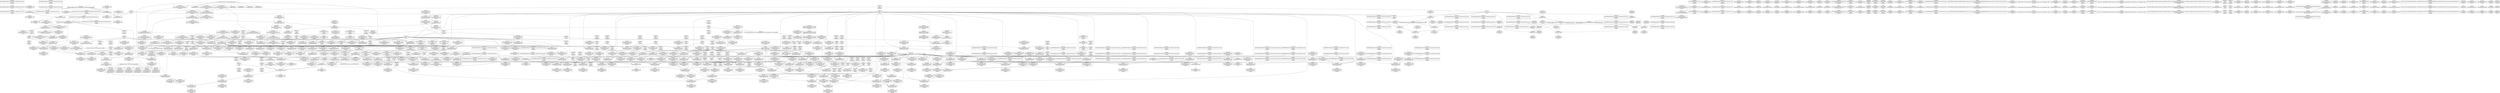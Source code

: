 digraph {
	CE0x4dd2800 [shape=record,shape=Mrecord,label="{CE0x4dd2800|COLLAPSED:_GCMRE___llvm_gcov_ctr6_internal_global_2_x_i64_zeroinitializer:_elem_0:default:}"]
	CE0x4ddfb80 [shape=record,shape=Mrecord,label="{CE0x4ddfb80|selinux_xfrm_alloc_user:_tobool26|security/selinux/xfrm.c,99}"]
	CE0x4e9ab40 [shape=record,shape=Mrecord,label="{CE0x4e9ab40|i64*_getelementptr_inbounds_(_2_x_i64_,_2_x_i64_*___llvm_gcov_ctr21,_i64_0,_i64_0)|*Constant*|*SummSink*}"]
	CE0x4da8180 [shape=record,shape=Mrecord,label="{CE0x4da8180|i64*_getelementptr_inbounds_(_2_x_i64_,_2_x_i64_*___llvm_gcov_ctr6,_i64_0,_i64_0)|*Constant*|*SummSource*}"]
	CE0x4db5330 [shape=record,shape=Mrecord,label="{CE0x4db5330|selinux_xfrm_alloc_user:_tmp32|security/selinux/xfrm.c,90|*SummSink*}"]
	CE0x4dc8930 [shape=record,shape=Mrecord,label="{CE0x4dc8930|selinux_xfrm_alloc_user:_add24|security/selinux/xfrm.c,98|*SummSink*}"]
	CE0x4ddb2d0 [shape=record,shape=Mrecord,label="{CE0x4ddb2d0|selinux_xfrm_alloc_user:_call40|security/selinux/xfrm.c,107|*SummSink*}"]
	CE0x4e21170 [shape=record,shape=Mrecord,label="{CE0x4e21170|avc_has_perm:_auditdata|Function::avc_has_perm&Arg::auditdata::}"]
	CE0x4dd2f70 [shape=record,shape=Mrecord,label="{CE0x4dd2f70|i64*_getelementptr_inbounds_(_34_x_i64_,_34_x_i64_*___llvm_gcov_ctr20,_i64_0,_i64_0)|*Constant*}"]
	CE0x4dbf020 [shape=record,shape=Mrecord,label="{CE0x4dbf020|i64*_getelementptr_inbounds_(_2_x_i64_,_2_x_i64_*___llvm_gcov_ctr21,_i64_0,_i64_1)|*Constant*|*SummSink*}"]
	CE0x4dc9470 [shape=record,shape=Mrecord,label="{CE0x4dc9470|selinux_xfrm_alloc_user:_tmp23|security/selinux/xfrm.c,89|*SummSource*}"]
	CE0x4e3be90 [shape=record,shape=Mrecord,label="{CE0x4e3be90|selinux_xfrm_alloc_user:_ctx_str37|security/selinux/xfrm.c,106|*SummSource*}"]
	CE0x4db8410 [shape=record,shape=Mrecord,label="{CE0x4db8410|%struct.xfrm_sec_ctx**_null|*Constant*|*SummSource*}"]
	CE0x4dd8590 [shape=record,shape=Mrecord,label="{CE0x4dd8590|selinux_xfrm_alloc_user:_if.then47|*SummSink*}"]
	CE0x4e2e700 [shape=record,shape=Mrecord,label="{CE0x4e2e700|i8*_getelementptr_inbounds_(_24_x_i8_,_24_x_i8_*_.str244,_i32_0,_i32_0)|*Constant*}"]
	CE0x4e28fe0 [shape=record,shape=Mrecord,label="{CE0x4e28fe0|atomic_inc221:_tmp}"]
	CE0x4e41100 [shape=record,shape=Mrecord,label="{CE0x4e41100|i64*_getelementptr_inbounds_(_34_x_i64_,_34_x_i64_*___llvm_gcov_ctr20,_i64_0,_i64_27)|*Constant*|*SummSource*}"]
	CE0x4e220e0 [shape=record,shape=Mrecord,label="{CE0x4e220e0|selinux_xfrm_alloc_user:_call45|security/selinux/xfrm.c,111|*SummSource*}"]
	CE0x4e000f0 [shape=record,shape=Mrecord,label="{CE0x4e000f0|GLOBAL:_selinux_xfrm_alloc_user.__warned|Global_var:selinux_xfrm_alloc_user.__warned}"]
	CE0x4df5860 [shape=record,shape=Mrecord,label="{CE0x4df5860|i64_25|*Constant*}"]
	CE0x4e20b20 [shape=record,shape=Mrecord,label="{CE0x4e20b20|selinux_xfrm_alloc_user:_tmp64|security/selinux/xfrm.c,111|*SummSource*}"]
	CE0x4e05f10 [shape=record,shape=Mrecord,label="{CE0x4e05f10|selinux_xfrm_alloc_user:_tmp53|security/selinux/xfrm.c,99|*SummSource*}"]
	CE0x4df2b40 [shape=record,shape=Mrecord,label="{CE0x4df2b40|selinux_xfrm_alloc_user:_if.end22|*SummSink*}"]
	CE0x4dc4130 [shape=record,shape=Mrecord,label="{CE0x4dc4130|selinux_xfrm_alloc_user:_gfp|Function::selinux_xfrm_alloc_user&Arg::gfp::}"]
	CE0x4e41e40 [shape=record,shape=Mrecord,label="{CE0x4e41e40|selinux_xfrm_alloc_user:_tmp63|security/selinux/xfrm.c,109}"]
	CE0x4e243f0 [shape=record,shape=Mrecord,label="{CE0x4e243f0|_ret_i32_%retval.0,_!dbg_!27728|security/selinux/avc.c,775}"]
	CE0x4e960c0 [shape=record,shape=Mrecord,label="{CE0x4e960c0|atomic_inc221:_v|Function::atomic_inc221&Arg::v::|*SummSink*}"]
	CE0x4db3b70 [shape=record,shape=Mrecord,label="{CE0x4db3b70|selinux_xfrm_policy_alloc:_ctxp|Function::selinux_xfrm_policy_alloc&Arg::ctxp::|*SummSink*}"]
	CE0x4ded1f0 [shape=record,shape=Mrecord,label="{CE0x4ded1f0|selinux_xfrm_alloc_user:_if.end48|*SummSource*}"]
	CE0x4dd35d0 [shape=record,shape=Mrecord,label="{CE0x4dd35d0|%struct.xfrm_user_sec_ctx*_null|*Constant*}"]
	CE0x4dde6b0 [shape=record,shape=Mrecord,label="{CE0x4dde6b0|selinux_xfrm_alloc_user:_call25|security/selinux/xfrm.c,98|*SummSink*}"]
	CE0x4dbd590 [shape=record,shape=Mrecord,label="{CE0x4dbd590|i64*_getelementptr_inbounds_(_34_x_i64_,_34_x_i64_*___llvm_gcov_ctr20,_i64_0,_i64_6)|*Constant*|*SummSink*}"]
	CE0x4de3f40 [shape=record,shape=Mrecord,label="{CE0x4de3f40|i64_19|*Constant*|*SummSource*}"]
	CE0x4de7790 [shape=record,shape=Mrecord,label="{CE0x4de7790|selinux_xfrm_alloc_user:_if.then47}"]
	CE0x4e0e520 [shape=record,shape=Mrecord,label="{CE0x4e0e520|i64*_getelementptr_inbounds_(_2_x_i64_,_2_x_i64_*___llvm_gcov_ctr21,_i64_0,_i64_0)|*Constant*|*SummSource*}"]
	CE0x4de3540 [shape=record,shape=Mrecord,label="{CE0x4de3540|selinux_xfrm_alloc_user:_cmp9|security/selinux/xfrm.c,90|*SummSink*}"]
	CE0x4db1160 [shape=record,shape=Mrecord,label="{CE0x4db1160|selinux_xfrm_policy_alloc:_ctxp|Function::selinux_xfrm_policy_alloc&Arg::ctxp::}"]
	CE0x4db8b40 [shape=record,shape=Mrecord,label="{CE0x4db8b40|i64_11|*Constant*}"]
	CE0x4dc3b60 [shape=record,shape=Mrecord,label="{CE0x4dc3b60|kmalloc222:_size|Function::kmalloc222&Arg::size::|*SummSink*}"]
	CE0x4e96ba0 [shape=record,shape=Mrecord,label="{CE0x4e96ba0|i64*_getelementptr_inbounds_(_34_x_i64_,_34_x_i64_*___llvm_gcov_ctr20,_i64_0,_i64_32)|*Constant*}"]
	CE0x4dde7b0 [shape=record,shape=Mrecord,label="{CE0x4dde7b0|kmalloc222:_flags|Function::kmalloc222&Arg::flags::|*SummSink*}"]
	CE0x4e95650 [shape=record,shape=Mrecord,label="{CE0x4e95650|atomic_inc221:_entry}"]
	CE0x4dfd380 [shape=record,shape=Mrecord,label="{CE0x4dfd380|get_current227:_tmp3}"]
	CE0x4e944b0 [shape=record,shape=Mrecord,label="{CE0x4e944b0|COLLAPSED:_CMRE_1,2_}"]
	CE0x4df0720 [shape=record,shape=Mrecord,label="{CE0x4df0720|selinux_xfrm_alloc_user:_do.body}"]
	CE0x4df9ac0 [shape=record,shape=Mrecord,label="{CE0x4df9ac0|_call_void_mcount()_#3}"]
	CE0x4deac30 [shape=record,shape=Mrecord,label="{CE0x4deac30|selinux_xfrm_alloc_user:_land.lhs.true}"]
	CE0x4dc1100 [shape=record,shape=Mrecord,label="{CE0x4dc1100|selinux_xfrm_alloc_user:_call4|security/selinux/xfrm.c,85|*SummSink*}"]
	CE0x4e37790 [shape=record,shape=Mrecord,label="{CE0x4e37790|selinux_xfrm_alloc_user:_tmp66|security/selinux/xfrm.c,113}"]
	CE0x4e3fe70 [shape=record,shape=Mrecord,label="{CE0x4e3fe70|selinux_xfrm_alloc_user:_tmp59|security/selinux/xfrm.c,108}"]
	CE0x4e93950 [shape=record,shape=Mrecord,label="{CE0x4e93950|selinux_xfrm_alloc_user:_tmp70|security/selinux/xfrm.c,114}"]
	CE0x4e245b0 [shape=record,shape=Mrecord,label="{CE0x4e245b0|%struct.common_audit_data.1017*_null|*Constant*|*SummSink*}"]
	CE0x4dbe7f0 [shape=record,shape=Mrecord,label="{CE0x4dbe7f0|selinux_xfrm_alloc_user:_lor.lhs.false8|*SummSource*}"]
	CE0x4e05950 [shape=record,shape=Mrecord,label="{CE0x4e05950|selinux_xfrm_alloc_user:_tmp52|security/selinux/xfrm.c,99}"]
	CE0x4e24460 [shape=record,shape=Mrecord,label="{CE0x4e24460|%struct.common_audit_data.1017*_null|*Constant*|*SummSource*}"]
	CE0x4dd1070 [shape=record,shape=Mrecord,label="{CE0x4dd1070|selinux_xfrm_alloc_user:_uctx|Function::selinux_xfrm_alloc_user&Arg::uctx::}"]
	CE0x4e3d730 [shape=record,shape=Mrecord,label="{CE0x4e3d730|selinux_xfrm_alloc_user:_arraydecay|security/selinux/xfrm.c,107|*SummSource*}"]
	CE0x4e95eb0 [shape=record,shape=Mrecord,label="{CE0x4e95eb0|atomic_inc221:_v|Function::atomic_inc221&Arg::v::|*SummSource*}"]
	CE0x4db9cf0 [shape=record,shape=Mrecord,label="{CE0x4db9cf0|selinux_xfrm_alloc_user:_if.then21}"]
	CE0x4dcad70 [shape=record,shape=Mrecord,label="{CE0x4dcad70|get_current227:_entry|*SummSource*}"]
	CE0x4de5d70 [shape=record,shape=Mrecord,label="{CE0x4de5d70|i64_16|*Constant*|*SummSink*}"]
	CE0x4de52c0 [shape=record,shape=Mrecord,label="{CE0x4de52c0|selinux_xfrm_alloc_user:_tmp45|security/selinux/xfrm.c,95|*SummSink*}"]
	CE0x4dfc440 [shape=record,shape=Mrecord,label="{CE0x4dfc440|_call_void_mcount()_#3|*SummSource*}"]
	CE0x4dfc3a0 [shape=record,shape=Mrecord,label="{CE0x4dfc3a0|_call_void_mcount()_#3}"]
	CE0x4e98b10 [shape=record,shape=Mrecord,label="{CE0x4e98b10|_call_void_kfree(i8*_%tmp76)_#10,_!dbg_!27813|security/selinux/xfrm.c,121}"]
	CE0x4e21a80 [shape=record,shape=Mrecord,label="{CE0x4e21a80|selinux_xfrm_alloc_user:_tmp65|security/selinux/xfrm.c,111}"]
	CE0x4dc0500 [shape=record,shape=Mrecord,label="{CE0x4dc0500|selinux_xfrm_policy_alloc:_uctx|Function::selinux_xfrm_policy_alloc&Arg::uctx::|*SummSink*}"]
	CE0x4dbbd50 [shape=record,shape=Mrecord,label="{CE0x4dbbd50|i32_3|*Constant*|*SummSource*}"]
	CE0x4dc14d0 [shape=record,shape=Mrecord,label="{CE0x4dc14d0|GLOBAL:_get_current227|*Constant*}"]
	CE0x4e29a30 [shape=record,shape=Mrecord,label="{CE0x4e29a30|atomic_inc221:_tmp3|*SummSink*}"]
	CE0x4dcf4c0 [shape=record,shape=Mrecord,label="{CE0x4dcf4c0|selinux_xfrm_alloc_user:_if.then42|*SummSink*}"]
	CE0x4da88a0 [shape=record,shape=Mrecord,label="{CE0x4da88a0|selinux_xfrm_alloc_user:_tmp3|*SummSource*}"]
	CE0x4ddd1d0 [shape=record,shape=Mrecord,label="{CE0x4ddd1d0|selinux_xfrm_alloc_user:_conv17|security/selinux/xfrm.c,94|*SummSource*}"]
	CE0x4e989e0 [shape=record,shape=Mrecord,label="{CE0x4e989e0|GLOBAL:_kfree|*Constant*}"]
	CE0x4e23b90 [shape=record,shape=Mrecord,label="{CE0x4e23b90|avc_has_perm:_tclass|Function::avc_has_perm&Arg::tclass::}"]
	CE0x4e953f0 [shape=record,shape=Mrecord,label="{CE0x4e953f0|GLOBAL:_atomic_inc221|*Constant*|*SummSink*}"]
	CE0x4dda140 [shape=record,shape=Mrecord,label="{CE0x4dda140|selinux_xfrm_alloc_user:_tmp41|security/selinux/xfrm.c,92}"]
	CE0x4dde960 [shape=record,shape=Mrecord,label="{CE0x4dde960|_ret_i8*_%call,_!dbg_!27714|include/linux/slab.h,429}"]
	CE0x4dffaa0 [shape=record,shape=Mrecord,label="{CE0x4dffaa0|GLOBAL:___kmalloc|*Constant*|*SummSource*}"]
	CE0x4e21d30 [shape=record,shape=Mrecord,label="{CE0x4e21d30|selinux_xfrm_alloc_user:_tmp65|security/selinux/xfrm.c,111|*SummSink*}"]
	CE0x4e96c60 [shape=record,shape=Mrecord,label="{CE0x4e96c60|i64*_getelementptr_inbounds_(_34_x_i64_,_34_x_i64_*___llvm_gcov_ctr20,_i64_0,_i64_32)|*Constant*|*SummSource*}"]
	CE0x4dfe8c0 [shape=record,shape=Mrecord,label="{CE0x4dfe8c0|i64_10|*Constant*|*SummSource*}"]
	CE0x4e3bcd0 [shape=record,shape=Mrecord,label="{CE0x4e3bcd0|selinux_xfrm_alloc_user:_ctx_str37|security/selinux/xfrm.c,106}"]
	CE0x4e23c00 [shape=record,shape=Mrecord,label="{CE0x4e23c00|avc_has_perm:_tclass|Function::avc_has_perm&Arg::tclass::|*SummSource*}"]
	CE0x4dfd290 [shape=record,shape=Mrecord,label="{CE0x4dfd290|_call_void_mcount()_#3}"]
	CE0x4dae4f0 [shape=record,shape=Mrecord,label="{CE0x4dae4f0|selinux_xfrm_policy_alloc:_tmp3}"]
	CE0x4ded130 [shape=record,shape=Mrecord,label="{CE0x4ded130|selinux_xfrm_alloc_user:_if.end48}"]
	CE0x4dfac80 [shape=record,shape=Mrecord,label="{CE0x4dfac80|selinux_xfrm_alloc_user:_tmp27|security/selinux/xfrm.c,89|*SummSink*}"]
	CE0x4e39ff0 [shape=record,shape=Mrecord,label="{CE0x4e39ff0|selinux_xfrm_alloc_user:_tmp56|security/selinux/xfrm.c,105|*SummSink*}"]
	CE0x4e2cc60 [shape=record,shape=Mrecord,label="{CE0x4e2cc60|get_current227:_tmp2|*SummSink*}"]
	CE0x4dbcf50 [shape=record,shape=Mrecord,label="{CE0x4dbcf50|selinux_xfrm_alloc_user:_tmp4|security/selinux/xfrm.c,85|*SummSink*}"]
	CE0x4ddc0d0 [shape=record,shape=Mrecord,label="{CE0x4ddc0d0|kmalloc222:_tmp|*SummSink*}"]
	CE0x6a12ed0 [shape=record,shape=Mrecord,label="{CE0x6a12ed0|selinux_xfrm_alloc_user:_if.end43|*SummSink*}"]
	CE0x4de76c0 [shape=record,shape=Mrecord,label="{CE0x4de76c0|COLLAPSED:_GCMRE___llvm_gcov_ctr26_internal_global_2_x_i64_zeroinitializer:_elem_0:default:}"]
	CE0x4db1eb0 [shape=record,shape=Mrecord,label="{CE0x4db1eb0|GLOBAL:_selinux_xfrm_alloc_user|*Constant*|*SummSink*}"]
	CE0x4dcea70 [shape=record,shape=Mrecord,label="{CE0x4dcea70|selinux_xfrm_alloc_user:_cred|security/selinux/xfrm.c,85|*SummSink*}"]
	CE0x4db9b30 [shape=record,shape=Mrecord,label="{CE0x4db9b30|selinux_xfrm_alloc_user:_bb|*SummSource*}"]
	CE0x4dd62f0 [shape=record,shape=Mrecord,label="{CE0x4dd62f0|i8*_getelementptr_inbounds_(_45_x_i8_,_45_x_i8_*_.str1245,_i32_0,_i32_0)|*Constant*|*SummSource*}"]
	CE0x4e29710 [shape=record,shape=Mrecord,label="{CE0x4e29710|selinux_xfrm_alloc_user:_tmp8|security/selinux/xfrm.c,85|*SummSink*}"]
	CE0x4dc45e0 [shape=record,shape=Mrecord,label="{CE0x4dc45e0|selinux_xfrm_alloc_user:_tmp1|*SummSink*}"]
	CE0x4df08d0 [shape=record,shape=Mrecord,label="{CE0x4df08d0|selinux_xfrm_alloc_user:_do.body|*SummSink*}"]
	CE0x4e10fc0 [shape=record,shape=Mrecord,label="{CE0x4e10fc0|selinux_xfrm_alloc_user:_tmp54|security/selinux/xfrm.c,100|*SummSource*}"]
	CE0x4e99f80 [shape=record,shape=Mrecord,label="{CE0x4e99f80|i64*_getelementptr_inbounds_(_34_x_i64_,_34_x_i64_*___llvm_gcov_ctr20,_i64_0,_i64_33)|*Constant*}"]
	CE0x4df5940 [shape=record,shape=Mrecord,label="{CE0x4df5940|i64_25|*Constant*|*SummSink*}"]
	CE0x4dff780 [shape=record,shape=Mrecord,label="{CE0x4dff780|_call_void_lockdep_rcu_suspicious(i8*_getelementptr_inbounds_(_24_x_i8_,_24_x_i8_*_.str244,_i32_0,_i32_0),_i32_85,_i8*_getelementptr_inbounds_(_45_x_i8_,_45_x_i8_*_.str1245,_i32_0,_i32_0))_#10,_!dbg_!27731|security/selinux/xfrm.c,85|*SummSink*}"]
	CE0x4e2aaf0 [shape=record,shape=Mrecord,label="{CE0x4e2aaf0|i64*_getelementptr_inbounds_(_2_x_i64_,_2_x_i64_*___llvm_gcov_ctr26,_i64_0,_i64_1)|*Constant*|*SummSource*}"]
	CE0x4e3c3f0 [shape=record,shape=Mrecord,label="{CE0x4e3c3f0|selinux_xfrm_alloc_user:_arrayidx38|security/selinux/xfrm.c,106|*SummSink*}"]
	CE0x4df7810 [shape=record,shape=Mrecord,label="{CE0x4df7810|selinux_xfrm_alloc_user:_tmp15|security/selinux/xfrm.c,85}"]
	CE0x4e06b10 [shape=record,shape=Mrecord,label="{CE0x4e06b10|selinux_xfrm_alloc_user:_tmp3}"]
	CE0x4e38e30 [shape=record,shape=Mrecord,label="{CE0x4e38e30|selinux_xfrm_alloc_user:_conv34|security/selinux/xfrm.c,105|*SummSink*}"]
	CE0x4e2e120 [shape=record,shape=Mrecord,label="{CE0x4e2e120|selinux_xfrm_alloc_user:_tmp7|security/selinux/xfrm.c,85|*SummSink*}"]
	CE0x4e034d0 [shape=record,shape=Mrecord,label="{CE0x4e034d0|selinux_xfrm_alloc_user:_tmp47|security/selinux/xfrm.c,96}"]
	CE0x4e40960 [shape=record,shape=Mrecord,label="{CE0x4e40960|selinux_xfrm_alloc_user:_tmp61|security/selinux/xfrm.c,108}"]
	CE0x4dd3690 [shape=record,shape=Mrecord,label="{CE0x4dd3690|%struct.xfrm_user_sec_ctx*_null|*Constant*|*SummSource*}"]
	CE0x4de3310 [shape=record,shape=Mrecord,label="{CE0x4de3310|i32_1|*Constant*|*SummSink*}"]
	CE0x4df5ba0 [shape=record,shape=Mrecord,label="{CE0x4df5ba0|kmalloc222:_tmp1}"]
	CE0x4e2bd50 [shape=record,shape=Mrecord,label="{CE0x4e2bd50|i64_15|*Constant*|*SummSource*}"]
	CE0x4e98fa0 [shape=record,shape=Mrecord,label="{CE0x4e98fa0|GLOBAL:_kfree|*Constant*|*SummSink*}"]
	CE0x4db3980 [shape=record,shape=Mrecord,label="{CE0x4db3980|selinux_xfrm_policy_alloc:_bb|*SummSink*}"]
	CE0x4e99990 [shape=record,shape=Mrecord,label="{CE0x4e99990|selinux_xfrm_alloc_user:_retval.0}"]
	CE0x4e2c440 [shape=record,shape=Mrecord,label="{CE0x4e2c440|%struct.task_struct.1015*_(%struct.task_struct.1015**)*_asm_movq_%gs:$_1:P_,$0_,_r,im,_dirflag_,_fpsr_,_flags_|*SummSink*}"]
	CE0x4dfcb60 [shape=record,shape=Mrecord,label="{CE0x4dfcb60|get_current227:_tmp3|*SummSink*}"]
	CE0x4e31110 [shape=record,shape=Mrecord,label="{CE0x4e31110|i64*_getelementptr_inbounds_(_34_x_i64_,_34_x_i64_*___llvm_gcov_ctr20,_i64_0,_i64_9)|*Constant*}"]
	CE0x4e94f50 [shape=record,shape=Mrecord,label="{CE0x4e94f50|GLOBAL:_atomic_inc221|*Constant*}"]
	CE0x4e290c0 [shape=record,shape=Mrecord,label="{CE0x4e290c0|atomic_inc221:_tmp|*SummSink*}"]
	CE0x4dfe9a0 [shape=record,shape=Mrecord,label="{CE0x4dfe9a0|selinux_xfrm_alloc_user:_tmp22|security/selinux/xfrm.c,89}"]
	CE0x4da7930 [shape=record,shape=Mrecord,label="{CE0x4da7930|i64_3|*Constant*|*SummSink*}"]
	CE0x4e92610 [shape=record,shape=Mrecord,label="{CE0x4e92610|selinux_xfrm_alloc_user:_tmp72|security/selinux/xfrm.c,116|*SummSink*}"]
	CE0x4de1410 [shape=record,shape=Mrecord,label="{CE0x4de1410|selinux_xfrm_alloc_user:_ctx_str39|security/selinux/xfrm.c,107|*SummSource*}"]
	CE0x4dc75f0 [shape=record,shape=Mrecord,label="{CE0x4dc75f0|selinux_xfrm_alloc_user:_conv23|security/selinux/xfrm.c,98|*SummSink*}"]
	CE0x4dfafe0 [shape=record,shape=Mrecord,label="{CE0x4dfafe0|selinux_xfrm_alloc_user:_tmp28|security/selinux/xfrm.c,89}"]
	CE0x4e94c80 [shape=record,shape=Mrecord,label="{CE0x4e94c80|COLLAPSED:_CMRE_8,8_}"]
	CE0x4dd5590 [shape=record,shape=Mrecord,label="{CE0x4dd5590|i32_22|*Constant*|*SummSink*}"]
	CE0x4dbabd0 [shape=record,shape=Mrecord,label="{CE0x4dbabd0|selinux_xfrm_alloc_user:_if.then15|*SummSource*}"]
	CE0x4df9a50 [shape=record,shape=Mrecord,label="{CE0x4df9a50|_call_void_mcount()_#3|*SummSource*}"]
	CE0x4de65e0 [shape=record,shape=Mrecord,label="{CE0x4de65e0|selinux_xfrm_alloc_user:_tmp37|security/selinux/xfrm.c,89|*SummSink*}"]
	CE0x4dacb10 [shape=record,shape=Mrecord,label="{CE0x4dacb10|selinux_xfrm_policy_alloc:_tmp2|*SummSink*}"]
	CE0x4dfe850 [shape=record,shape=Mrecord,label="{CE0x4dfe850|i64_10|*Constant*}"]
	CE0x4dcfdd0 [shape=record,shape=Mrecord,label="{CE0x4dcfdd0|i64_0|*Constant*|*SummSource*}"]
	CE0x4db7020 [shape=record,shape=Mrecord,label="{CE0x4db7020|_ret_%struct.task_struct.1015*_%tmp4,_!dbg_!27714|./arch/x86/include/asm/current.h,14|*SummSource*}"]
	CE0x4df9f00 [shape=record,shape=Mrecord,label="{CE0x4df9f00|i64*_getelementptr_inbounds_(_2_x_i64_,_2_x_i64_*___llvm_gcov_ctr22,_i64_0,_i64_1)|*Constant*|*SummSource*}"]
	CE0x4e9a8c0 [shape=record,shape=Mrecord,label="{CE0x4e9a8c0|selinux_xfrm_alloc_user:_tmp78|security/selinux/xfrm.c,123|*SummSink*}"]
	CE0x4dcf2e0 [shape=record,shape=Mrecord,label="{CE0x4dcf2e0|_call_void_mcount()_#3|*SummSink*}"]
	CE0x4da8c10 [shape=record,shape=Mrecord,label="{CE0x4da8c10|selinux_xfrm_alloc_user:_entry|*SummSink*}"]
	CE0x4da8a00 [shape=record,shape=Mrecord,label="{CE0x4da8a00|selinux_xfrm_policy_alloc:_tmp}"]
	CE0x4dc3400 [shape=record,shape=Mrecord,label="{CE0x4dc3400|GLOBAL:_kmalloc222|*Constant*|*SummSink*}"]
	CE0x4dcee10 [shape=record,shape=Mrecord,label="{CE0x4dcee10|i64_3|*Constant*}"]
	CE0x4de5090 [shape=record,shape=Mrecord,label="{CE0x4de5090|selinux_xfrm_alloc_user:_tmp45|security/selinux/xfrm.c,95}"]
	CE0x4e91180 [shape=record,shape=Mrecord,label="{CE0x4e91180|i64*_getelementptr_inbounds_(_34_x_i64_,_34_x_i64_*___llvm_gcov_ctr20,_i64_0,_i64_30)|*Constant*}"]
	CE0x4dfeaf0 [shape=record,shape=Mrecord,label="{CE0x4dfeaf0|selinux_xfrm_alloc_user:_tmp22|security/selinux/xfrm.c,89|*SummSource*}"]
	CE0x4ddb590 [shape=record,shape=Mrecord,label="{CE0x4ddb590|GLOBAL:_security_context_to_sid|*Constant*|*SummSource*}"]
	CE0x4dfe6a0 [shape=record,shape=Mrecord,label="{CE0x4dfe6a0|i64_11|*Constant*|*SummSink*}"]
	CE0x4e06690 [shape=record,shape=Mrecord,label="{CE0x4e06690|void_(i32*,_i32*)*_asm_sideeffect_.pushsection_.smp_locks,_22a_22_0A.balign_4_0A.long_671f_-_._0A.popsection_0A671:_0A_09lock_incl_$0_,_*m,*m,_dirflag_,_fpsr_,_flags_|*SummSink*}"]
	CE0x4db8740 [shape=record,shape=Mrecord,label="{CE0x4db8740|selinux_xfrm_alloc_user:_cmp|security/selinux/xfrm.c,89|*SummSource*}"]
	CE0x4e00a50 [shape=record,shape=Mrecord,label="{CE0x4e00a50|%struct.task_struct.1015**_bitcast_(%struct.task_struct**_current_task_to_%struct.task_struct.1015**)|*Constant*|*SummSink*}"]
	CE0x4dcabc0 [shape=record,shape=Mrecord,label="{CE0x4dcabc0|selinux_xfrm_alloc_user:_tmp17|security/selinux/xfrm.c,85}"]
	CE0x4de34a0 [shape=record,shape=Mrecord,label="{CE0x4de34a0|selinux_xfrm_alloc_user:_cmp9|security/selinux/xfrm.c,90|*SummSource*}"]
	CE0x4dc79f0 [shape=record,shape=Mrecord,label="{CE0x4dc79f0|i64_8|*Constant*}"]
	CE0x4dd11a0 [shape=record,shape=Mrecord,label="{CE0x4dd11a0|selinux_xfrm_alloc_user:_security|security/selinux/xfrm.c,85|*SummSink*}"]
	CE0x4df78f0 [shape=record,shape=Mrecord,label="{CE0x4df78f0|selinux_xfrm_alloc_user:_tmp15|security/selinux/xfrm.c,85|*SummSink*}"]
	CE0x4e40a90 [shape=record,shape=Mrecord,label="{CE0x4e40a90|selinux_xfrm_alloc_user:_tmp61|security/selinux/xfrm.c,108|*SummSource*}"]
	CE0x4e2d790 [shape=record,shape=Mrecord,label="{CE0x4e2d790|i32_0|*Constant*}"]
	CE0x4df2ca0 [shape=record,shape=Mrecord,label="{CE0x4df2ca0|selinux_xfrm_alloc_user:_bb}"]
	CE0x4dc0720 [shape=record,shape=Mrecord,label="{CE0x4dc0720|i64*_getelementptr_inbounds_(_34_x_i64_,_34_x_i64_*___llvm_gcov_ctr20,_i64_0,_i64_6)|*Constant*}"]
	CE0x4e31de0 [shape=record,shape=Mrecord,label="{CE0x4e31de0|i64*_getelementptr_inbounds_(_2_x_i64_,_2_x_i64_*___llvm_gcov_ctr26,_i64_0,_i64_0)|*Constant*}"]
	CE0x4e2ee70 [shape=record,shape=Mrecord,label="{CE0x4e2ee70|i32_0|*Constant*|*SummSource*}"]
	CE0x4e295f0 [shape=record,shape=Mrecord,label="{CE0x4e295f0|selinux_xfrm_alloc_user:_tmp8|security/selinux/xfrm.c,85}"]
	CE0x4e01de0 [shape=record,shape=Mrecord,label="{CE0x4e01de0|selinux_xfrm_alloc_user:_tobool46|security/selinux/xfrm.c,113|*SummSource*}"]
	CE0x4e21bb0 [shape=record,shape=Mrecord,label="{CE0x4e21bb0|selinux_xfrm_alloc_user:_tmp65|security/selinux/xfrm.c,111|*SummSource*}"]
	CE0x4dbd180 [shape=record,shape=Mrecord,label="{CE0x4dbd180|i64*_getelementptr_inbounds_(_34_x_i64_,_34_x_i64_*___llvm_gcov_ctr20,_i64_0,_i64_0)|*Constant*|*SummSource*}"]
	CE0x4e027b0 [shape=record,shape=Mrecord,label="{CE0x4e027b0|selinux_xfrm_alloc_user:_tmp46|security/selinux/xfrm.c,95|*SummSink*}"]
	CE0x4e2c5d0 [shape=record,shape=Mrecord,label="{CE0x4e2c5d0|0:_i8,_:_GCMR_selinux_xfrm_alloc_user.__warned_internal_global_i8_0,_section_.data.unlikely_,_align_1:_elem_0:default:}"]
	CE0x4e92d60 [shape=record,shape=Mrecord,label="{CE0x4e92d60|selinux_xfrm_alloc_user:_tmp73|security/selinux/xfrm.c,116|*SummSource*}"]
	CE0x4e3b120 [shape=record,shape=Mrecord,label="{CE0x4e3b120|selinux_xfrm_alloc_user:_idxprom|security/selinux/xfrm.c,106}"]
	CE0x4e2aa20 [shape=record,shape=Mrecord,label="{CE0x4e2aa20|i64*_getelementptr_inbounds_(_2_x_i64_,_2_x_i64_*___llvm_gcov_ctr26,_i64_0,_i64_1)|*Constant*}"]
	CE0x4e2e240 [shape=record,shape=Mrecord,label="{CE0x4e2e240|_call_void_asm_sideeffect_.pushsection_.smp_locks,_22a_22_0A.balign_4_0A.long_671f_-_._0A.popsection_0A671:_0A_09lock_incl_$0_,_*m,*m,_dirflag_,_fpsr_,_flags_(i32*_%counter,_i32*_%counter)_#3,_!dbg_!27713,_!srcloc_!27714|./arch/x86/include/asm/atomic.h,92|*SummSink*}"]
	CE0x4e99820 [shape=record,shape=Mrecord,label="{CE0x4e99820|i32_-12|*Constant*|*SummSource*}"]
	CE0x4dfc130 [shape=record,shape=Mrecord,label="{CE0x4dfc130|kmalloc222:_tmp3|*SummSink*}"]
	CE0x4e2e540 [shape=record,shape=Mrecord,label="{CE0x4e2e540|void_(i32*,_i32*)*_asm_sideeffect_.pushsection_.smp_locks,_22a_22_0A.balign_4_0A.long_671f_-_._0A.popsection_0A671:_0A_09lock_incl_$0_,_*m,*m,_dirflag_,_fpsr_,_flags_|*SummSource*}"]
	CE0x4dfb0a0 [shape=record,shape=Mrecord,label="{CE0x4dfb0a0|selinux_xfrm_alloc_user:_tmp28|security/selinux/xfrm.c,89|*SummSource*}"]
	CE0x4e05380 [shape=record,shape=Mrecord,label="{CE0x4e05380|selinux_xfrm_alloc_user:_tmp51|security/selinux/xfrm.c,99}"]
	CE0x4df68d0 [shape=record,shape=Mrecord,label="{CE0x4df68d0|selinux_xfrm_alloc_user:_tmp14|security/selinux/xfrm.c,85|*SummSink*}"]
	CE0x482ab90 [shape=record,shape=Mrecord,label="{CE0x482ab90|selinux_xfrm_alloc_user:_tmp12|security/selinux/xfrm.c,85}"]
	CE0x4ddfca0 [shape=record,shape=Mrecord,label="{CE0x4ddfca0|selinux_xfrm_alloc_user:_tobool26|security/selinux/xfrm.c,99|*SummSource*}"]
	CE0x4dfe5c0 [shape=record,shape=Mrecord,label="{CE0x4dfe5c0|i64_11|*Constant*|*SummSource*}"]
	CE0x4de1a40 [shape=record,shape=Mrecord,label="{CE0x4de1a40|selinux_xfrm_alloc_user:_tmp6|security/selinux/xfrm.c,85|*SummSource*}"]
	CE0x4e40fd0 [shape=record,shape=Mrecord,label="{CE0x4e40fd0|i64*_getelementptr_inbounds_(_34_x_i64_,_34_x_i64_*___llvm_gcov_ctr20,_i64_0,_i64_27)|*Constant*}"]
	CE0x4e01440 [shape=record,shape=Mrecord,label="{CE0x4e01440|_ret_i32_%retval.0,_!dbg_!27728|security/selinux/avc.c,775|*SummSink*}"]
	CE0x4e20200 [shape=record,shape=Mrecord,label="{CE0x4e20200|4:_i32,_:_CR_4,8_|*MultipleSource*|security/selinux/xfrm.c,85|security/selinux/xfrm.c,85|security/selinux/xfrm.c,111}"]
	CE0x4dcdf00 [shape=record,shape=Mrecord,label="{CE0x4dcdf00|i32_78|*Constant*}"]
	CE0x4db51c0 [shape=record,shape=Mrecord,label="{CE0x4db51c0|selinux_xfrm_alloc_user:_tmp32|security/selinux/xfrm.c,90|*SummSource*}"]
	CE0x4e9a540 [shape=record,shape=Mrecord,label="{CE0x4e9a540|selinux_xfrm_alloc_user:_tmp77|security/selinux/xfrm.c,123|*SummSource*}"]
	"CONST[source:0(mediator),value:2(dynamic)][purpose:{subject}]"
	CE0x4e3aa80 [shape=record,shape=Mrecord,label="{CE0x4e3aa80|selinux_xfrm_alloc_user:_tmp57|security/selinux/xfrm.c,105|*SummSink*}"]
	CE0x4e3d8b0 [shape=record,shape=Mrecord,label="{CE0x4e3d8b0|selinux_xfrm_alloc_user:_arraydecay|security/selinux/xfrm.c,107|*SummSink*}"]
	CE0x4db16e0 [shape=record,shape=Mrecord,label="{CE0x4db16e0|selinux_xfrm_policy_alloc:_bb}"]
	CE0x4e3c270 [shape=record,shape=Mrecord,label="{CE0x4e3c270|selinux_xfrm_alloc_user:_arrayidx38|security/selinux/xfrm.c,106|*SummSource*}"]
	CE0x4de27d0 [shape=record,shape=Mrecord,label="{CE0x4de27d0|selinux_xfrm_alloc_user:_tmp30|*LoadInst*|security/selinux/xfrm.c,90|*SummSource*}"]
	CE0x4dbcdd0 [shape=record,shape=Mrecord,label="{CE0x4dbcdd0|i64_2|*Constant*|*SummSink*}"]
	CE0x4dcfd60 [shape=record,shape=Mrecord,label="{CE0x4dcfd60|selinux_xfrm_alloc_user:_tmp5|security/selinux/xfrm.c,85}"]
	CE0x4e936d0 [shape=record,shape=Mrecord,label="{CE0x4e936d0|COLLAPSED:_CMRE_0,1_}"]
	CE0x4de6370 [shape=record,shape=Mrecord,label="{CE0x4de6370|selinux_xfrm_alloc_user:_tmp37|security/selinux/xfrm.c,89}"]
	CE0x4dc8c40 [shape=record,shape=Mrecord,label="{CE0x4dc8c40|selinux_xfrm_alloc_user:_call25|security/selinux/xfrm.c,98}"]
	CE0x4e99ab0 [shape=record,shape=Mrecord,label="{CE0x4e99ab0|selinux_xfrm_alloc_user:_retval.0|*SummSource*}"]
	CE0x4dc95e0 [shape=record,shape=Mrecord,label="{CE0x4dc95e0|selinux_xfrm_alloc_user:_tmp23|security/selinux/xfrm.c,89|*SummSink*}"]
	CE0x4df56a0 [shape=record,shape=Mrecord,label="{CE0x4df56a0|i64_26|*Constant*|*SummSink*}"]
	CE0x4dffa10 [shape=record,shape=Mrecord,label="{CE0x4dffa10|i64*_getelementptr_inbounds_(_2_x_i64_,_2_x_i64_*___llvm_gcov_ctr22,_i64_0,_i64_0)|*Constant*|*SummSink*}"]
	CE0x4ddf820 [shape=record,shape=Mrecord,label="{CE0x4ddf820|%struct.xfrm_sec_ctx*_null|*Constant*|*SummSource*}"]
	CE0x4df7c90 [shape=record,shape=Mrecord,label="{CE0x4df7c90|atomic_inc221:_tmp1}"]
	CE0x4df9bf0 [shape=record,shape=Mrecord,label="{CE0x4df9bf0|_call_void_mcount()_#3|*SummSink*}"]
	CE0x4e109b0 [shape=record,shape=Mrecord,label="{CE0x4e109b0|selinux_xfrm_alloc_user:_ctx_len32|security/selinux/xfrm.c,104|*SummSource*}"]
	CE0x4e347f0 [shape=record,shape=Mrecord,label="{CE0x4e347f0|selinux_xfrm_alloc_user:_ctx_sid|security/selinux/xfrm.c,107}"]
	CE0x4dfe930 [shape=record,shape=Mrecord,label="{CE0x4dfe930|i32_3|*Constant*|*SummSink*}"]
	CE0x4e91f60 [shape=record,shape=Mrecord,label="{CE0x4e91f60|i64*_getelementptr_inbounds_(_34_x_i64_,_34_x_i64_*___llvm_gcov_ctr20,_i64_0,_i64_31)|*Constant*|*SummSource*}"]
	CE0x4e925a0 [shape=record,shape=Mrecord,label="{CE0x4e925a0|selinux_xfrm_alloc_user:_tmp72|security/selinux/xfrm.c,116|*SummSource*}"]
	CE0x4ddd5e0 [shape=record,shape=Mrecord,label="{CE0x4ddd5e0|selinux_xfrm_alloc_user:_conv18|security/selinux/xfrm.c,95}"]
	CE0x4e38cb0 [shape=record,shape=Mrecord,label="{CE0x4e38cb0|selinux_xfrm_alloc_user:_conv34|security/selinux/xfrm.c,105|*SummSource*}"]
	CE0x4e2c050 [shape=record,shape=Mrecord,label="{CE0x4e2c050|GLOBAL:_selinux_xfrm_alloc_user.__warned|Global_var:selinux_xfrm_alloc_user.__warned|*SummSource*}"]
	CE0x4de5150 [shape=record,shape=Mrecord,label="{CE0x4de5150|selinux_xfrm_alloc_user:_tmp45|security/selinux/xfrm.c,95|*SummSource*}"]
	CE0x4e31180 [shape=record,shape=Mrecord,label="{CE0x4e31180|i64*_getelementptr_inbounds_(_34_x_i64_,_34_x_i64_*___llvm_gcov_ctr20,_i64_0,_i64_9)|*Constant*|*SummSource*}"]
	CE0x4e3a740 [shape=record,shape=Mrecord,label="{CE0x4e3a740|selinux_xfrm_alloc_user:_tmp57|security/selinux/xfrm.c,105}"]
	CE0x482a910 [shape=record,shape=Mrecord,label="{CE0x482a910|selinux_xfrm_alloc_user:_tmp11|security/selinux/xfrm.c,85|*SummSink*}"]
	CE0x4e22250 [shape=record,shape=Mrecord,label="{CE0x4e22250|selinux_xfrm_alloc_user:_call45|security/selinux/xfrm.c,111|*SummSink*}"]
	CE0x4e23790 [shape=record,shape=Mrecord,label="{CE0x4e23790|i16_39|*Constant*}"]
	CE0x4db0480 [shape=record,shape=Mrecord,label="{CE0x4db0480|i64*_getelementptr_inbounds_(_2_x_i64_,_2_x_i64_*___llvm_gcov_ctr6,_i64_0,_i64_1)|*Constant*|*SummSource*}"]
	CE0x4e20610 [shape=record,shape=Mrecord,label="{CE0x4e20610|4:_i32,_:_CR_12,16_|*MultipleSource*|security/selinux/xfrm.c,85|security/selinux/xfrm.c,85|security/selinux/xfrm.c,111}"]
	CE0x4e2a7e0 [shape=record,shape=Mrecord,label="{CE0x4e2a7e0|selinux_xfrm_alloc_user:_call|security/selinux/xfrm.c,85|*SummSource*}"]
	CE0x4e20e30 [shape=record,shape=Mrecord,label="{CE0x4e20e30|selinux_xfrm_alloc_user:_ctx_sid44|security/selinux/xfrm.c,111|*SummSource*}"]
	CE0x4dad360 [shape=record,shape=Mrecord,label="{CE0x4dad360|selinux_xfrm_policy_alloc:_entry}"]
	CE0x4e10210 [shape=record,shape=Mrecord,label="{CE0x4e10210|selinux_xfrm_alloc_user:_conv31|security/selinux/xfrm.c,104|*SummSource*}"]
	CE0x4e00290 [shape=record,shape=Mrecord,label="{CE0x4e00290|_call_void_mcount()_#3|*SummSink*}"]
	CE0x4e0f380 [shape=record,shape=Mrecord,label="{CE0x4e0f380|selinux_xfrm_alloc_user:_ctx_alg30|security/selinux/xfrm.c,103|*SummSink*}"]
	CE0x4dfb710 [shape=record,shape=Mrecord,label="{CE0x4dfb710|selinux_xfrm_alloc_user:_tmp29|security/selinux/xfrm.c,89|*SummSink*}"]
	CE0x4df6070 [shape=record,shape=Mrecord,label="{CE0x4df6070|i1_true|*Constant*|*SummSource*}"]
	CE0x4e10050 [shape=record,shape=Mrecord,label="{CE0x4e10050|selinux_xfrm_alloc_user:_conv31|security/selinux/xfrm.c,104}"]
	CE0x4ddf170 [shape=record,shape=Mrecord,label="{CE0x4ddf170|selinux_xfrm_alloc_user:_tmp49|security/selinux/xfrm.c,98}"]
	CE0x4df8030 [shape=record,shape=Mrecord,label="{CE0x4df8030|i64_4|*Constant*}"]
	CE0x4de6000 [shape=record,shape=Mrecord,label="{CE0x4de6000|selinux_xfrm_alloc_user:_tmp36|security/selinux/xfrm.c,89|*SummSink*}"]
	CE0x4dd9ba0 [shape=record,shape=Mrecord,label="{CE0x4dd9ba0|selinux_xfrm_alloc_user:_tmp40|security/selinux/xfrm.c,92|*SummSink*}"]
	CE0x4df58d0 [shape=record,shape=Mrecord,label="{CE0x4df58d0|i64_25|*Constant*|*SummSource*}"]
	CE0x4dbfcf0 [shape=record,shape=Mrecord,label="{CE0x4dbfcf0|selinux_xfrm_alloc_user:_tmp21|security/selinux/xfrm.c,85|*SummSink*}"]
	CE0x4dde0a0 [shape=record,shape=Mrecord,label="{CE0x4dde0a0|selinux_xfrm_alloc_user:_cmp19|security/selinux/xfrm.c,95}"]
	CE0x4dfef80 [shape=record,shape=Mrecord,label="{CE0x4dfef80|_call_void_asm_sideeffect_.pushsection_.smp_locks,_22a_22_0A.balign_4_0A.long_671f_-_._0A.popsection_0A671:_0A_09lock_incl_$0_,_*m,*m,_dirflag_,_fpsr_,_flags_(i32*_%counter,_i32*_%counter)_#3,_!dbg_!27713,_!srcloc_!27714|./arch/x86/include/asm/atomic.h,92}"]
	CE0x4e31a10 [shape=record,shape=Mrecord,label="{CE0x4e31a10|i32_85|*Constant*|*SummSink*}"]
	CE0x4db6430 [shape=record,shape=Mrecord,label="{CE0x4db6430|i64_1|*Constant*}"]
	CE0x4e394b0 [shape=record,shape=Mrecord,label="{CE0x4e394b0|selinux_xfrm_alloc_user:_ctx_str|security/selinux/xfrm.c,105|*SummSource*}"]
	CE0x4dcf270 [shape=record,shape=Mrecord,label="{CE0x4dcf270|_call_void_mcount()_#3|*SummSource*}"]
	CE0x4dd1e20 [shape=record,shape=Mrecord,label="{CE0x4dd1e20|GLOBAL:___llvm_gcov_ctr20|Global_var:__llvm_gcov_ctr20|*SummSource*}"]
	CE0x4dfcdd0 [shape=record,shape=Mrecord,label="{CE0x4dfcdd0|i64*_getelementptr_inbounds_(_34_x_i64_,_34_x_i64_*___llvm_gcov_ctr20,_i64_0,_i64_8)|*Constant*|*SummSource*}"]
	CE0x4e2ccf0 [shape=record,shape=Mrecord,label="{CE0x4e2ccf0|get_current227:_tmp4|./arch/x86/include/asm/current.h,14}"]
	CE0x4dc6810 [shape=record,shape=Mrecord,label="{CE0x4dc6810|selinux_xfrm_alloc_user:_cmp13|security/selinux/xfrm.c,91|*SummSink*}"]
	CE0x4e29ba0 [shape=record,shape=Mrecord,label="{CE0x4e29ba0|i64_1|*Constant*}"]
	CE0x4de2240 [shape=record,shape=Mrecord,label="{CE0x4de2240|selinux_xfrm_alloc_user:_ctx_doi|security/selinux/xfrm.c,90|*SummSink*}"]
	CE0x4de6430 [shape=record,shape=Mrecord,label="{CE0x4de6430|selinux_xfrm_alloc_user:_tmp37|security/selinux/xfrm.c,89|*SummSource*}"]
	CE0x4e3ac80 [shape=record,shape=Mrecord,label="{CE0x4e3ac80|i32_1|*Constant*}"]
	CE0x4dc7b20 [shape=record,shape=Mrecord,label="{CE0x4dc7b20|i64_8|*Constant*|*SummSource*}"]
	CE0x4e349b0 [shape=record,shape=Mrecord,label="{CE0x4e349b0|selinux_xfrm_alloc_user:_ctx_sid|security/selinux/xfrm.c,107|*SummSource*}"]
	CE0x4e373c0 [shape=record,shape=Mrecord,label="{CE0x4e373c0|i64_29|*Constant*|*SummSink*}"]
	CE0x4dc3290 [shape=record,shape=Mrecord,label="{CE0x4dc3290|GLOBAL:_kmalloc222|*Constant*|*SummSource*}"]
	CE0x4db3cd0 [shape=record,shape=Mrecord,label="{CE0x4db3cd0|selinux_xfrm_alloc_user:_do.end|*SummSource*}"]
	CE0x4e2be60 [shape=record,shape=Mrecord,label="{CE0x4e2be60|selinux_xfrm_alloc_user:_tmp31|security/selinux/xfrm.c,90}"]
	CE0x4e3c800 [shape=record,shape=Mrecord,label="{CE0x4e3c800|i8_0|*Constant*|*SummSource*}"]
	CE0x4df5520 [shape=record,shape=Mrecord,label="{CE0x4df5520|i64_26|*Constant*|*SummSource*}"]
	CE0x4dcdb10 [shape=record,shape=Mrecord,label="{CE0x4dcdb10|get_current227:_entry}"]
	CE0x4db2e80 [shape=record,shape=Mrecord,label="{CE0x4db2e80|selinux_xfrm_alloc_user:_if.end43|*SummSource*}"]
	CE0x4ddba20 [shape=record,shape=Mrecord,label="{CE0x4ddba20|selinux_xfrm_alloc_user:_tobool41|security/selinux/xfrm.c,108}"]
	CE0x4e2b360 [shape=record,shape=Mrecord,label="{CE0x4e2b360|kmalloc222:_tmp2}"]
	CE0x4db1bf0 [shape=record,shape=Mrecord,label="{CE0x4db1bf0|selinux_xfrm_policy_alloc:_tmp|*SummSink*}"]
	CE0x4e97760 [shape=record,shape=Mrecord,label="{CE0x4e97760|selinux_xfrm_alloc_user:_tmp74|security/selinux/xfrm.c,121|*SummSource*}"]
	CE0x4e21040 [shape=record,shape=Mrecord,label="{CE0x4e21040|avc_has_perm:_auditdata|Function::avc_has_perm&Arg::auditdata::|*SummSource*}"]
	CE0x4dc3660 [shape=record,shape=Mrecord,label="{CE0x4dc3660|kmalloc222:_entry|*SummSource*}"]
	CE0x4e10390 [shape=record,shape=Mrecord,label="{CE0x4e10390|selinux_xfrm_alloc_user:_conv31|security/selinux/xfrm.c,104|*SummSink*}"]
	CE0x4e90730 [shape=record,shape=Mrecord,label="{CE0x4e90730|selinux_xfrm_alloc_user:_tmp68|security/selinux/xfrm.c,113|*SummSource*}"]
	CE0x4dc4720 [shape=record,shape=Mrecord,label="{CE0x4dc4720|i64*_getelementptr_inbounds_(_34_x_i64_,_34_x_i64_*___llvm_gcov_ctr20,_i64_0,_i64_1)|*Constant*}"]
	CE0x4df19c0 [shape=record,shape=Mrecord,label="{CE0x4df19c0|selinux_xfrm_alloc_user:_if.end22}"]
	CE0x4db3ee0 [shape=record,shape=Mrecord,label="{CE0x4db3ee0|selinux_xfrm_alloc_user:_lor.lhs.false}"]
	CE0x4dc66a0 [shape=record,shape=Mrecord,label="{CE0x4dc66a0|selinux_xfrm_alloc_user:_cmp13|security/selinux/xfrm.c,91|*SummSource*}"]
	CE0x4ddc5b0 [shape=record,shape=Mrecord,label="{CE0x4ddc5b0|selinux_xfrm_alloc_user:_ctx_len|security/selinux/xfrm.c,94}"]
	CE0x4ddc6f0 [shape=record,shape=Mrecord,label="{CE0x4ddc6f0|selinux_xfrm_alloc_user:_ctx_len|security/selinux/xfrm.c,94|*SummSink*}"]
	CE0x4e40580 [shape=record,shape=Mrecord,label="{CE0x4e40580|selinux_xfrm_alloc_user:_tmp60|security/selinux/xfrm.c,108|*SummSource*}"]
	CE0x4db7a80 [shape=record,shape=Mrecord,label="{CE0x4db7a80|i1_true|*Constant*|*SummSink*}"]
	CE0x4e2efd0 [shape=record,shape=Mrecord,label="{CE0x4e2efd0|i32_0|*Constant*|*SummSink*}"]
	CE0x4e317f0 [shape=record,shape=Mrecord,label="{CE0x4e317f0|i32_85|*Constant*}"]
	CE0x4dd4cd0 [shape=record,shape=Mrecord,label="{CE0x4dd4cd0|selinux_xfrm_alloc_user:_tmp19|security/selinux/xfrm.c,85}"]
	CE0x4e20010 [shape=record,shape=Mrecord,label="{CE0x4e20010|selinux_xfrm_alloc_user:_tmp64|security/selinux/xfrm.c,111}"]
	CE0x4e3b250 [shape=record,shape=Mrecord,label="{CE0x4e3b250|selinux_xfrm_alloc_user:_idxprom|security/selinux/xfrm.c,106|*SummSource*}"]
	CE0x4e41880 [shape=record,shape=Mrecord,label="{CE0x4e41880|selinux_xfrm_alloc_user:_tmp62|security/selinux/xfrm.c,109|*SummSource*}"]
	CE0x4db41d0 [shape=record,shape=Mrecord,label="{CE0x4db41d0|selinux_xfrm_alloc_user:_tmp1|*SummSource*}"]
	CE0x4e20120 [shape=record,shape=Mrecord,label="{CE0x4e20120|4:_i32,_:_CR_0,4_|*MultipleSource*|security/selinux/xfrm.c,85|security/selinux/xfrm.c,85|security/selinux/xfrm.c,111}"]
	CE0x4dbaae0 [shape=record,shape=Mrecord,label="{CE0x4dbaae0|selinux_xfrm_alloc_user:_if.then15}"]
	CE0x4e23150 [shape=record,shape=Mrecord,label="{CE0x4e23150|avc_has_perm:_ssid|Function::avc_has_perm&Arg::ssid::|*SummSink*}"]
	CE0x4dcb4a0 [shape=record,shape=Mrecord,label="{CE0x4dcb4a0|selinux_xfrm_alloc_user:_lor.lhs.false11|*SummSink*}"]
	CE0x4dc9ba0 [shape=record,shape=Mrecord,label="{CE0x4dc9ba0|selinux_xfrm_alloc_user:_tmp24|security/selinux/xfrm.c,89|*SummSink*}"]
	CE0x4e216c0 [shape=record,shape=Mrecord,label="{CE0x4e216c0|selinux_xfrm_alloc_user:_ctx_sid44|security/selinux/xfrm.c,111|*SummSink*}"]
	CE0x4e95e40 [shape=record,shape=Mrecord,label="{CE0x4e95e40|atomic_inc221:_v|Function::atomic_inc221&Arg::v::}"]
	CE0x4df7c20 [shape=record,shape=Mrecord,label="{CE0x4df7c20|i64*_getelementptr_inbounds_(_2_x_i64_,_2_x_i64_*___llvm_gcov_ctr22,_i64_0,_i64_1)|*Constant*|*SummSink*}"]
	CE0x4e3c1a0 [shape=record,shape=Mrecord,label="{CE0x4e3c1a0|selinux_xfrm_alloc_user:_arrayidx38|security/selinux/xfrm.c,106}"]
	CE0x4dfc7d0 [shape=record,shape=Mrecord,label="{CE0x4dfc7d0|selinux_xfrm_alloc_user:_tmp11|security/selinux/xfrm.c,85|*SummSource*}"]
	CE0x4dc9320 [shape=record,shape=Mrecord,label="{CE0x4dc9320|selinux_xfrm_alloc_user:_tmp23|security/selinux/xfrm.c,89}"]
	CE0x4e017e0 [shape=record,shape=Mrecord,label="{CE0x4e017e0|selinux_xfrm_alloc_user:_tobool46|security/selinux/xfrm.c,113}"]
	CE0x4de4b80 [shape=record,shape=Mrecord,label="{CE0x4de4b80|selinux_xfrm_alloc_user:_tmp44|security/selinux/xfrm.c,95|*SummSource*}"]
	CE0x4e91e30 [shape=record,shape=Mrecord,label="{CE0x4e91e30|i64*_getelementptr_inbounds_(_34_x_i64_,_34_x_i64_*___llvm_gcov_ctr20,_i64_0,_i64_31)|*Constant*}"]
	CE0x4e37200 [shape=record,shape=Mrecord,label="{CE0x4e37200|i64_29|*Constant*|*SummSource*}"]
	CE0x4e93530 [shape=record,shape=Mrecord,label="{CE0x4e93530|GLOBAL:_atomic_inc221|*Constant*|*SummSource*}"]
	CE0x4db5070 [shape=record,shape=Mrecord,label="{CE0x4db5070|selinux_xfrm_alloc_user:_tmp32|security/selinux/xfrm.c,90}"]
	CE0x4e235f0 [shape=record,shape=Mrecord,label="{CE0x4e235f0|avc_has_perm:_tsid|Function::avc_has_perm&Arg::tsid::|*SummSink*}"]
	CE0x4dbceb0 [shape=record,shape=Mrecord,label="{CE0x4dbceb0|selinux_xfrm_alloc_user:_tmp4|security/selinux/xfrm.c,85|*SummSource*}"]
	CE0x4e04dc0 [shape=record,shape=Mrecord,label="{CE0x4e04dc0|i64*_getelementptr_inbounds_(_34_x_i64_,_34_x_i64_*___llvm_gcov_ctr20,_i64_0,_i64_24)|*Constant*|*SummSink*}"]
	CE0x4e39c40 [shape=record,shape=Mrecord,label="{CE0x4e39c40|selinux_xfrm_alloc_user:_ctx_str37|security/selinux/xfrm.c,106|*SummSink*}"]
	CE0x4db0a00 [shape=record,shape=Mrecord,label="{CE0x4db0a00|i64_1|*Constant*|*SummSink*}"]
	CE0x4dbd6c0 [shape=record,shape=Mrecord,label="{CE0x4dbd6c0|selinux_xfrm_alloc_user:_tmp9|security/selinux/xfrm.c,85|*SummSink*}"]
	CE0x4debe40 [shape=record,shape=Mrecord,label="{CE0x4debe40|selinux_xfrm_alloc_user:_if.then27}"]
	CE0x4dd5c30 [shape=record,shape=Mrecord,label="{CE0x4dd5c30|selinux_xfrm_alloc_user:_tmp13|security/selinux/xfrm.c,85|*SummSink*}"]
	CE0x4db3d90 [shape=record,shape=Mrecord,label="{CE0x4db3d90|selinux_xfrm_alloc_user:_do.end|*SummSink*}"]
	CE0x4dce900 [shape=record,shape=Mrecord,label="{CE0x4dce900|selinux_xfrm_alloc_user:_cred|security/selinux/xfrm.c,85|*SummSource*}"]
	CE0x4dcf850 [shape=record,shape=Mrecord,label="{CE0x4dcf850|selinux_xfrm_alloc_user:_if.then21|*SummSource*}"]
	CE0x4dbd1f0 [shape=record,shape=Mrecord,label="{CE0x4dbd1f0|i64*_getelementptr_inbounds_(_34_x_i64_,_34_x_i64_*___llvm_gcov_ctr20,_i64_0,_i64_0)|*Constant*|*SummSink*}"]
	CE0x4e068b0 [shape=record,shape=Mrecord,label="{CE0x4e068b0|selinux_xfrm_alloc_user:_tmp2|*SummSink*}"]
	CE0x4dd6230 [shape=record,shape=Mrecord,label="{CE0x4dd6230|i8*_getelementptr_inbounds_(_45_x_i8_,_45_x_i8_*_.str1245,_i32_0,_i32_0)|*Constant*}"]
	CE0x4e37860 [shape=record,shape=Mrecord,label="{CE0x4e37860|selinux_xfrm_alloc_user:_tmp66|security/selinux/xfrm.c,113|*SummSource*}"]
	CE0x4dddcb0 [shape=record,shape=Mrecord,label="{CE0x4dddcb0|i64_4096|*Constant*|*SummSource*}"]
	CE0x4e92bb0 [shape=record,shape=Mrecord,label="{CE0x4e92bb0|selinux_xfrm_alloc_user:_tmp73|security/selinux/xfrm.c,116}"]
	CE0x4dfa300 [shape=record,shape=Mrecord,label="{CE0x4dfa300|_call_void_mcount()_#3|*SummSink*}"]
	CE0x4dbccc0 [shape=record,shape=Mrecord,label="{CE0x4dbccc0|selinux_xfrm_alloc_user:_tmp4|security/selinux/xfrm.c,85}"]
	CE0x4e2ba00 [shape=record,shape=Mrecord,label="{CE0x4e2ba00|i64_14|*Constant*|*SummSource*}"]
	CE0x4e36e00 [shape=record,shape=Mrecord,label="{CE0x4e36e00|selinux_xfrm_alloc_user:_call40|security/selinux/xfrm.c,107}"]
	CE0x46630d0 [shape=record,shape=Mrecord,label="{CE0x46630d0|selinux_xfrm_alloc_user:_if.then42}"]
	CE0x4db72c0 [shape=record,shape=Mrecord,label="{CE0x4db72c0|i32_2|*Constant*}"]
	CE0x4dfa120 [shape=record,shape=Mrecord,label="{CE0x4dfa120|selinux_xfrm_alloc_user:_if.then47|*SummSource*}"]
	CE0x4db2a60 [shape=record,shape=Mrecord,label="{CE0x4db2a60|selinux_xfrm_alloc_user:_if.end}"]
	CE0x4df6470 [shape=record,shape=Mrecord,label="{CE0x4df6470|get_current227:_tmp}"]
	CE0x4db0b60 [shape=record,shape=Mrecord,label="{CE0x4db0b60|selinux_xfrm_policy_alloc:_tmp1|*SummSink*}"]
	CE0x4dc9970 [shape=record,shape=Mrecord,label="{CE0x4dc9970|selinux_xfrm_alloc_user:_tmp24|security/selinux/xfrm.c,89}"]
	CE0x4dbd520 [shape=record,shape=Mrecord,label="{CE0x4dbd520|selinux_xfrm_alloc_user:_tmp9|security/selinux/xfrm.c,85|*SummSource*}"]
	CE0x4dd4620 [shape=record,shape=Mrecord,label="{CE0x4dd4620|selinux_xfrm_alloc_user:_tmp26|security/selinux/xfrm.c,89}"]
	CE0x4e962f0 [shape=record,shape=Mrecord,label="{CE0x4e962f0|_ret_void,_!dbg_!27715|./arch/x86/include/asm/atomic.h,94|*SummSource*}"]
	CE0x4da85a0 [shape=record,shape=Mrecord,label="{CE0x4da85a0|selinux_xfrm_alloc_user:_if.end|*SummSource*}"]
	CE0x4ddd950 [shape=record,shape=Mrecord,label="{CE0x4ddd950|selinux_xfrm_alloc_user:_conv18|security/selinux/xfrm.c,95|*SummSink*}"]
	CE0x4dcb430 [shape=record,shape=Mrecord,label="{CE0x4dcb430|selinux_xfrm_alloc_user:_lor.lhs.false11|*SummSource*}"]
	CE0x4e228a0 [shape=record,shape=Mrecord,label="{CE0x4e228a0|avc_has_perm:_entry|*SummSource*}"]
	CE0x4e95ac0 [shape=record,shape=Mrecord,label="{CE0x4e95ac0|GLOBAL:_selinux_xfrm_refcount|Global_var:selinux_xfrm_refcount|*SummSource*}"]
	CE0x4dfa210 [shape=record,shape=Mrecord,label="{CE0x4dfa210|_call_void_mcount()_#3|*SummSource*}"]
	CE0x4e36f00 [shape=record,shape=Mrecord,label="{CE0x4e36f00|selinux_xfrm_alloc_user:_call40|security/selinux/xfrm.c,107|*SummSource*}"]
	CE0x4dcfe90 [shape=record,shape=Mrecord,label="{CE0x4dcfe90|i64_0|*Constant*|*SummSink*}"]
	CE0x4de70b0 [shape=record,shape=Mrecord,label="{CE0x4de70b0|selinux_xfrm_alloc_user:_tmp39|security/selinux/xfrm.c,89|*SummSink*}"]
	CE0x4db07f0 [shape=record,shape=Mrecord,label="{CE0x4db07f0|i64*_getelementptr_inbounds_(_2_x_i64_,_2_x_i64_*___llvm_gcov_ctr6,_i64_0,_i64_0)|*Constant*|*SummSink*}"]
	CE0x4dce7e0 [shape=record,shape=Mrecord,label="{CE0x4dce7e0|i32_78|*Constant*|*SummSink*}"]
	CE0x4e37e10 [shape=record,shape=Mrecord,label="{CE0x4e37e10|selinux_xfrm_alloc_user:_tmp67|security/selinux/xfrm.c,113|*SummSource*}"]
	CE0x4e9ad40 [shape=record,shape=Mrecord,label="{CE0x4e9ad40|selinux_xfrm_alloc_user:_tmp78|security/selinux/xfrm.c,123|*SummSource*}"]
	CE0x4dc54e0 [shape=record,shape=Mrecord,label="{CE0x4dc54e0|i64*_getelementptr_inbounds_(_34_x_i64_,_34_x_i64_*___llvm_gcov_ctr20,_i64_0,_i64_18)|*Constant*|*SummSink*}"]
	CE0x4de6e40 [shape=record,shape=Mrecord,label="{CE0x4de6e40|selinux_xfrm_alloc_user:_tmp39|security/selinux/xfrm.c,89}"]
	CE0x4e2bba0 [shape=record,shape=Mrecord,label="{CE0x4e2bba0|i64_14|*Constant*|*SummSink*}"]
	CE0x4e96670 [shape=record,shape=Mrecord,label="{CE0x4e96670|selinux_xfrm_alloc_user:_rc.0|*SummSource*}"]
	CE0x4dff4b0 [shape=record,shape=Mrecord,label="{CE0x4dff4b0|atomic_inc221:_counter|./arch/x86/include/asm/atomic.h,93|*SummSource*}"]
	CE0x4e11030 [shape=record,shape=Mrecord,label="{CE0x4e11030|selinux_xfrm_alloc_user:_tmp54|security/selinux/xfrm.c,100|*SummSink*}"]
	CE0x4dfa620 [shape=record,shape=Mrecord,label="{CE0x4dfa620|selinux_xfrm_alloc_user:_tmp26|security/selinux/xfrm.c,89|*SummSink*}"]
	CE0x4e37040 [shape=record,shape=Mrecord,label="{CE0x4e37040|i64_29|*Constant*}"]
	CE0x4da80e0 [shape=record,shape=Mrecord,label="{CE0x4da80e0|GLOBAL:_selinux_xfrm_alloc_user|*Constant*}"]
	CE0x4e2bfe0 [shape=record,shape=Mrecord,label="{CE0x4e2bfe0|selinux_xfrm_alloc_user:_tmp5|security/selinux/xfrm.c,85|*SummSink*}"]
	CE0x4e02c60 [shape=record,shape=Mrecord,label="{CE0x4e02c60|i64*_getelementptr_inbounds_(_34_x_i64_,_34_x_i64_*___llvm_gcov_ctr20,_i64_0,_i64_21)|*Constant*|*SummSource*}"]
	CE0x4e0f6a0 [shape=record,shape=Mrecord,label="{CE0x4e0f6a0|selinux_xfrm_alloc_user:_ctx_alg30|security/selinux/xfrm.c,103|*SummSource*}"]
	CE0x4e99010 [shape=record,shape=Mrecord,label="{CE0x4e99010|i64*_getelementptr_inbounds_(_34_x_i64_,_34_x_i64_*___llvm_gcov_ctr20,_i64_0,_i64_33)|*Constant*|*SummSink*}"]
	CE0x4e427c0 [shape=record,shape=Mrecord,label="{CE0x4e427c0|selinux_xfrm_alloc_user:_sid|security/selinux/xfrm.c,111|*SummSink*}"]
	CE0x4dfa010 [shape=record,shape=Mrecord,label="{CE0x4dfa010|COLLAPSED:_GCMRE___llvm_gcov_ctr21_internal_global_2_x_i64_zeroinitializer:_elem_0:default:}"]
	CE0x4e986d0 [shape=record,shape=Mrecord,label="{CE0x4e986d0|selinux_xfrm_alloc_user:_tmp76|security/selinux/xfrm.c,121|*SummSink*}"]
	CE0x4eace60 [shape=record,shape=Mrecord,label="{CE0x4eace60|i32_0|*Constant*}"]
	CE0x4e3c980 [shape=record,shape=Mrecord,label="{CE0x4e3c980|i8_0|*Constant*|*SummSink*}"]
	CE0x4df9b80 [shape=record,shape=Mrecord,label="{CE0x4df9b80|selinux_xfrm_alloc_user:_call|security/selinux/xfrm.c,85}"]
	CE0x4e2f0d0 [shape=record,shape=Mrecord,label="{CE0x4e2f0d0|selinux_xfrm_alloc_user:_tobool|security/selinux/xfrm.c,85|*SummSource*}"]
	CE0x4e3cc40 [shape=record,shape=Mrecord,label="{CE0x4e3cc40|selinux_xfrm_alloc_user:_ctx_str39|security/selinux/xfrm.c,107}"]
	CE0x4dbe5f0 [shape=record,shape=Mrecord,label="{CE0x4dbe5f0|i64*_getelementptr_inbounds_(_2_x_i64_,_2_x_i64_*___llvm_gcov_ctr21,_i64_0,_i64_1)|*Constant*}"]
	CE0x4dffc80 [shape=record,shape=Mrecord,label="{CE0x4dffc80|GLOBAL:___kmalloc|*Constant*}"]
	CE0x4ddb4c0 [shape=record,shape=Mrecord,label="{CE0x4ddb4c0|GLOBAL:_security_context_to_sid|*Constant*}"]
	CE0x4e99bc0 [shape=record,shape=Mrecord,label="{CE0x4e99bc0|selinux_xfrm_alloc_user:_retval.0|*SummSink*}"]
	CE0x4e40c40 [shape=record,shape=Mrecord,label="{CE0x4e40c40|selinux_xfrm_alloc_user:_tmp61|security/selinux/xfrm.c,108|*SummSink*}"]
	CE0x4e41af0 [shape=record,shape=Mrecord,label="{CE0x4e41af0|selinux_xfrm_alloc_user:_tmp63|security/selinux/xfrm.c,109|*SummSink*}"]
	CE0x482ac50 [shape=record,shape=Mrecord,label="{CE0x482ac50|selinux_xfrm_alloc_user:_tmp12|security/selinux/xfrm.c,85|*SummSource*}"]
	CE0x4e98e80 [shape=record,shape=Mrecord,label="{CE0x4e98e80|GLOBAL:_kfree|*Constant*|*SummSource*}"]
	CE0x4dbfc10 [shape=record,shape=Mrecord,label="{CE0x4dbfc10|selinux_xfrm_alloc_user:_tmp21|security/selinux/xfrm.c,85|*SummSource*}"]
	CE0x4dc39b0 [shape=record,shape=Mrecord,label="{CE0x4dc39b0|kmalloc222:_size|Function::kmalloc222&Arg::size::}"]
	CE0x4dfa0b0 [shape=record,shape=Mrecord,label="{CE0x4dfa0b0|selinux_xfrm_alloc_user:_err|*SummSink*}"]
	CE0x4db2fe0 [shape=record,shape=Mrecord,label="{CE0x4db2fe0|selinux_xfrm_alloc_user:_err}"]
	CE0x4e22ff0 [shape=record,shape=Mrecord,label="{CE0x4e22ff0|avc_has_perm:_ssid|Function::avc_has_perm&Arg::ssid::}"]
	CE0x4dbacb0 [shape=record,shape=Mrecord,label="{CE0x4dbacb0|selinux_xfrm_alloc_user:_if.then15|*SummSink*}"]
	CE0x4dd5bc0 [shape=record,shape=Mrecord,label="{CE0x4dd5bc0|selinux_xfrm_alloc_user:_tmp13|security/selinux/xfrm.c,85|*SummSource*}"]
	CE0x4de5590 [shape=record,shape=Mrecord,label="{CE0x4de5590|selinux_xfrm_alloc_user:_tmp46|security/selinux/xfrm.c,95}"]
	CE0x4ddb740 [shape=record,shape=Mrecord,label="{CE0x4ddb740|GLOBAL:_security_context_to_sid|*Constant*|*SummSink*}"]
	CE0x4e04150 [shape=record,shape=Mrecord,label="{CE0x4e04150|selinux_xfrm_alloc_user:_conv23|security/selinux/xfrm.c,98}"]
	CE0x4de30e0 [shape=record,shape=Mrecord,label="{CE0x4de30e0|i32_1|*Constant*}"]
	CE0x4de6f00 [shape=record,shape=Mrecord,label="{CE0x4de6f00|selinux_xfrm_alloc_user:_tmp39|security/selinux/xfrm.c,89|*SummSource*}"]
	CE0x4e23ca0 [shape=record,shape=Mrecord,label="{CE0x4e23ca0|avc_has_perm:_tclass|Function::avc_has_perm&Arg::tclass::|*SummSink*}"]
	CE0x4de10f0 [shape=record,shape=Mrecord,label="{CE0x4de10f0|i64*_getelementptr_inbounds_(_2_x_i64_,_2_x_i64_*___llvm_gcov_ctr21,_i64_0,_i64_1)|*Constant*|*SummSource*}"]
	CE0x4e04210 [shape=record,shape=Mrecord,label="{CE0x4e04210|selinux_xfrm_alloc_user:_conv23|security/selinux/xfrm.c,98|*SummSource*}"]
	CE0x4dfd610 [shape=record,shape=Mrecord,label="{CE0x4dfd610|i64_5|*Constant*}"]
	CE0x4db8820 [shape=record,shape=Mrecord,label="{CE0x4db8820|selinux_xfrm_alloc_user:_cmp|security/selinux/xfrm.c,89|*SummSink*}"]
	CE0x4de7800 [shape=record,shape=Mrecord,label="{CE0x4de7800|selinux_xfrm_alloc_user:_err|*SummSource*}"]
	CE0x4de0ea0 [shape=record,shape=Mrecord,label="{CE0x4de0ea0|128:_i8*,_:_CR_128,136_|*MultipleSource*|security/selinux/xfrm.c,85|security/selinux/xfrm.c,85}"]
	CE0x4e117b0 [shape=record,shape=Mrecord,label="{CE0x4e117b0|selinux_xfrm_alloc_user:_tmp55|security/selinux/xfrm.c,100|*SummSource*}"]
	CE0x614ab30 [shape=record,shape=Mrecord,label="{CE0x614ab30|_ret_i32_%call,_!dbg_!27715|security/selinux/xfrm.c,289|*SummSource*}"]
	CE0x4e12120 [shape=record,shape=Mrecord,label="{CE0x4e12120|selinux_xfrm_alloc_user:_ctx_doi29|security/selinux/xfrm.c,102}"]
	CE0x4dd41c0 [shape=record,shape=Mrecord,label="{CE0x4dd41c0|i64_13|*Constant*|*SummSource*}"]
	CE0x4dd44b0 [shape=record,shape=Mrecord,label="{CE0x4dd44b0|i64_12|*Constant*|*SummSource*}"]
	CE0x4dd3cc0 [shape=record,shape=Mrecord,label="{CE0x4dd3cc0|selinux_xfrm_alloc_user:_cmp7|security/selinux/xfrm.c,89}"]
	CE0x4e3fb00 [shape=record,shape=Mrecord,label="{CE0x4e3fb00|selinux_xfrm_alloc_user:_tmp58|security/selinux/xfrm.c,108|*SummSink*}"]
	CE0x4dd4c10 [shape=record,shape=Mrecord,label="{CE0x4dd4c10|COLLAPSED:_GCMRE_current_task_external_global_%struct.task_struct*:_elem_0::|security/selinux/xfrm.c,85}"]
	CE0x4e035b0 [shape=record,shape=Mrecord,label="{CE0x4e035b0|selinux_xfrm_alloc_user:_tmp47|security/selinux/xfrm.c,96|*SummSink*}"]
	CE0x4dd5b50 [shape=record,shape=Mrecord,label="{CE0x4dd5b50|selinux_xfrm_alloc_user:_tmp13|security/selinux/xfrm.c,85}"]
	CE0x4dd0000 [shape=record,shape=Mrecord,label="{CE0x4dd0000|selinux_xfrm_alloc_user:_tmp5|security/selinux/xfrm.c,85|*SummSource*}"]
	CE0x4662fd0 [shape=record,shape=Mrecord,label="{CE0x4662fd0|selinux_xfrm_alloc_user:_if.then|*SummSink*}"]
	CE0x4e36fd0 [shape=record,shape=Mrecord,label="{CE0x4e36fd0|i64*_getelementptr_inbounds_(_34_x_i64_,_34_x_i64_*___llvm_gcov_ctr20,_i64_0,_i64_30)|*Constant*|*SummSink*}"]
	CE0x6a12f40 [shape=record,shape=Mrecord,label="{CE0x6a12f40|selinux_xfrm_alloc_user:_if.then|*SummSource*}"]
	CE0x4e03830 [shape=record,shape=Mrecord,label="{CE0x4e03830|selinux_xfrm_alloc_user:_tmp48|security/selinux/xfrm.c,96|*SummSink*}"]
	CE0x4db2170 [shape=record,shape=Mrecord,label="{CE0x4db2170|selinux_xfrm_alloc_user:_if.end|*SummSink*}"]
	CE0x4dbf9d0 [shape=record,shape=Mrecord,label="{CE0x4dbf9d0|selinux_xfrm_alloc_user:_tmp20|security/selinux/xfrm.c,85|*SummSource*}"]
	CE0x4dc6b90 [shape=record,shape=Mrecord,label="{CE0x4dc6b90|i64_17|*Constant*|*SummSource*}"]
	CE0x4dbeae0 [shape=record,shape=Mrecord,label="{CE0x4dbeae0|selinux_xfrm_alloc_user:_ctxp|Function::selinux_xfrm_alloc_user&Arg::ctxp::|*SummSink*}"]
	CE0x4e055f0 [shape=record,shape=Mrecord,label="{CE0x4e055f0|selinux_xfrm_alloc_user:_tmp51|security/selinux/xfrm.c,99|*SummSink*}"]
	CE0x4dcf960 [shape=record,shape=Mrecord,label="{CE0x4dcf960|selinux_xfrm_alloc_user:_if.then21|*SummSink*}"]
	CE0x4ddd350 [shape=record,shape=Mrecord,label="{CE0x4ddd350|selinux_xfrm_alloc_user:_conv17|security/selinux/xfrm.c,94|*SummSink*}"]
	CE0x4e977d0 [shape=record,shape=Mrecord,label="{CE0x4e977d0|selinux_xfrm_alloc_user:_tmp74|security/selinux/xfrm.c,121|*SummSink*}"]
	CE0x4ddd0a0 [shape=record,shape=Mrecord,label="{CE0x4ddd0a0|selinux_xfrm_alloc_user:_conv17|security/selinux/xfrm.c,94}"]
	CE0x4de5e10 [shape=record,shape=Mrecord,label="{CE0x4de5e10|selinux_xfrm_alloc_user:_tmp36|security/selinux/xfrm.c,89}"]
	CE0x4e92890 [shape=record,shape=Mrecord,label="{CE0x4e92890|selinux_xfrm_alloc_user:_tmp73|security/selinux/xfrm.c,116|*SummSink*}"]
	CE0x4e42960 [shape=record,shape=Mrecord,label="{CE0x4e42960|selinux_xfrm_alloc_user:_sid|security/selinux/xfrm.c,111}"]
	CE0x4dc7ec0 [shape=record,shape=Mrecord,label="{CE0x4dc7ec0|selinux_xfrm_alloc_user:_add|security/selinux/xfrm.c,98}"]
	CE0x4de4390 [shape=record,shape=Mrecord,label="{CE0x4de4390|i64_20|*Constant*|*SummSink*}"]
	CE0x4dd1d10 [shape=record,shape=Mrecord,label="{CE0x4dd1d10|GLOBAL:___llvm_gcov_ctr20|Global_var:__llvm_gcov_ctr20}"]
	CE0x4e9abd0 [shape=record,shape=Mrecord,label="{CE0x4e9abd0|selinux_xfrm_alloc_user:_tmp78|security/selinux/xfrm.c,123}"]
	CE0x4dbdce0 [shape=record,shape=Mrecord,label="{CE0x4dbdce0|get_current227:_tmp1|*SummSink*}"]
	CE0x4e04e30 [shape=record,shape=Mrecord,label="{CE0x4e04e30|selinux_xfrm_alloc_user:_tmp50|security/selinux/xfrm.c,99}"]
	CE0x4e29cc0 [shape=record,shape=Mrecord,label="{CE0x4e29cc0|i64*_getelementptr_inbounds_(_2_x_i64_,_2_x_i64_*___llvm_gcov_ctr21,_i64_0,_i64_0)|*Constant*}"]
	CE0x4dfd8c0 [shape=record,shape=Mrecord,label="{CE0x4dfd8c0|i64_5|*Constant*|*SummSource*}"]
	CE0x4e39300 [shape=record,shape=Mrecord,label="{CE0x4e39300|selinux_xfrm_alloc_user:_ctx_str|security/selinux/xfrm.c,105}"]
	CE0x4deacf0 [shape=record,shape=Mrecord,label="{CE0x4deacf0|selinux_xfrm_alloc_user:_land.lhs.true|*SummSource*}"]
	CE0x4e94230 [shape=record,shape=Mrecord,label="{CE0x4e94230|selinux_xfrm_alloc_user:_tmp71|security/selinux/xfrm.c,114|*SummSource*}"]
	CE0x4e20960 [shape=record,shape=Mrecord,label="{CE0x4e20960|4:_i32,_:_CR_20,24_|*MultipleSource*|security/selinux/xfrm.c,85|security/selinux/xfrm.c,85|security/selinux/xfrm.c,111}"]
	CE0x4e29580 [shape=record,shape=Mrecord,label="{CE0x4e29580|selinux_xfrm_alloc_user:_tmp8|security/selinux/xfrm.c,85|*SummSource*}"]
	CE0x4e983f0 [shape=record,shape=Mrecord,label="{CE0x4e983f0|selinux_xfrm_alloc_user:_tmp76|security/selinux/xfrm.c,121}"]
	CE0x4e94bb0 [shape=record,shape=Mrecord,label="{CE0x4e94bb0|COLLAPSED:_CMRE_4,8_}"]
	CE0x4dfebc0 [shape=record,shape=Mrecord,label="{CE0x4dfebc0|selinux_xfrm_alloc_user:_tmp22|security/selinux/xfrm.c,89|*SummSink*}"]
	CE0x4e023c0 [shape=record,shape=Mrecord,label="{CE0x4e023c0|kmalloc222:_call|include/linux/slab.h,429}"]
	CE0x4dd1c50 [shape=record,shape=Mrecord,label="{CE0x4dd1c50|i64_0|*Constant*}"]
	CE0x4df7a70 [shape=record,shape=Mrecord,label="{CE0x4df7a70|GLOBAL:_lockdep_rcu_suspicious|*Constant*|*SummSource*}"]
	CE0x4e01650 [shape=record,shape=Mrecord,label="{CE0x4e01650|selinux_xfrm_alloc_user:_tobool46|security/selinux/xfrm.c,113|*SummSink*}"]
	CE0x4dda2f0 [shape=record,shape=Mrecord,label="{CE0x4dda2f0|selinux_xfrm_alloc_user:_tmp41|security/selinux/xfrm.c,92|*SummSource*}"]
	CE0x4ddea90 [shape=record,shape=Mrecord,label="{CE0x4ddea90|_ret_i8*_%call,_!dbg_!27714|include/linux/slab.h,429|*SummSource*}"]
	CE0x4de3e10 [shape=record,shape=Mrecord,label="{CE0x4de3e10|i64*_getelementptr_inbounds_(_34_x_i64_,_34_x_i64_*___llvm_gcov_ctr20,_i64_0,_i64_21)|*Constant*|*SummSink*}"]
	CE0x4e29050 [shape=record,shape=Mrecord,label="{CE0x4e29050|COLLAPSED:_GCMRE___llvm_gcov_ctr22_internal_global_2_x_i64_zeroinitializer:_elem_0:default:}"]
	CE0x4dc3e80 [shape=record,shape=Mrecord,label="{CE0x4dc3e80|kmalloc222:_flags|Function::kmalloc222&Arg::flags::|*SummSource*}"]
	CE0x4e23090 [shape=record,shape=Mrecord,label="{CE0x4e23090|avc_has_perm:_ssid|Function::avc_has_perm&Arg::ssid::|*SummSource*}"]
	CE0x4e92530 [shape=record,shape=Mrecord,label="{CE0x4e92530|selinux_xfrm_alloc_user:_tmp72|security/selinux/xfrm.c,116}"]
	CE0x4dce970 [shape=record,shape=Mrecord,label="{CE0x4dce970|selinux_xfrm_alloc_user:_cred|security/selinux/xfrm.c,85}"]
	CE0x4e3a900 [shape=record,shape=Mrecord,label="{CE0x4e3a900|selinux_xfrm_alloc_user:_tmp57|security/selinux/xfrm.c,105|*SummSource*}"]
	CE0x4def510 [shape=record,shape=Mrecord,label="{CE0x4def510|selinux_xfrm_alloc_user:_if.end28|*SummSource*}"]
	CE0x4df8bf0 [shape=record,shape=Mrecord,label="{CE0x4df8bf0|i8_1|*Constant*}"]
	CE0x4dd6580 [shape=record,shape=Mrecord,label="{CE0x4dd6580|selinux_xfrm_policy_alloc:_tmp3|*SummSink*}"]
	CE0x4e06840 [shape=record,shape=Mrecord,label="{CE0x4e06840|selinux_xfrm_alloc_user:_tmp2}"]
	CE0x4dcbe90 [shape=record,shape=Mrecord,label="{CE0x4dcbe90|selinux_xfrm_policy_alloc:_uctx|Function::selinux_xfrm_policy_alloc&Arg::uctx::|*SummSource*}"]
	CE0x4df7420 [shape=record,shape=Mrecord,label="{CE0x4df7420|_call_void_mcount()_#3|*SummSink*}"]
	CE0x4e29920 [shape=record,shape=Mrecord,label="{CE0x4e29920|atomic_inc221:_tmp3}"]
	CE0x4dfc680 [shape=record,shape=Mrecord,label="{CE0x4dfc680|selinux_xfrm_alloc_user:_tmp11|security/selinux/xfrm.c,85}"]
	CE0x4dbc560 [shape=record,shape=Mrecord,label="{CE0x4dbc560|selinux_xfrm_alloc_user:_tobool1|security/selinux/xfrm.c,85|*SummSource*}"]
	CE0x4e79770 [shape=record,shape=Mrecord,label="{CE0x4e79770|atomic_inc221:_counter|./arch/x86/include/asm/atomic.h,93}"]
	CE0x4dd6360 [shape=record,shape=Mrecord,label="{CE0x4dd6360|i8*_getelementptr_inbounds_(_45_x_i8_,_45_x_i8_*_.str1245,_i32_0,_i32_0)|*Constant*|*SummSink*}"]
	CE0x4dbd3d0 [shape=record,shape=Mrecord,label="{CE0x4dbd3d0|selinux_xfrm_alloc_user:_tmp|*SummSource*}"]
	CE0x4e38180 [shape=record,shape=Mrecord,label="{CE0x4e38180|selinux_xfrm_alloc_user:_tmp34|security/selinux/xfrm.c,90|*SummSource*}"]
	CE0x4dcf5c0 [shape=record,shape=Mrecord,label="{CE0x4dcf5c0|selinux_xfrm_alloc_user:_land.lhs.true2}"]
	CE0x4db0e20 [shape=record,shape=Mrecord,label="{CE0x4db0e20|selinux_xfrm_policy_alloc:_bb|*SummSource*}"]
	CE0x4de5cd0 [shape=record,shape=Mrecord,label="{CE0x4de5cd0|i64_16|*Constant*|*SummSource*}"]
	CE0x4dc2ec0 [shape=record,shape=Mrecord,label="{CE0x4dc2ec0|selinux_xfrm_policy_alloc:_tmp3|*SummSource*}"]
	CE0x4de5f30 [shape=record,shape=Mrecord,label="{CE0x4de5f30|selinux_xfrm_alloc_user:_tmp36|security/selinux/xfrm.c,89|*SummSource*}"]
	CE0x4dc3a50 [shape=record,shape=Mrecord,label="{CE0x4dc3a50|kmalloc222:_size|Function::kmalloc222&Arg::size::|*SummSource*}"]
	CE0x4e04c20 [shape=record,shape=Mrecord,label="{CE0x4e04c20|i64_23|*Constant*}"]
	CE0x4e22760 [shape=record,shape=Mrecord,label="{CE0x4e22760|i32_(i32,_i32,_i16,_i32,_%struct.common_audit_data.1017*)*_bitcast_(i32_(i32,_i32,_i16,_i32,_%struct.common_audit_data.495*)*_avc_has_perm_to_i32_(i32,_i32,_i16,_i32,_%struct.common_audit_data.1017*)*)|*Constant*|*SummSink*}"]
	CE0x4e90300 [shape=record,shape=Mrecord,label="{CE0x4e90300|selinux_xfrm_alloc_user:_tmp67|security/selinux/xfrm.c,113|*SummSink*}"]
	CE0x4dddb50 [shape=record,shape=Mrecord,label="{CE0x4dddb50|i64_4096|*Constant*}"]
	CE0x4e122d0 [shape=record,shape=Mrecord,label="{CE0x4e122d0|selinux_xfrm_alloc_user:_ctx_doi29|security/selinux/xfrm.c,102|*SummSource*}"]
	"CONST[source:0(mediator),value:0(static)][purpose:{operation}]"
	CE0x4dc5fa0 [shape=record,shape=Mrecord,label="{CE0x4dc5fa0|selinux_xfrm_alloc_user:_conv12|security/selinux/xfrm.c,91}"]
	CE0x4e37ce0 [shape=record,shape=Mrecord,label="{CE0x4e37ce0|selinux_xfrm_alloc_user:_tmp67|security/selinux/xfrm.c,113}"]
	CE0x4db5690 [shape=record,shape=Mrecord,label="{CE0x4db5690|selinux_xfrm_alloc_user:_tmp33|security/selinux/xfrm.c,90}"]
	CE0x4dff6a0 [shape=record,shape=Mrecord,label="{CE0x4dff6a0|_call_void_lockdep_rcu_suspicious(i8*_getelementptr_inbounds_(_24_x_i8_,_24_x_i8_*_.str244,_i32_0,_i32_0),_i32_85,_i8*_getelementptr_inbounds_(_45_x_i8_,_45_x_i8_*_.str1245,_i32_0,_i32_0))_#10,_!dbg_!27731|security/selinux/xfrm.c,85}"]
	CE0x4de3860 [shape=record,shape=Mrecord,label="{CE0x4de3860|atomic_inc221:_bb}"]
	CE0x4e39e70 [shape=record,shape=Mrecord,label="{CE0x4e39e70|selinux_xfrm_alloc_user:_tmp56|security/selinux/xfrm.c,105|*SummSource*}"]
	CE0x4e24180 [shape=record,shape=Mrecord,label="{CE0x4e24180|avc_has_perm:_requested|Function::avc_has_perm&Arg::requested::|*SummSource*}"]
	CE0x4df82c0 [shape=record,shape=Mrecord,label="{CE0x4df82c0|i64_4|*Constant*|*SummSource*}"]
	CE0x4de44c0 [shape=record,shape=Mrecord,label="{CE0x4de44c0|selinux_xfrm_alloc_user:_tmp43|security/selinux/xfrm.c,95}"]
	CE0x4e04f00 [shape=record,shape=Mrecord,label="{CE0x4e04f00|selinux_xfrm_alloc_user:_tmp50|security/selinux/xfrm.c,99|*SummSource*}"]
	CE0x4df5360 [shape=record,shape=Mrecord,label="{CE0x4df5360|i64_26|*Constant*}"]
	CE0x4e99760 [shape=record,shape=Mrecord,label="{CE0x4e99760|i32_-12|*Constant*}"]
	"CONST[source:0(mediator),value:2(dynamic)][purpose:{object}]"
	CE0x4e2e3b0 [shape=record,shape=Mrecord,label="{CE0x4e2e3b0|_call_void_asm_sideeffect_.pushsection_.smp_locks,_22a_22_0A.balign_4_0A.long_671f_-_._0A.popsection_0A671:_0A_09lock_incl_$0_,_*m,*m,_dirflag_,_fpsr_,_flags_(i32*_%counter,_i32*_%counter)_#3,_!dbg_!27713,_!srcloc_!27714|./arch/x86/include/asm/atomic.h,92|*SummSource*}"]
	CE0x4e3d500 [shape=record,shape=Mrecord,label="{CE0x4e3d500|selinux_xfrm_alloc_user:_tobool41|security/selinux/xfrm.c,108|*SummSink*}"]
	CE0x4dc07e0 [shape=record,shape=Mrecord,label="{CE0x4dc07e0|i64*_getelementptr_inbounds_(_34_x_i64_,_34_x_i64_*___llvm_gcov_ctr20,_i64_0,_i64_6)|*Constant*|*SummSource*}"]
	CE0x4def640 [shape=record,shape=Mrecord,label="{CE0x4def640|selinux_xfrm_alloc_user:_if.end28|*SummSink*}"]
	CE0x4e37660 [shape=record,shape=Mrecord,label="{CE0x4e37660|i64_28|*Constant*|*SummSink*}"]
	CE0x4de5650 [shape=record,shape=Mrecord,label="{CE0x4de5650|selinux_xfrm_alloc_user:_tmp46|security/selinux/xfrm.c,95|*SummSource*}"]
	CE0x4e37580 [shape=record,shape=Mrecord,label="{CE0x4e37580|i64_28|*Constant*}"]
	CE0x4e2e650 [shape=record,shape=Mrecord,label="{CE0x4e2e650|GLOBAL:_lockdep_rcu_suspicious|*Constant*|*SummSink*}"]
	CE0x4ddcba0 [shape=record,shape=Mrecord,label="{CE0x4ddcba0|selinux_xfrm_alloc_user:_tmp42|*LoadInst*|security/selinux/xfrm.c,94|*SummSource*}"]
	CE0x4e98380 [shape=record,shape=Mrecord,label="{CE0x4e98380|_call_void_kfree(i8*_%tmp76)_#10,_!dbg_!27813|security/selinux/xfrm.c,121|*SummSink*}"]
	CE0x4ddf280 [shape=record,shape=Mrecord,label="{CE0x4ddf280|selinux_xfrm_alloc_user:_tmp49|security/selinux/xfrm.c,98|*SummSource*}"]
	CE0x4dbc390 [shape=record,shape=Mrecord,label="{CE0x4dbc390|i32_2|*Constant*|*SummSink*}"]
	CE0x4e2b440 [shape=record,shape=Mrecord,label="{CE0x4e2b440|kmalloc222:_tmp2|*SummSink*}"]
	CE0x4e3a310 [shape=record,shape=Mrecord,label="{CE0x4e3a310|selinux_xfrm_alloc_user:_arrayidx|security/selinux/xfrm.c,105|*SummSource*}"]
	CE0x4e97a50 [shape=record,shape=Mrecord,label="{CE0x4e97a50|selinux_xfrm_alloc_user:_tmp75|security/selinux/xfrm.c,121|*SummSink*}"]
	CE0x4df52f0 [shape=record,shape=Mrecord,label="{CE0x4df52f0|i64*_getelementptr_inbounds_(_34_x_i64_,_34_x_i64_*___llvm_gcov_ctr20,_i64_0,_i64_27)|*Constant*|*SummSink*}"]
	CE0x4e10800 [shape=record,shape=Mrecord,label="{CE0x4e10800|selinux_xfrm_alloc_user:_ctx_len32|security/selinux/xfrm.c,104}"]
	CE0x4e20440 [shape=record,shape=Mrecord,label="{CE0x4e20440|4:_i32,_:_CR_8,12_|*MultipleSource*|security/selinux/xfrm.c,85|security/selinux/xfrm.c,85|security/selinux/xfrm.c,111}"]
	CE0x4df81a0 [shape=record,shape=Mrecord,label="{CE0x4df81a0|i64_5|*Constant*|*SummSink*}"]
	CE0x4dad3d0 [shape=record,shape=Mrecord,label="{CE0x4dad3d0|selinux_xfrm_alloc_user:_return}"]
	CE0x4dbd360 [shape=record,shape=Mrecord,label="{CE0x4dbd360|selinux_xfrm_alloc_user:_tmp}"]
	CE0x4dc0f90 [shape=record,shape=Mrecord,label="{CE0x4dc0f90|selinux_xfrm_alloc_user:_call4|security/selinux/xfrm.c,85|*SummSource*}"]
	CE0x4e94d50 [shape=record,shape=Mrecord,label="{CE0x4e94d50|_call_void_atomic_inc221(%struct.atomic_t*_selinux_xfrm_refcount)_#10,_!dbg_!27810|security/selinux/xfrm.c,117}"]
	CE0x4e36b40 [shape=record,shape=Mrecord,label="{CE0x4e36b40|selinux_xfrm_alloc_user:_ctx_sid|security/selinux/xfrm.c,107|*SummSink*}"]
	CE0x4de2ba0 [shape=record,shape=Mrecord,label="{CE0x4de2ba0|selinux_xfrm_alloc_user:_conv|security/selinux/xfrm.c,90}"]
	CE0x4e380c0 [shape=record,shape=Mrecord,label="{CE0x4e380c0|selinux_xfrm_alloc_user:_tmp34|security/selinux/xfrm.c,90}"]
	CE0x4dcf160 [shape=record,shape=Mrecord,label="{CE0x4dcf160|selinux_xfrm_policy_alloc:_entry|*SummSource*}"]
	CE0x4df8330 [shape=record,shape=Mrecord,label="{CE0x4df8330|selinux_xfrm_alloc_user:_tmp9|security/selinux/xfrm.c,85}"]
	CE0x4dc86e0 [shape=record,shape=Mrecord,label="{CE0x4dc86e0|i64_23|*Constant*|*SummSink*}"]
	CE0x4dcf430 [shape=record,shape=Mrecord,label="{CE0x4dcf430|selinux_xfrm_alloc_user:_if.then42|*SummSource*}"]
	CE0x4dc3160 [shape=record,shape=Mrecord,label="{CE0x4dc3160|GLOBAL:_kmalloc222|*Constant*}"]
	CE0x4e95760 [shape=record,shape=Mrecord,label="{CE0x4e95760|atomic_inc221:_entry|*SummSource*}"]
	CE0x4dc0aa0 [shape=record,shape=Mrecord,label="{CE0x4dc0aa0|selinux_xfrm_alloc_user:_uctx|Function::selinux_xfrm_alloc_user&Arg::uctx::|*SummSink*}"]
	CE0x4dbce40 [shape=record,shape=Mrecord,label="{CE0x4dbce40|GLOBAL:___llvm_gcov_ctr20|Global_var:__llvm_gcov_ctr20|*SummSink*}"]
	CE0x4df99e0 [shape=record,shape=Mrecord,label="{CE0x4df99e0|selinux_xfrm_alloc_user:_tmp3|*SummSink*}"]
	CE0x4e2cf30 [shape=record,shape=Mrecord,label="{CE0x4e2cf30|GLOBAL:_lockdep_rcu_suspicious|*Constant*}"]
	CE0x4e11f80 [shape=record,shape=Mrecord,label="{CE0x4e11f80|selinux_xfrm_alloc_user:_ctx_doi29|security/selinux/xfrm.c,102|*SummSink*}"]
	CE0x4dfb9c0 [shape=record,shape=Mrecord,label="{CE0x4dfb9c0|get_current227:_tmp|*SummSink*}"]
	CE0x4de4d30 [shape=record,shape=Mrecord,label="{CE0x4de4d30|selinux_xfrm_alloc_user:_tmp44|security/selinux/xfrm.c,95|*SummSink*}"]
	CE0x4e2c1e0 [shape=record,shape=Mrecord,label="{CE0x4e2c1e0|%struct.task_struct.1015**_bitcast_(%struct.task_struct**_current_task_to_%struct.task_struct.1015**)|*Constant*}"]
	CE0x4dda650 [shape=record,shape=Mrecord,label="{CE0x4dda650|i32_4|*Constant*|*SummSink*}"]
	CE0x4dd8d70 [shape=record,shape=Mrecord,label="{CE0x4dd8d70|selinux_xfrm_alloc_user:_tmp14|security/selinux/xfrm.c,85|*SummSource*}"]
	CE0x4de3430 [shape=record,shape=Mrecord,label="{CE0x4de3430|selinux_xfrm_alloc_user:_cmp9|security/selinux/xfrm.c,90}"]
	CE0x4dd8c20 [shape=record,shape=Mrecord,label="{CE0x4dd8c20|selinux_xfrm_alloc_user:_tmp14|security/selinux/xfrm.c,85}"]
	CE0x4ddec00 [shape=record,shape=Mrecord,label="{CE0x4ddec00|_ret_i8*_%call,_!dbg_!27714|include/linux/slab.h,429|*SummSink*}"]
	CE0x4df83d0 [shape=record,shape=Mrecord,label="{CE0x4df83d0|i64_4|*Constant*|*SummSink*}"]
	CE0x4e112b0 [shape=record,shape=Mrecord,label="{CE0x4e112b0|selinux_xfrm_alloc_user:_tmp55|security/selinux/xfrm.c,100|*SummSink*}"]
	CE0x4db4c60 [shape=record,shape=Mrecord,label="{CE0x4db4c60|selinux_xfrm_alloc_user:_tmp31|security/selinux/xfrm.c,90|*SummSource*}"]
	CE0x4dd50d0 [shape=record,shape=Mrecord,label="{CE0x4dd50d0|i32_22|*Constant*}"]
	CE0x4dcac30 [shape=record,shape=Mrecord,label="{CE0x4dcac30|selinux_xfrm_alloc_user:_tmp17|security/selinux/xfrm.c,85|*SummSource*}"]
	CE0x4df8a10 [shape=record,shape=Mrecord,label="{CE0x4df8a10|selinux_xfrm_alloc_user:_tmp16|security/selinux/xfrm.c,85|*SummSource*}"]
	CE0x4db4d00 [shape=record,shape=Mrecord,label="{CE0x4db4d00|selinux_xfrm_alloc_user:_tmp31|security/selinux/xfrm.c,90|*SummSink*}"]
	CE0x4dce4d0 [shape=record,shape=Mrecord,label="{CE0x4dce4d0|selinux_xfrm_alloc_user:_gfp|Function::selinux_xfrm_alloc_user&Arg::gfp::|*SummSource*}"]
	CE0x4dbdc10 [shape=record,shape=Mrecord,label="{CE0x4dbdc10|selinux_xfrm_policy_alloc:_tmp2|*SummSource*}"]
	CE0x4dbed40 [shape=record,shape=Mrecord,label="{CE0x4dbed40|selinux_xfrm_alloc_user:_ctxp|Function::selinux_xfrm_alloc_user&Arg::ctxp::|*SummSource*}"]
	CE0x4dc7f80 [shape=record,shape=Mrecord,label="{CE0x4dc7f80|selinux_xfrm_alloc_user:_add|security/selinux/xfrm.c,98|*SummSource*}"]
	CE0x4e20ea0 [shape=record,shape=Mrecord,label="{CE0x4e20ea0|selinux_xfrm_alloc_user:_ctx_sid44|security/selinux/xfrm.c,111}"]
	CE0x4e2b8c0 [shape=record,shape=Mrecord,label="{CE0x4e2b8c0|selinux_xfrm_alloc_user:_call4|security/selinux/xfrm.c,85}"]
	CE0x4ddcd10 [shape=record,shape=Mrecord,label="{CE0x4ddcd10|selinux_xfrm_alloc_user:_tmp42|*LoadInst*|security/selinux/xfrm.c,94|*SummSink*}"]
	CE0x4ddfe00 [shape=record,shape=Mrecord,label="{CE0x4ddfe00|selinux_xfrm_alloc_user:_tobool26|security/selinux/xfrm.c,99|*SummSink*}"]
	CE0x4ddbb30 [shape=record,shape=Mrecord,label="{CE0x4ddbb30|selinux_xfrm_alloc_user:_tobool41|security/selinux/xfrm.c,108|*SummSource*}"]
	CE0x4e6d550 [shape=record,shape=Mrecord,label="{CE0x4e6d550|atomic_inc221:_tmp2}"]
	CE0x4da82e0 [shape=record,shape=Mrecord,label="{CE0x4da82e0|selinux_xfrm_alloc_user:_entry|*SummSource*}"]
	CE0x4e418f0 [shape=record,shape=Mrecord,label="{CE0x4e418f0|selinux_xfrm_alloc_user:_tmp62|security/selinux/xfrm.c,109|*SummSink*}"]
	CE0x4db63c0 [shape=record,shape=Mrecord,label="{CE0x4db63c0|selinux_xfrm_alloc_user:_tmp|*SummSink*}"]
	CE0x4df8550 [shape=record,shape=Mrecord,label="{CE0x4df8550|get_current227:_tmp1}"]
	CE0x4e2c3d0 [shape=record,shape=Mrecord,label="{CE0x4e2c3d0|%struct.task_struct.1015**_bitcast_(%struct.task_struct**_current_task_to_%struct.task_struct.1015**)|*Constant*|*SummSource*}"]
	CE0x4df86a0 [shape=record,shape=Mrecord,label="{CE0x4df86a0|atomic_inc221:_tmp1|*SummSink*}"]
	CE0x4e3ffa0 [shape=record,shape=Mrecord,label="{CE0x4e3ffa0|selinux_xfrm_alloc_user:_tmp59|security/selinux/xfrm.c,108|*SummSource*}"]
	CE0x4db9c10 [shape=record,shape=Mrecord,label="{CE0x4db9c10|selinux_xfrm_alloc_user:_bb|*SummSink*}"]
	CE0x4e97e50 [shape=record,shape=Mrecord,label="{CE0x4e97e50|selinux_xfrm_alloc_user:_tmp75|security/selinux/xfrm.c,121}"]
	CE0x4dd2db0 [shape=record,shape=Mrecord,label="{CE0x4dd2db0|selinux_xfrm_alloc_user:_lor.lhs.false|*SummSource*}"]
	CE0x4de1bc0 [shape=record,shape=Mrecord,label="{CE0x4de1bc0|selinux_xfrm_alloc_user:_tmp6|security/selinux/xfrm.c,85|*SummSink*}"]
	CE0x4e2b590 [shape=record,shape=Mrecord,label="{CE0x4e2b590|selinux_xfrm_alloc_user:_tmp18|security/selinux/xfrm.c,85|*SummSink*}"]
	CE0x4ddde90 [shape=record,shape=Mrecord,label="{CE0x4ddde90|i64_4096|*Constant*|*SummSink*}"]
	CE0x4dfe1b0 [shape=record,shape=Mrecord,label="{CE0x4dfe1b0|kmalloc222:_tmp|*SummSource*}"]
	CE0x4e31420 [shape=record,shape=Mrecord,label="{CE0x4e31420|kmalloc222:_call|include/linux/slab.h,429|*SummSink*}"]
	CE0x4dce210 [shape=record,shape=Mrecord,label="{CE0x4dce210|selinux_xfrm_policy_alloc:_tmp1}"]
	CE0x4de28d0 [shape=record,shape=Mrecord,label="{CE0x4de28d0|selinux_xfrm_alloc_user:_tmp30|*LoadInst*|security/selinux/xfrm.c,90|*SummSink*}"]
	CE0x4dc3770 [shape=record,shape=Mrecord,label="{CE0x4dc3770|kmalloc222:_entry|*SummSink*}"]
	CE0x4dc59b0 [shape=record,shape=Mrecord,label="{CE0x4dc59b0|selinux_xfrm_alloc_user:_tmp35|*LoadInst*|security/selinux/xfrm.c,91}"]
	CE0x4e03bd0 [shape=record,shape=Mrecord,label="{CE0x4e03bd0|selinux_xfrm_alloc_user:_tmp48|security/selinux/xfrm.c,96}"]
	CE0x4dbcac0 [shape=record,shape=Mrecord,label="{CE0x4dbcac0|selinux_xfrm_alloc_user:_tmp18|security/selinux/xfrm.c,85|*SummSource*}"]
	CE0x4dce770 [shape=record,shape=Mrecord,label="{CE0x4dce770|selinux_xfrm_alloc_user:_security|security/selinux/xfrm.c,85}"]
	CE0x4de4ac0 [shape=record,shape=Mrecord,label="{CE0x4de4ac0|selinux_xfrm_alloc_user:_tmp44|security/selinux/xfrm.c,95}"]
	CE0x4df1ab0 [shape=record,shape=Mrecord,label="{CE0x4df1ab0|selinux_xfrm_alloc_user:_if.end22|*SummSource*}"]
	CE0x4e05440 [shape=record,shape=Mrecord,label="{CE0x4e05440|selinux_xfrm_alloc_user:_tmp51|security/selinux/xfrm.c,99|*SummSource*}"]
	CE0x4e02610 [shape=record,shape=Mrecord,label="{CE0x4e02610|kmalloc222:_tmp3|*SummSource*}"]
	CE0x4e3c130 [shape=record,shape=Mrecord,label="{CE0x4e3c130|selinux_xfrm_alloc_user:_ctx_str39|security/selinux/xfrm.c,107|*SummSink*}"]
	CE0x4de2660 [shape=record,shape=Mrecord,label="{CE0x4de2660|selinux_xfrm_alloc_user:_tmp30|*LoadInst*|security/selinux/xfrm.c,90}"]
	CE0x4dd26d0 [shape=record,shape=Mrecord,label="{CE0x4dd26d0|_call_void_mcount()_#3}"]
	CE0x4deadd0 [shape=record,shape=Mrecord,label="{CE0x4deadd0|selinux_xfrm_alloc_user:_land.lhs.true|*SummSink*}"]
	CE0x4dd89d0 [shape=record,shape=Mrecord,label="{CE0x4dd89d0|i64*_getelementptr_inbounds_(_34_x_i64_,_34_x_i64_*___llvm_gcov_ctr20,_i64_0,_i64_8)|*Constant*|*SummSink*}"]
	CE0x4e99340 [shape=record,shape=Mrecord,label="{CE0x4e99340|i32_-22|*Constant*|*SummSource*}"]
	CE0x4e96260 [shape=record,shape=Mrecord,label="{CE0x4e96260|_ret_void,_!dbg_!27715|./arch/x86/include/asm/atomic.h,94}"]
	CE0x4e069b0 [shape=record,shape=Mrecord,label="{CE0x4e069b0|selinux_xfrm_alloc_user:_tmp2|*SummSource*}"]
	CE0x4dc55f0 [shape=record,shape=Mrecord,label="{CE0x4dc55f0|selinux_xfrm_alloc_user:_ctx_alg|security/selinux/xfrm.c,91|*SummSource*}"]
	CE0x4de1330 [shape=record,shape=Mrecord,label="{CE0x4de1330|i64_14|*Constant*}"]
	CE0x4de6a00 [shape=record,shape=Mrecord,label="{CE0x4de6a00|selinux_xfrm_alloc_user:_tmp38|security/selinux/xfrm.c,89|*SummSource*}"]
	CE0x4dcb300 [shape=record,shape=Mrecord,label="{CE0x4dcb300|selinux_xfrm_alloc_user:_if.end16|*SummSource*}"]
	CE0x4dbb1f0 [shape=record,shape=Mrecord,label="{CE0x4dbb1f0|i64*_getelementptr_inbounds_(_34_x_i64_,_34_x_i64_*___llvm_gcov_ctr20,_i64_0,_i64_9)|*Constant*|*SummSink*}"]
	CE0x4dc7cd0 [shape=record,shape=Mrecord,label="{CE0x4dc7cd0|i64_8|*Constant*|*SummSink*}"]
	CE0x4de40f0 [shape=record,shape=Mrecord,label="{CE0x4de40f0|i64_19|*Constant*|*SummSink*}"]
	CE0x4e38b80 [shape=record,shape=Mrecord,label="{CE0x4e38b80|selinux_xfrm_alloc_user:_ctx_str|security/selinux/xfrm.c,105|*SummSink*}"]
	CE0x4e22af0 [shape=record,shape=Mrecord,label="{CE0x4e22af0|avc_has_perm:_entry|*SummSink*}"]
	CE0x4dc9f30 [shape=record,shape=Mrecord,label="{CE0x4dc9f30|selinux_xfrm_alloc_user:_tmp25|security/selinux/xfrm.c,89|*SummSource*}"]
	CE0x4e224c0 [shape=record,shape=Mrecord,label="{CE0x4e224c0|i32_(i32,_i32,_i16,_i32,_%struct.common_audit_data.1017*)*_bitcast_(i32_(i32,_i32,_i16,_i32,_%struct.common_audit_data.495*)*_avc_has_perm_to_i32_(i32,_i32,_i16,_i32,_%struct.common_audit_data.1017*)*)|*Constant*}"]
	CE0x4dc3d50 [shape=record,shape=Mrecord,label="{CE0x4dc3d50|kmalloc222:_flags|Function::kmalloc222&Arg::flags::}"]
	CE0x4dcf030 [shape=record,shape=Mrecord,label="{CE0x4dcf030|selinux_xfrm_alloc_user:_gfp|Function::selinux_xfrm_alloc_user&Arg::gfp::|*SummSink*}"]
	CE0x4dee480 [shape=record,shape=Mrecord,label="{CE0x4dee480|selinux_xfrm_alloc_user:_if.end28}"]
	CE0x4e2e770 [shape=record,shape=Mrecord,label="{CE0x4e2e770|i8*_getelementptr_inbounds_(_24_x_i8_,_24_x_i8_*_.str244,_i32_0,_i32_0)|*Constant*|*SummSource*}"]
	CE0x4e04a10 [shape=record,shape=Mrecord,label="{CE0x4e04a10|i64_22|*Constant*|*SummSink*}"]
	CE0x4db6c90 [shape=record,shape=Mrecord,label="{CE0x4db6c90|_ret_%struct.task_struct.1015*_%tmp4,_!dbg_!27714|./arch/x86/include/asm/current.h,14|*SummSink*}"]
	CE0x4e93d30 [shape=record,shape=Mrecord,label="{CE0x4e93d30|selinux_xfrm_alloc_user:_tmp71|security/selinux/xfrm.c,114|*SummSink*}"]
	CE0x4dfd3f0 [shape=record,shape=Mrecord,label="{CE0x4dfd3f0|get_current227:_tmp3|*SummSource*}"]
	CE0x4de2cd0 [shape=record,shape=Mrecord,label="{CE0x4de2cd0|selinux_xfrm_alloc_user:_conv|security/selinux/xfrm.c,90|*SummSource*}"]
	CE0x4dc5c50 [shape=record,shape=Mrecord,label="{CE0x4dc5c50|selinux_xfrm_alloc_user:_tmp35|*LoadInst*|security/selinux/xfrm.c,91|*SummSink*}"]
	CE0x4e99890 [shape=record,shape=Mrecord,label="{CE0x4e99890|i32_-12|*Constant*|*SummSink*}"]
	CE0x4dd9da0 [shape=record,shape=Mrecord,label="{CE0x4dd9da0|selinux_xfrm_alloc_user:_tmp41|security/selinux/xfrm.c,92|*SummSink*}"]
	CE0x4ddf6a0 [shape=record,shape=Mrecord,label="{CE0x4ddf6a0|%struct.xfrm_sec_ctx*_null|*Constant*}"]
	CE0x4dca9a0 [shape=record,shape=Mrecord,label="{CE0x4dca9a0|i64_3|*Constant*|*SummSource*}"]
	CE0x4dd84d0 [shape=record,shape=Mrecord,label="{CE0x4dd84d0|selinux_xfrm_alloc_user:_if.end43}"]
	CE0x4dc5ae0 [shape=record,shape=Mrecord,label="{CE0x4dc5ae0|selinux_xfrm_alloc_user:_tmp35|*LoadInst*|security/selinux/xfrm.c,91|*SummSource*}"]
	CE0x4e9b870 [shape=record,shape=Mrecord,label="{CE0x4e9b870|get_current227:_bb|*SummSink*}"]
	CE0x4ddd7a0 [shape=record,shape=Mrecord,label="{CE0x4ddd7a0|selinux_xfrm_alloc_user:_conv18|security/selinux/xfrm.c,95|*SummSource*}"]
	CE0x614ac10 [shape=record,shape=Mrecord,label="{CE0x614ac10|_ret_i32_%call,_!dbg_!27715|security/selinux/xfrm.c,289|*SummSink*}"]
	CE0x4e238c0 [shape=record,shape=Mrecord,label="{CE0x4e238c0|i16_39|*Constant*|*SummSource*}"]
	CE0x4de9b00 [shape=record,shape=Mrecord,label="{CE0x4de9b00|selinux_xfrm_alloc_user:_land.lhs.true2|*SummSink*}"]
	CE0x4e9b6c0 [shape=record,shape=Mrecord,label="{CE0x4e9b6c0|get_current227:_bb|*SummSource*}"]
	CE0x4db5750 [shape=record,shape=Mrecord,label="{CE0x4db5750|selinux_xfrm_alloc_user:_tmp33|security/selinux/xfrm.c,90|*SummSource*}"]
	CE0x4e0ffe0 [shape=record,shape=Mrecord,label="{CE0x4e0ffe0|selinux_xfrm_alloc_user:_ctx_len32|security/selinux/xfrm.c,104|*SummSink*}"]
	CE0x4dcb3c0 [shape=record,shape=Mrecord,label="{CE0x4dcb3c0|selinux_xfrm_alloc_user:_if.end16|*SummSink*}"]
	CE0x4de2530 [shape=record,shape=Mrecord,label="{CE0x4de2530|COLLAPSED:_CMRE:_elem_0::|security/selinux/xfrm.c,90}"]
	CE0x4e3fa20 [shape=record,shape=Mrecord,label="{CE0x4e3fa20|selinux_xfrm_alloc_user:_tmp58|security/selinux/xfrm.c,108|*SummSource*}"]
	CE0x4dcdf70 [shape=record,shape=Mrecord,label="{CE0x4dcdf70|get_current227:_entry|*SummSink*}"]
	CE0x4db8f50 [shape=record,shape=Mrecord,label="{CE0x4db8f50|selinux_xfrm_policy_alloc:_entry|*SummSink*}"]
	CE0x4e05b80 [shape=record,shape=Mrecord,label="{CE0x4e05b80|selinux_xfrm_alloc_user:_tmp52|security/selinux/xfrm.c,99|*SummSink*}"]
	CE0x4ded2d0 [shape=record,shape=Mrecord,label="{CE0x4ded2d0|selinux_xfrm_alloc_user:_if.end48|*SummSink*}"]
	CE0x4e0e790 [shape=record,shape=Mrecord,label="{CE0x4e0e790|i64*_getelementptr_inbounds_(_34_x_i64_,_34_x_i64_*___llvm_gcov_ctr20,_i64_0,_i64_24)|*Constant*|*SummSource*}"]
	CE0x4e2b3d0 [shape=record,shape=Mrecord,label="{CE0x4e2b3d0|kmalloc222:_tmp2|*SummSource*}"]
	CE0x4e00be0 [shape=record,shape=Mrecord,label="{CE0x4e00be0|kmalloc222:_bb|*SummSink*}"]
	CE0x4dc6ad0 [shape=record,shape=Mrecord,label="{CE0x4dc6ad0|i64_17|*Constant*}"]
	CE0x4dce5d0 [shape=record,shape=Mrecord,label="{CE0x4dce5d0|_ret_i32_%retval.0,_!dbg_!27815|security/selinux/xfrm.c,123}"]
	CE0x4e2a460 [shape=record,shape=Mrecord,label="{CE0x4e2a460|i64*_getelementptr_inbounds_(_2_x_i64_,_2_x_i64_*___llvm_gcov_ctr26,_i64_0,_i64_0)|*Constant*|*SummSource*}"]
	CE0x4e29990 [shape=record,shape=Mrecord,label="{CE0x4e29990|atomic_inc221:_tmp3|*SummSource*}"]
	CE0x4e406f0 [shape=record,shape=Mrecord,label="{CE0x4e406f0|selinux_xfrm_alloc_user:_tmp60|security/selinux/xfrm.c,108|*SummSink*}"]
	CE0x4e96490 [shape=record,shape=Mrecord,label="{CE0x4e96490|_ret_void,_!dbg_!27715|./arch/x86/include/asm/atomic.h,94|*SummSink*}"]
	CE0x4e37970 [shape=record,shape=Mrecord,label="{CE0x4e37970|selinux_xfrm_alloc_user:_tmp66|security/selinux/xfrm.c,113|*SummSink*}"]
	CE0x4dbbbf0 [shape=record,shape=Mrecord,label="{CE0x4dbbbf0|selinux_xfrm_policy_alloc:_call|security/selinux/xfrm.c,289}"]
	CE0x4e31340 [shape=record,shape=Mrecord,label="{CE0x4e31340|kmalloc222:_call|include/linux/slab.h,429|*SummSource*}"]
	CE0x4dc47e0 [shape=record,shape=Mrecord,label="{CE0x4dc47e0|i64*_getelementptr_inbounds_(_34_x_i64_,_34_x_i64_*___llvm_gcov_ctr20,_i64_0,_i64_1)|*Constant*|*SummSource*}"]
	CE0x4dd8de0 [shape=record,shape=Mrecord,label="{CE0x4dd8de0|selinux_xfrm_policy_alloc:_gfp|Function::selinux_xfrm_policy_alloc&Arg::gfp::}"]
	CE0x4debf50 [shape=record,shape=Mrecord,label="{CE0x4debf50|selinux_xfrm_alloc_user:_if.then27|*SummSource*}"]
	CE0x4de42b0 [shape=record,shape=Mrecord,label="{CE0x4de42b0|i64_20|*Constant*}"]
	CE0x4e22d70 [shape=record,shape=Mrecord,label="{CE0x4e22d70|avc_has_perm:_requested|Function::avc_has_perm&Arg::requested::|*SummSink*}"]
	CE0x4db31f0 [shape=record,shape=Mrecord,label="{CE0x4db31f0|i64*_getelementptr_inbounds_(_2_x_i64_,_2_x_i64_*___llvm_gcov_ctr6,_i64_0,_i64_0)|*Constant*}"]
	CE0x4dc6250 [shape=record,shape=Mrecord,label="{CE0x4dc6250|selinux_xfrm_alloc_user:_conv12|security/selinux/xfrm.c,91|*SummSink*}"]
	CE0x4de00f0 [shape=record,shape=Mrecord,label="{CE0x4de00f0|i64_22|*Constant*}"]
	CE0x4e3d570 [shape=record,shape=Mrecord,label="{CE0x4e3d570|selinux_xfrm_alloc_user:_arraydecay|security/selinux/xfrm.c,107}"]
	CE0x4e935a0 [shape=record,shape=Mrecord,label="{CE0x4e935a0|0:_%struct.xfrm_sec_ctx*,_:_CME:_elem_0:default:}"]
	CE0x4e0e2a0 [shape=record,shape=Mrecord,label="{CE0x4e0e2a0|%struct.task_struct.1015*_(%struct.task_struct.1015**)*_asm_movq_%gs:$_1:P_,$0_,_r,im,_dirflag_,_fpsr_,_flags_}"]
	CE0x4db6760 [shape=record,shape=Mrecord,label="{CE0x4db6760|selinux_xfrm_policy_alloc:_gfp|Function::selinux_xfrm_policy_alloc&Arg::gfp::|*SummSource*}"]
	CE0x4e2c0c0 [shape=record,shape=Mrecord,label="{CE0x4e2c0c0|selinux_xfrm_alloc_user:_tmp6|security/selinux/xfrm.c,85}"]
	CE0x4dfdc10 [shape=record,shape=Mrecord,label="{CE0x4dfdc10|get_current227:_tmp4|./arch/x86/include/asm/current.h,14|*SummSource*}"]
	CE0x4dfb4e0 [shape=record,shape=Mrecord,label="{CE0x4dfb4e0|selinux_xfrm_alloc_user:_tmp29|security/selinux/xfrm.c,89}"]
	CE0x4e040e0 [shape=record,shape=Mrecord,label="{CE0x4e040e0|selinux_xfrm_alloc_user:_add|security/selinux/xfrm.c,98|*SummSink*}"]
	CE0x4dd4e40 [shape=record,shape=Mrecord,label="{CE0x4dd4e40|selinux_xfrm_alloc_user:_tmp19|security/selinux/xfrm.c,85|*SummSource*}"]
	CE0x4dccb00 [shape=record,shape=Mrecord,label="{CE0x4dccb00|selinux_xfrm_alloc_user:_tmp12|security/selinux/xfrm.c,85|*SummSink*}"]
	CE0x4e2def0 [shape=record,shape=Mrecord,label="{CE0x4e2def0|selinux_xfrm_alloc_user:_tmp7|security/selinux/xfrm.c,85}"]
	CE0x4dfc030 [shape=record,shape=Mrecord,label="{CE0x4dfc030|i8_1|*Constant*|*SummSource*}"]
	CE0x4df5a70 [shape=record,shape=Mrecord,label="{CE0x4df5a70|selinux_xfrm_alloc_user:_tmp58|security/selinux/xfrm.c,108}"]
	CE0x4e99480 [shape=record,shape=Mrecord,label="{CE0x4e99480|i32_-22|*Constant*|*SummSink*}"]
	CE0x4dda930 [shape=record,shape=Mrecord,label="{CE0x4dda930|i32_4|*Constant*|*SummSource*}"]
	CE0x4ddc540 [shape=record,shape=Mrecord,label="{CE0x4ddc540|selinux_xfrm_alloc_user:_cmp19|security/selinux/xfrm.c,95|*SummSink*}"]
	CE0x4e04c90 [shape=record,shape=Mrecord,label="{CE0x4e04c90|i64_23|*Constant*|*SummSource*}"]
	CE0x4db7410 [shape=record,shape=Mrecord,label="{CE0x4db7410|i32_2|*Constant*|*SummSource*}"]
	CE0x4df6d00 [shape=record,shape=Mrecord,label="{CE0x4df6d00|%struct.task_struct.1015*_(%struct.task_struct.1015**)*_asm_movq_%gs:$_1:P_,$0_,_r,im,_dirflag_,_fpsr_,_flags_|*SummSource*}"]
	CE0x4de6940 [shape=record,shape=Mrecord,label="{CE0x4de6940|selinux_xfrm_alloc_user:_tmp38|security/selinux/xfrm.c,89}"]
	CE0x4de46f0 [shape=record,shape=Mrecord,label="{CE0x4de46f0|selinux_xfrm_alloc_user:_tmp43|security/selinux/xfrm.c,95|*SummSink*}"]
	CE0x4df5d10 [shape=record,shape=Mrecord,label="{CE0x4df5d10|kmalloc222:_tmp1|*SummSource*}"]
	CE0x4e40150 [shape=record,shape=Mrecord,label="{CE0x4e40150|selinux_xfrm_alloc_user:_tmp59|security/selinux/xfrm.c,108|*SummSink*}"]
	CE0x4dcae80 [shape=record,shape=Mrecord,label="{CE0x4dcae80|selinux_xfrm_alloc_user:_tobool|security/selinux/xfrm.c,85|*SummSink*}"]
	CE0x4dd9ac0 [shape=record,shape=Mrecord,label="{CE0x4dd9ac0|selinux_xfrm_alloc_user:_tmp40|security/selinux/xfrm.c,92}"]
	CE0x4dcaef0 [shape=record,shape=Mrecord,label="{CE0x4dcaef0|selinux_xfrm_alloc_user:_tobool|security/selinux/xfrm.c,85}"]
	CE0x4df0810 [shape=record,shape=Mrecord,label="{CE0x4df0810|selinux_xfrm_alloc_user:_do.body|*SummSource*}"]
	CE0x4df5de0 [shape=record,shape=Mrecord,label="{CE0x4df5de0|kmalloc222:_tmp1|*SummSink*}"]
	CE0x4e9a5b0 [shape=record,shape=Mrecord,label="{CE0x4e9a5b0|selinux_xfrm_alloc_user:_tmp77|security/selinux/xfrm.c,123|*SummSink*}"]
	CE0x4dbf1c0 [shape=record,shape=Mrecord,label="{CE0x4dbf1c0|selinux_xfrm_alloc_user:_ctxp|Function::selinux_xfrm_alloc_user&Arg::ctxp::}"]
	CE0x4de45e0 [shape=record,shape=Mrecord,label="{CE0x4de45e0|selinux_xfrm_alloc_user:_tmp43|security/selinux/xfrm.c,95|*SummSource*}"]
	CE0x4dd42a0 [shape=record,shape=Mrecord,label="{CE0x4dd42a0|i64_13|*Constant*|*SummSink*}"]
	CE0x4e00d70 [shape=record,shape=Mrecord,label="{CE0x4e00d70|kmalloc222:_bb|*SummSource*}"]
	CE0x4e24010 [shape=record,shape=Mrecord,label="{CE0x4e24010|avc_has_perm:_requested|Function::avc_has_perm&Arg::requested::}"]
	CE0x4de5b20 [shape=record,shape=Mrecord,label="{CE0x4de5b20|i64_17|*Constant*|*SummSink*}"]
	CE0x4dc64e0 [shape=record,shape=Mrecord,label="{CE0x4dc64e0|selinux_xfrm_alloc_user:_cmp13|security/selinux/xfrm.c,91}"]
	CE0x4dabe50 [shape=record,shape=Mrecord,label="{CE0x4dabe50|selinux_xfrm_policy_alloc:_ctxp|Function::selinux_xfrm_policy_alloc&Arg::ctxp::|*SummSource*}"]
	CE0x4db14d0 [shape=record,shape=Mrecord,label="{CE0x4db14d0|selinux_xfrm_alloc_user:_return|*SummSink*}"]
	CE0x4e02ba0 [shape=record,shape=Mrecord,label="{CE0x4e02ba0|i64*_getelementptr_inbounds_(_34_x_i64_,_34_x_i64_*___llvm_gcov_ctr20,_i64_0,_i64_21)|*Constant*}"]
	CE0x4dd3e90 [shape=record,shape=Mrecord,label="{CE0x4dd3e90|selinux_xfrm_alloc_user:_cmp7|security/selinux/xfrm.c,89|*SummSink*}"]
	CE0x4dd4f40 [shape=record,shape=Mrecord,label="{CE0x4dd4f40|selinux_xfrm_alloc_user:_tmp19|security/selinux/xfrm.c,85|*SummSink*}"]
	CE0x4df6c10 [shape=record,shape=Mrecord,label="{CE0x4df6c10|get_current227:_tmp4|./arch/x86/include/asm/current.h,14|*SummSink*}"]
	CE0x4de7650 [shape=record,shape=Mrecord,label="{CE0x4de7650|kmalloc222:_tmp}"]
	CE0x4dcc1a0 [shape=record,shape=Mrecord,label="{CE0x4dcc1a0|selinux_xfrm_policy_alloc:_call|security/selinux/xfrm.c,289|*SummSource*}"]
	CE0x4de3690 [shape=record,shape=Mrecord,label="{CE0x4de3690|i64*_getelementptr_inbounds_(_2_x_i64_,_2_x_i64_*___llvm_gcov_ctr22,_i64_0,_i64_0)|*Constant*}"]
	CE0x4e2bce0 [shape=record,shape=Mrecord,label="{CE0x4e2bce0|i64_15|*Constant*}"]
	CE0x4dbc400 [shape=record,shape=Mrecord,label="{CE0x4dbc400|selinux_xfrm_alloc_user:_ctx_doi|security/selinux/xfrm.c,90}"]
	CE0x4dcaca0 [shape=record,shape=Mrecord,label="{CE0x4dcaca0|selinux_xfrm_alloc_user:_tmp17|security/selinux/xfrm.c,85|*SummSink*}"]
	CE0x4e29780 [shape=record,shape=Mrecord,label="{CE0x4e29780|selinux_xfrm_alloc_user:_tobool1|security/selinux/xfrm.c,85}"]
	CE0x4e96930 [shape=record,shape=Mrecord,label="{CE0x4e96930|i64*_getelementptr_inbounds_(_34_x_i64_,_34_x_i64_*___llvm_gcov_ctr20,_i64_0,_i64_32)|*Constant*|*SummSink*}"]
	CE0x4e03d80 [shape=record,shape=Mrecord,label="{CE0x4e03d80|selinux_xfrm_alloc_user:_tmp48|security/selinux/xfrm.c,96|*SummSource*}"]
	CE0x4db3820 [shape=record,shape=Mrecord,label="{CE0x4db3820|selinux_xfrm_alloc_user:_entry}"]
	CE0x4db2380 [shape=record,shape=Mrecord,label="{CE0x4db2380|i64_1|*Constant*}"]
	CE0x4e90b10 [shape=record,shape=Mrecord,label="{CE0x4e90b10|selinux_xfrm_alloc_user:_tmp69|security/selinux/xfrm.c,113}"]
	CE0x4dfd680 [shape=record,shape=Mrecord,label="{CE0x4dfd680|selinux_xfrm_alloc_user:_tobool1|security/selinux/xfrm.c,85|*SummSink*}"]
	CE0x4e98520 [shape=record,shape=Mrecord,label="{CE0x4e98520|selinux_xfrm_alloc_user:_tmp76|security/selinux/xfrm.c,121|*SummSource*}"]
	CE0x4db40f0 [shape=record,shape=Mrecord,label="{CE0x4db40f0|selinux_xfrm_alloc_user:_tmp1}"]
	CE0x4de6b70 [shape=record,shape=Mrecord,label="{CE0x4de6b70|selinux_xfrm_alloc_user:_tmp38|security/selinux/xfrm.c,89|*SummSink*}"]
	CE0x4e03540 [shape=record,shape=Mrecord,label="{CE0x4e03540|selinux_xfrm_alloc_user:_tmp47|security/selinux/xfrm.c,96|*SummSource*}"]
	CE0x4e0f520 [shape=record,shape=Mrecord,label="{CE0x4e0f520|selinux_xfrm_alloc_user:_ctx_alg30|security/selinux/xfrm.c,103}"]
	CE0x4dfde10 [shape=record,shape=Mrecord,label="{CE0x4dfde10|i8_1|*Constant*|*SummSink*}"]
	CE0x4e6d630 [shape=record,shape=Mrecord,label="{CE0x4e6d630|atomic_inc221:_tmp2|*SummSink*}"]
	CE0x4e948c0 [shape=record,shape=Mrecord,label="{CE0x4e948c0|COLLAPSED:_CMRE_2,4_}"]
	CE0x4dbfb50 [shape=record,shape=Mrecord,label="{CE0x4dbfb50|selinux_xfrm_alloc_user:_tmp21|security/selinux/xfrm.c,85}"]
	CE0x4e0e6d0 [shape=record,shape=Mrecord,label="{CE0x4e0e6d0|i64*_getelementptr_inbounds_(_34_x_i64_,_34_x_i64_*___llvm_gcov_ctr20,_i64_0,_i64_24)|*Constant*}"]
	CE0x4df7880 [shape=record,shape=Mrecord,label="{CE0x4df7880|selinux_xfrm_alloc_user:_tmp15|security/selinux/xfrm.c,85|*SummSource*}"]
	CE0x4dfb5a0 [shape=record,shape=Mrecord,label="{CE0x4dfb5a0|selinux_xfrm_alloc_user:_tmp29|security/selinux/xfrm.c,89|*SummSource*}"]
	CE0x4e30d00 [shape=record,shape=Mrecord,label="{CE0x4e30d00|i64*_getelementptr_inbounds_(_2_x_i64_,_2_x_i64_*___llvm_gcov_ctr22,_i64_0,_i64_0)|*Constant*|*SummSource*}"]
	CE0x4dc41a0 [shape=record,shape=Mrecord,label="{CE0x4dc41a0|selinux_xfrm_policy_alloc:_gfp|Function::selinux_xfrm_policy_alloc&Arg::gfp::|*SummSink*}"]
	CE0x4dff360 [shape=record,shape=Mrecord,label="{CE0x4dff360|atomic_inc221:_counter|./arch/x86/include/asm/atomic.h,93|*SummSink*}"]
	CE0x4e97030 [shape=record,shape=Mrecord,label="{CE0x4e97030|selinux_xfrm_alloc_user:_tmp74|security/selinux/xfrm.c,121}"]
	CE0x4dbb6f0 [shape=record,shape=Mrecord,label="{CE0x4dbb6f0|selinux_xfrm_alloc_user:_tmp10|security/selinux/xfrm.c,85}"]
	CE0x4e99080 [shape=record,shape=Mrecord,label="{CE0x4e99080|i32_-22|*Constant*}"]
	CE0x4db64a0 [shape=record,shape=Mrecord,label="{CE0x4db64a0|i64*_getelementptr_inbounds_(_34_x_i64_,_34_x_i64_*___llvm_gcov_ctr20,_i64_0,_i64_1)|*Constant*|*SummSink*}"]
	CE0x4dbe8b0 [shape=record,shape=Mrecord,label="{CE0x4dbe8b0|selinux_xfrm_alloc_user:_lor.lhs.false8|*SummSink*}"]
	CE0x4dc8810 [shape=record,shape=Mrecord,label="{CE0x4dc8810|selinux_xfrm_alloc_user:_add24|security/selinux/xfrm.c,98|*SummSource*}"]
	CE0x4e95a50 [shape=record,shape=Mrecord,label="{CE0x4e95a50|GLOBAL:_selinux_xfrm_refcount|Global_var:selinux_xfrm_refcount}"]
	CE0x4e2bdc0 [shape=record,shape=Mrecord,label="{CE0x4e2bdc0|i64_15|*Constant*|*SummSink*}"]
	CE0x4df8460 [shape=record,shape=Mrecord,label="{CE0x4df8460|i64*_getelementptr_inbounds_(_2_x_i64_,_2_x_i64_*___llvm_gcov_ctr22,_i64_0,_i64_1)|*Constant*}"]
	CE0x4ddf9c0 [shape=record,shape=Mrecord,label="{CE0x4ddf9c0|%struct.xfrm_sec_ctx*_null|*Constant*|*SummSink*}"]
	CE0x4e2e5b0 [shape=record,shape=Mrecord,label="{CE0x4e2e5b0|void_(i32*,_i32*)*_asm_sideeffect_.pushsection_.smp_locks,_22a_22_0A.balign_4_0A.long_671f_-_._0A.popsection_0A671:_0A_09lock_incl_$0_,_*m,*m,_dirflag_,_fpsr_,_flags_}"]
	CE0x4e3a480 [shape=record,shape=Mrecord,label="{CE0x4e3a480|selinux_xfrm_alloc_user:_arrayidx|security/selinux/xfrm.c,105|*SummSink*}"]
	CE0x4dc9a30 [shape=record,shape=Mrecord,label="{CE0x4dc9a30|selinux_xfrm_alloc_user:_tmp24|security/selinux/xfrm.c,89|*SummSource*}"]
	CE0x4dde540 [shape=record,shape=Mrecord,label="{CE0x4dde540|selinux_xfrm_alloc_user:_call25|security/selinux/xfrm.c,98|*SummSource*}"]
	CE0x4ddf390 [shape=record,shape=Mrecord,label="{CE0x4ddf390|selinux_xfrm_alloc_user:_tmp49|security/selinux/xfrm.c,98|*SummSink*}"]
	CE0x4db3c10 [shape=record,shape=Mrecord,label="{CE0x4db3c10|selinux_xfrm_alloc_user:_do.end}"]
	CE0x4dcde70 [shape=record,shape=Mrecord,label="{CE0x4dcde70|GLOBAL:_get_current227|*Constant*|*SummSink*}"]
	CE0x4dd4740 [shape=record,shape=Mrecord,label="{CE0x4dd4740|selinux_xfrm_alloc_user:_tmp26|security/selinux/xfrm.c,89|*SummSource*}"]
	CE0x4e31860 [shape=record,shape=Mrecord,label="{CE0x4e31860|i32_85|*Constant*|*SummSource*}"]
	CE0x4dc8750 [shape=record,shape=Mrecord,label="{CE0x4dc8750|selinux_xfrm_alloc_user:_add24|security/selinux/xfrm.c,98}"]
	CE0x4dfa420 [shape=record,shape=Mrecord,label="{CE0x4dfa420|get_current227:_tmp1|*SummSource*}"]
	CE0x4dfcd60 [shape=record,shape=Mrecord,label="{CE0x4dfcd60|i64*_getelementptr_inbounds_(_34_x_i64_,_34_x_i64_*___llvm_gcov_ctr20,_i64_0,_i64_8)|*Constant*}"]
	CE0x4de1920 [shape=record,shape=Mrecord,label="{CE0x4de1920|_call_void_mcount()_#3|*SummSource*}"]
	CE0x4df7740 [shape=record,shape=Mrecord,label="{CE0x4df7740|get_current227:_tmp2}"]
	CE0x4e3af50 [shape=record,shape=Mrecord,label="{CE0x4e3af50|selinux_xfrm_alloc_user:_conv34|security/selinux/xfrm.c,105}"]
	CE0x4dde150 [shape=record,shape=Mrecord,label="{CE0x4dde150|atomic_inc221:_bb|*SummSink*}"]
	CE0x4e6d5c0 [shape=record,shape=Mrecord,label="{CE0x4e6d5c0|atomic_inc221:_tmp2|*SummSource*}"]
	CE0x4df5fb0 [shape=record,shape=Mrecord,label="{CE0x4df5fb0|i1_true|*Constant*}"]
	CE0x4df8b80 [shape=record,shape=Mrecord,label="{CE0x4df8b80|selinux_xfrm_alloc_user:_tmp16|security/selinux/xfrm.c,85|*SummSink*}"]
	CE0x4dcb610 [shape=record,shape=Mrecord,label="{CE0x4dcb610|_ret_i32_%retval.0,_!dbg_!27815|security/selinux/xfrm.c,123|*SummSink*}"]
	CE0x4dd9b30 [shape=record,shape=Mrecord,label="{CE0x4dd9b30|selinux_xfrm_alloc_user:_tmp40|security/selinux/xfrm.c,92|*SummSource*}"]
	CE0x4dbc940 [shape=record,shape=Mrecord,label="{CE0x4dbc940|selinux_xfrm_alloc_user:_tmp18|security/selinux/xfrm.c,85}"]
	CE0x4dda780 [shape=record,shape=Mrecord,label="{CE0x4dda780|i32_4|*Constant*}"]
	CE0x4e04890 [shape=record,shape=Mrecord,label="{CE0x4e04890|i64_22|*Constant*|*SummSource*}"]
	CE0x4e2a770 [shape=record,shape=Mrecord,label="{CE0x4e2a770|selinux_xfrm_alloc_user:_call|security/selinux/xfrm.c,85|*SummSink*}"]
	CE0x4e21f20 [shape=record,shape=Mrecord,label="{CE0x4e21f20|selinux_xfrm_alloc_user:_call45|security/selinux/xfrm.c,111}"]
	CE0x4e97270 [shape=record,shape=Mrecord,label="{CE0x4e97270|selinux_xfrm_alloc_user:_rc.0}"]
	CE0x4ddc140 [shape=record,shape=Mrecord,label="{CE0x4ddc140|i64*_getelementptr_inbounds_(_2_x_i64_,_2_x_i64_*___llvm_gcov_ctr26,_i64_0,_i64_1)|*Constant*|*SummSink*}"]
	CE0x4dc0e80 [shape=record,shape=Mrecord,label="{CE0x4dc0e80|i64*_getelementptr_inbounds_(_2_x_i64_,_2_x_i64_*___llvm_gcov_ctr6,_i64_0,_i64_1)|*Constant*}"]
	CE0x4dcb240 [shape=record,shape=Mrecord,label="{CE0x4dcb240|selinux_xfrm_alloc_user:_if.end16}"]
	CE0x4dd3e20 [shape=record,shape=Mrecord,label="{CE0x4dd3e20|selinux_xfrm_alloc_user:_cmp7|security/selinux/xfrm.c,89|*SummSource*}"]
	CE0x4dbb7b0 [shape=record,shape=Mrecord,label="{CE0x4dbb7b0|selinux_xfrm_alloc_user:_tmp10|security/selinux/xfrm.c,85|*SummSource*}"]
	CE0x4e90df0 [shape=record,shape=Mrecord,label="{CE0x4e90df0|selinux_xfrm_alloc_user:_tmp69|security/selinux/xfrm.c,113|*SummSink*}"]
	CE0x4e23350 [shape=record,shape=Mrecord,label="{CE0x4e23350|avc_has_perm:_tsid|Function::avc_has_perm&Arg::tsid::}"]
	CE0x4e94e50 [shape=record,shape=Mrecord,label="{CE0x4e94e50|_call_void_atomic_inc221(%struct.atomic_t*_selinux_xfrm_refcount)_#10,_!dbg_!27810|security/selinux/xfrm.c,117|*SummSink*}"]
	CE0x4dfa9c0 [shape=record,shape=Mrecord,label="{CE0x4dfa9c0|selinux_xfrm_alloc_user:_tmp27|security/selinux/xfrm.c,89}"]
	CE0x4dcdce0 [shape=record,shape=Mrecord,label="{CE0x4dcdce0|GLOBAL:_get_current227|*Constant*|*SummSource*}"]
	CE0x4de9a20 [shape=record,shape=Mrecord,label="{CE0x4de9a20|selinux_xfrm_alloc_user:_land.lhs.true2|*SummSource*}"]
	CE0x4dc60d0 [shape=record,shape=Mrecord,label="{CE0x4dc60d0|selinux_xfrm_alloc_user:_conv12|security/selinux/xfrm.c,91|*SummSource*}"]
	CE0x4db58c0 [shape=record,shape=Mrecord,label="{CE0x4db58c0|selinux_xfrm_alloc_user:_tmp33|security/selinux/xfrm.c,90|*SummSink*}"]
	CE0x4dceda0 [shape=record,shape=Mrecord,label="{CE0x4dceda0|i64_2|*Constant*}"]
	CE0x4e912b0 [shape=record,shape=Mrecord,label="{CE0x4e912b0|i64*_getelementptr_inbounds_(_34_x_i64_,_34_x_i64_*___llvm_gcov_ctr20,_i64_0,_i64_30)|*Constant*|*SummSource*}"]
	CE0x4de37b0 [shape=record,shape=Mrecord,label="{CE0x4de37b0|GLOBAL:___kmalloc|*Constant*|*SummSink*}"]
	CE0x4dbfae0 [shape=record,shape=Mrecord,label="{CE0x4dbfae0|i64_10|*Constant*|*SummSink*}"]
	CE0x4e972e0 [shape=record,shape=Mrecord,label="{CE0x4e972e0|_call_void_atomic_inc221(%struct.atomic_t*_selinux_xfrm_refcount)_#10,_!dbg_!27810|security/selinux/xfrm.c,117|*SummSource*}"]
	CE0x4dd5880 [shape=record,shape=Mrecord,label="{CE0x4dd5880|selinux_xfrm_alloc_user:_security|security/selinux/xfrm.c,85|*SummSource*}"]
	CE0x4da8390 [shape=record,shape=Mrecord,label="{CE0x4da8390|selinux_xfrm_policy_alloc:_tmp|*SummSource*}"]
	CE0x4dc9e70 [shape=record,shape=Mrecord,label="{CE0x4dc9e70|selinux_xfrm_alloc_user:_tmp25|security/selinux/xfrm.c,89}"]
	CE0x4de4320 [shape=record,shape=Mrecord,label="{CE0x4de4320|i64_20|*Constant*|*SummSource*}"]
	CE0x4dfb210 [shape=record,shape=Mrecord,label="{CE0x4dfb210|selinux_xfrm_alloc_user:_tmp28|security/selinux/xfrm.c,89|*SummSink*}"]
	CE0x4de3e80 [shape=record,shape=Mrecord,label="{CE0x4de3e80|i64_19|*Constant*}"]
	CE0x4e94080 [shape=record,shape=Mrecord,label="{CE0x4e94080|selinux_xfrm_alloc_user:_tmp71|security/selinux/xfrm.c,114}"]
	CE0x4e02120 [shape=record,shape=Mrecord,label="{CE0x4e02120|i32_3|*Constant*}"]
	CE0x4e207a0 [shape=record,shape=Mrecord,label="{CE0x4e207a0|4:_i32,_:_CR_16,20_|*MultipleSource*|security/selinux/xfrm.c,85|security/selinux/xfrm.c,85|security/selinux/xfrm.c,111}"]
	CE0x4de18b0 [shape=record,shape=Mrecord,label="{CE0x4de18b0|_call_void_mcount()_#3}"]
	CE0x4db2b10 [shape=record,shape=Mrecord,label="{CE0x4db2b10|i64_1|*Constant*|*SummSource*}"]
	CE0x4dbb890 [shape=record,shape=Mrecord,label="{CE0x4dbb890|selinux_xfrm_alloc_user:_tmp10|security/selinux/xfrm.c,85|*SummSink*}"]
	CE0x4dc5550 [shape=record,shape=Mrecord,label="{CE0x4dc5550|selinux_xfrm_alloc_user:_ctx_alg|security/selinux/xfrm.c,91}"]
	CE0x4e91dc0 [shape=record,shape=Mrecord,label="{CE0x4e91dc0|i64*_getelementptr_inbounds_(_34_x_i64_,_34_x_i64_*___llvm_gcov_ctr20,_i64_0,_i64_31)|*Constant*|*SummSink*}"]
	CE0x4dc0b10 [shape=record,shape=Mrecord,label="{CE0x4dc0b10|selinux_xfrm_alloc_user:_uctx|Function::selinux_xfrm_alloc_user&Arg::uctx::|*SummSource*}"]
	CE0x4db6f10 [shape=record,shape=Mrecord,label="{CE0x4db6f10|_ret_%struct.task_struct.1015*_%tmp4,_!dbg_!27714|./arch/x86/include/asm/current.h,14}"]
	CE0x4ddc620 [shape=record,shape=Mrecord,label="{CE0x4ddc620|selinux_xfrm_alloc_user:_ctx_len|security/selinux/xfrm.c,94|*SummSource*}"]
	CE0x6a12fb0 [shape=record,shape=Mrecord,label="{CE0x6a12fb0|selinux_xfrm_alloc_user:_if.then}"]
	CE0x4e967c0 [shape=record,shape=Mrecord,label="{CE0x4e967c0|selinux_xfrm_alloc_user:_rc.0|*SummSink*}"]
	CE0x4dcd3a0 [shape=record,shape=Mrecord,label="{CE0x4dcd3a0|i32_78|*Constant*|*SummSource*}"]
	CE0x4e95bd0 [shape=record,shape=Mrecord,label="{CE0x4e95bd0|GLOBAL:_selinux_xfrm_refcount|Global_var:selinux_xfrm_refcount|*SummSink*}"]
	CE0x4dbcd30 [shape=record,shape=Mrecord,label="{CE0x4dbcd30|i64_2|*Constant*|*SummSource*}"]
	CE0x4e23480 [shape=record,shape=Mrecord,label="{CE0x4e23480|avc_has_perm:_tsid|Function::avc_has_perm&Arg::tsid::|*SummSource*}"]
	CE0x4e02570 [shape=record,shape=Mrecord,label="{CE0x4e02570|kmalloc222:_tmp3}"]
	CE0x4e9a4d0 [shape=record,shape=Mrecord,label="{CE0x4e9a4d0|selinux_xfrm_alloc_user:_tmp77|security/selinux/xfrm.c,123}"]
	CE0x4e01260 [shape=record,shape=Mrecord,label="{CE0x4e01260|_ret_i32_%retval.0,_!dbg_!27728|security/selinux/avc.c,775|*SummSource*}"]
	CE0x4e10d00 [shape=record,shape=Mrecord,label="{CE0x4e10d00|selinux_xfrm_alloc_user:_conv34|security/selinux/xfrm.c,105}"]
	CE0x4e225f0 [shape=record,shape=Mrecord,label="{CE0x4e225f0|i32_(i32,_i32,_i16,_i32,_%struct.common_audit_data.1017*)*_bitcast_(i32_(i32,_i32,_i16,_i32,_%struct.common_audit_data.495*)*_avc_has_perm_to_i32_(i32,_i32,_i16,_i32,_%struct.common_audit_data.1017*)*)|*Constant*|*SummSource*}"]
	CE0x4e41ff0 [shape=record,shape=Mrecord,label="{CE0x4e41ff0|selinux_xfrm_alloc_user:_tmp63|security/selinux/xfrm.c,109|*SummSource*}"]
	CE0x4de39b0 [shape=record,shape=Mrecord,label="{CE0x4de39b0|atomic_inc221:_bb|*SummSource*}"]
	CE0x4dfab10 [shape=record,shape=Mrecord,label="{CE0x4dfab10|selinux_xfrm_alloc_user:_tmp27|security/selinux/xfrm.c,89|*SummSource*}"]
	CE0x4df7e00 [shape=record,shape=Mrecord,label="{CE0x4df7e00|atomic_inc221:_tmp1|*SummSource*}"]
	CE0x4db8d20 [shape=record,shape=Mrecord,label="{CE0x4db8d20|selinux_xfrm_policy_alloc:_tmp2}"]
	CE0x4dcc3b0 [shape=record,shape=Mrecord,label="{CE0x4dcc3b0|i64*_getelementptr_inbounds_(_2_x_i64_,_2_x_i64_*___llvm_gcov_ctr6,_i64_0,_i64_1)|*Constant*|*SummSink*}"]
	CE0x4de31a0 [shape=record,shape=Mrecord,label="{CE0x4de31a0|i32_1|*Constant*|*SummSource*}"]
	CE0x4e3b810 [shape=record,shape=Mrecord,label="{CE0x4e3b810|selinux_xfrm_alloc_user:_idxprom|security/selinux/xfrm.c,106|*SummSink*}"]
	CE0x4e3c640 [shape=record,shape=Mrecord,label="{CE0x4e3c640|i8_0|*Constant*}"]
	CE0x4e39cb0 [shape=record,shape=Mrecord,label="{CE0x4e39cb0|selinux_xfrm_alloc_user:_tmp56|security/selinux/xfrm.c,105}"]
	CE0x4dc3560 [shape=record,shape=Mrecord,label="{CE0x4dc3560|kmalloc222:_entry}"]
	CE0x4e23f30 [shape=record,shape=Mrecord,label="{CE0x4e23f30|%struct.common_audit_data.1017*_null|*Constant*}"]
	CE0x4e939c0 [shape=record,shape=Mrecord,label="{CE0x4e939c0|selinux_xfrm_alloc_user:_tmp70|security/selinux/xfrm.c,114|*SummSource*}"]
	CE0x4e00c50 [shape=record,shape=Mrecord,label="{CE0x4e00c50|kmalloc222:_bb}"]
	CE0x4dbffd0 [shape=record,shape=Mrecord,label="{CE0x4dbffd0|%struct.xfrm_sec_ctx**_null|*Constant*}"]
	CE0x4e90600 [shape=record,shape=Mrecord,label="{CE0x4e90600|selinux_xfrm_alloc_user:_tmp68|security/selinux/xfrm.c,113}"]
	CE0x4e3adb0 [shape=record,shape=Mrecord,label="{CE0x4e3adb0|selinux_xfrm_alloc_user:_tmp57|security/selinux/xfrm.c,105}"]
	CE0x4e2c740 [shape=record,shape=Mrecord,label="{CE0x4e2c740|GLOBAL:_selinux_xfrm_alloc_user.__warned|Global_var:selinux_xfrm_alloc_user.__warned|*SummSink*}"]
	CE0x4de7380 [shape=record,shape=Mrecord,label="{CE0x4de7380|i64*_getelementptr_inbounds_(_2_x_i64_,_2_x_i64_*___llvm_gcov_ctr26,_i64_0,_i64_0)|*Constant*|*SummSink*}"]
	CE0x4e97fc0 [shape=record,shape=Mrecord,label="{CE0x4e97fc0|selinux_xfrm_alloc_user:_tmp75|security/selinux/xfrm.c,121|*SummSource*}"]
	CE0x4e95840 [shape=record,shape=Mrecord,label="{CE0x4e95840|atomic_inc221:_entry|*SummSink*}"]
	CE0x4e41810 [shape=record,shape=Mrecord,label="{CE0x4e41810|selinux_xfrm_alloc_user:_tmp62|security/selinux/xfrm.c,109}"]
	CE0x4e9b590 [shape=record,shape=Mrecord,label="{CE0x4e9b590|get_current227:_bb}"]
	CE0x4e1f6c0 [shape=record,shape=Mrecord,label="{CE0x4e1f6c0|selinux_xfrm_alloc_user:_sid|security/selinux/xfrm.c,111|*SummSource*}"]
	CE0x4e060c0 [shape=record,shape=Mrecord,label="{CE0x4e060c0|selinux_xfrm_alloc_user:_tmp53|security/selinux/xfrm.c,99|*SummSink*}"]
	CE0x4e2dfb0 [shape=record,shape=Mrecord,label="{CE0x4e2dfb0|selinux_xfrm_alloc_user:_tmp7|security/selinux/xfrm.c,85|*SummSource*}"]
	CE0x4dd9110 [shape=record,shape=Mrecord,label="{CE0x4dd9110|i64*_getelementptr_inbounds_(_34_x_i64_,_34_x_i64_*___llvm_gcov_ctr20,_i64_0,_i64_18)|*Constant*}"]
	CE0x4e90c40 [shape=record,shape=Mrecord,label="{CE0x4e90c40|selinux_xfrm_alloc_user:_tmp69|security/selinux/xfrm.c,113|*SummSource*}"]
	CE0x4e98c80 [shape=record,shape=Mrecord,label="{CE0x4e98c80|_call_void_kfree(i8*_%tmp76)_#10,_!dbg_!27813|security/selinux/xfrm.c,121|*SummSource*}"]
	CE0x4df88c0 [shape=record,shape=Mrecord,label="{CE0x4df88c0|selinux_xfrm_alloc_user:_tmp16|security/selinux/xfrm.c,85}"]
	CE0x4dc56c0 [shape=record,shape=Mrecord,label="{CE0x4dc56c0|selinux_xfrm_alloc_user:_ctx_alg|security/selinux/xfrm.c,91|*SummSink*}"]
	CE0x4e93a30 [shape=record,shape=Mrecord,label="{CE0x4e93a30|selinux_xfrm_alloc_user:_tmp70|security/selinux/xfrm.c,114|*SummSink*}"]
	CE0x6a13070 [shape=record,shape=Mrecord,label="{CE0x6a13070|selinux_xfrm_alloc_user:_lor.lhs.false11}"]
	CE0x4db8580 [shape=record,shape=Mrecord,label="{CE0x4db8580|%struct.xfrm_sec_ctx**_null|*Constant*|*SummSink*}"]
	CE0x4db86a0 [shape=record,shape=Mrecord,label="{CE0x4db86a0|selinux_xfrm_alloc_user:_cmp|security/selinux/xfrm.c,89}"]
	CE0x4e05e50 [shape=record,shape=Mrecord,label="{CE0x4e05e50|selinux_xfrm_alloc_user:_tmp53|security/selinux/xfrm.c,99}"]
	CE0x4e20ce0 [shape=record,shape=Mrecord,label="{CE0x4e20ce0|selinux_xfrm_alloc_user:_tmp64|security/selinux/xfrm.c,111|*SummSink*}"]
	CE0x4db1940 [shape=record,shape=Mrecord,label="{CE0x4db1940|selinux_xfrm_policy_alloc:_call|security/selinux/xfrm.c,289|*SummSink*}"]
	CE0x4e11600 [shape=record,shape=Mrecord,label="{CE0x4e11600|selinux_xfrm_alloc_user:_tmp55|security/selinux/xfrm.c,100}"]
	CE0x4e908a0 [shape=record,shape=Mrecord,label="{CE0x4e908a0|selinux_xfrm_alloc_user:_tmp68|security/selinux/xfrm.c,113|*SummSink*}"]
	CE0x4db1580 [shape=record,shape=Mrecord,label="{CE0x4db1580|selinux_xfrm_policy_alloc:_tmp1|*SummSource*}"]
	CE0x4e7b000 [shape=record,shape=Mrecord,label="{CE0x4e7b000|atomic_inc221:_tmp|*SummSource*}"]
	CE0x4e24730 [shape=record,shape=Mrecord,label="{CE0x4e24730|avc_has_perm:_auditdata|Function::avc_has_perm&Arg::auditdata::|*SummSink*}"]
	CE0x4e9a0c0 [shape=record,shape=Mrecord,label="{CE0x4e9a0c0|i64*_getelementptr_inbounds_(_34_x_i64_,_34_x_i64_*___llvm_gcov_ctr20,_i64_0,_i64_33)|*Constant*|*SummSource*}"]
	CE0x4de2e50 [shape=record,shape=Mrecord,label="{CE0x4de2e50|selinux_xfrm_alloc_user:_conv|security/selinux/xfrm.c,90|*SummSink*}"]
	CE0x4dbc640 [shape=record,shape=Mrecord,label="{CE0x4dbc640|_ret_i32_%call,_!dbg_!27715|security/selinux/xfrm.c,289}"]
	CE0x4e40450 [shape=record,shape=Mrecord,label="{CE0x4e40450|selinux_xfrm_alloc_user:_tmp60|security/selinux/xfrm.c,108}"]
	CE0x4dcd030 [shape=record,shape=Mrecord,label="{CE0x4dcd030|_ret_i32_%retval.0,_!dbg_!27815|security/selinux/xfrm.c,123|*SummSource*}"]
	CE0x4e3a1e0 [shape=record,shape=Mrecord,label="{CE0x4e3a1e0|selinux_xfrm_alloc_user:_arrayidx|security/selinux/xfrm.c,105}"]
	CE0x4dee300 [shape=record,shape=Mrecord,label="{CE0x4dee300|selinux_xfrm_alloc_user:_if.then27|*SummSink*}"]
	CE0x4e375f0 [shape=record,shape=Mrecord,label="{CE0x4e375f0|i64_28|*Constant*|*SummSource*}"]
	CE0x4df87b0 [shape=record,shape=Mrecord,label="{CE0x4df87b0|get_current227:_tmp|*SummSource*}"]
	CE0x4ddca70 [shape=record,shape=Mrecord,label="{CE0x4ddca70|selinux_xfrm_alloc_user:_tmp42|*LoadInst*|security/selinux/xfrm.c,94}"]
	CE0x4dff710 [shape=record,shape=Mrecord,label="{CE0x4dff710|_call_void_lockdep_rcu_suspicious(i8*_getelementptr_inbounds_(_24_x_i8_,_24_x_i8_*_.str244,_i32_0,_i32_0),_i32_85,_i8*_getelementptr_inbounds_(_45_x_i8_,_45_x_i8_*_.str1245,_i32_0,_i32_0))_#10,_!dbg_!27731|security/selinux/xfrm.c,85|*SummSource*}"]
	CE0x4dbf960 [shape=record,shape=Mrecord,label="{CE0x4dbf960|selinux_xfrm_alloc_user:_tmp20|security/selinux/xfrm.c,85|*SummSink*}"]
	CE0x4dd4440 [shape=record,shape=Mrecord,label="{CE0x4dd4440|i64_12|*Constant*}"]
	CE0x4de3af0 [shape=record,shape=Mrecord,label="{CE0x4de3af0|selinux_xfrm_alloc_user:_cmp19|security/selinux/xfrm.c,95|*SummSource*}"]
	CE0x4dd3800 [shape=record,shape=Mrecord,label="{CE0x4dd3800|%struct.xfrm_user_sec_ctx*_null|*Constant*|*SummSink*}"]
	CE0x4db3140 [shape=record,shape=Mrecord,label="{CE0x4db3140|GLOBAL:_selinux_xfrm_alloc_user|*Constant*|*SummSource*}"]
	CE0x4e20c70 [shape=record,shape=Mrecord,label="{CE0x4e20c70|avc_has_perm:_entry}"]
	"CONST[source:1(input),value:2(dynamic)][purpose:{object}]"
	CE0x4dbd260 [shape=record,shape=Mrecord,label="{CE0x4dbd260|COLLAPSED:_GCMRE___llvm_gcov_ctr20_internal_global_34_x_i64_zeroinitializer:_elem_0:default:}"]
	CE0x4e05a10 [shape=record,shape=Mrecord,label="{CE0x4e05a10|selinux_xfrm_alloc_user:_tmp52|security/selinux/xfrm.c,99|*SummSource*}"]
	CE0x4dbc4a0 [shape=record,shape=Mrecord,label="{CE0x4dbc4a0|selinux_xfrm_alloc_user:_ctx_doi|security/selinux/xfrm.c,90|*SummSource*}"]
	CE0x4dca0a0 [shape=record,shape=Mrecord,label="{CE0x4dca0a0|selinux_xfrm_alloc_user:_tmp25|security/selinux/xfrm.c,89|*SummSink*}"]
	CE0x4e23a30 [shape=record,shape=Mrecord,label="{CE0x4e23a30|i16_39|*Constant*|*SummSink*}"]
	CE0x4dbe710 [shape=record,shape=Mrecord,label="{CE0x4dbe710|selinux_xfrm_alloc_user:_lor.lhs.false8}"]
	CE0x4e2e850 [shape=record,shape=Mrecord,label="{CE0x4e2e850|i8*_getelementptr_inbounds_(_24_x_i8_,_24_x_i8_*_.str244,_i32_0,_i32_0)|*Constant*|*SummSink*}"]
	CE0x4e2cbf0 [shape=record,shape=Mrecord,label="{CE0x4e2cbf0|get_current227:_tmp2|*SummSource*}"]
	CE0x4dbeb50 [shape=record,shape=Mrecord,label="{CE0x4dbeb50|selinux_xfrm_policy_alloc:_uctx|Function::selinux_xfrm_policy_alloc&Arg::uctx::}"]
	CE0x4dd2ec0 [shape=record,shape=Mrecord,label="{CE0x4dd2ec0|selinux_xfrm_alloc_user:_lor.lhs.false|*SummSink*}"]
	CE0x4dbf870 [shape=record,shape=Mrecord,label="{CE0x4dbf870|selinux_xfrm_alloc_user:_tmp20|security/selinux/xfrm.c,85}"]
	CE0x4dd4580 [shape=record,shape=Mrecord,label="{CE0x4dd4580|i64_12|*Constant*|*SummSink*}"]
	CE0x4e10f50 [shape=record,shape=Mrecord,label="{CE0x4e10f50|selinux_xfrm_alloc_user:_tmp54|security/selinux/xfrm.c,100}"]
	CE0x4dd4100 [shape=record,shape=Mrecord,label="{CE0x4dd4100|i64_13|*Constant*}"]
	CE0x4e382f0 [shape=record,shape=Mrecord,label="{CE0x4e382f0|selinux_xfrm_alloc_user:_tmp34|security/selinux/xfrm.c,90|*SummSink*}"]
	CE0x4da8740 [shape=record,shape=Mrecord,label="{CE0x4da8740|selinux_xfrm_alloc_user:_return|*SummSource*}"]
	CE0x4e05010 [shape=record,shape=Mrecord,label="{CE0x4e05010|selinux_xfrm_alloc_user:_tmp50|security/selinux/xfrm.c,99|*SummSink*}"]
	CE0x4dd5360 [shape=record,shape=Mrecord,label="{CE0x4dd5360|i32_22|*Constant*|*SummSource*}"]
	CE0x4dd91d0 [shape=record,shape=Mrecord,label="{CE0x4dd91d0|i64*_getelementptr_inbounds_(_34_x_i64_,_34_x_i64_*___llvm_gcov_ctr20,_i64_0,_i64_18)|*Constant*|*SummSource*}"]
	CE0x4de5c60 [shape=record,shape=Mrecord,label="{CE0x4de5c60|i64_16|*Constant*}"]
	CE0x4db6f10 -> CE0x4db6c90
	CE0x4dcbe90 -> CE0x4dbeb50
	CE0x4dbfc10 -> CE0x4dbfb50
	CE0x4dd35d0 -> CE0x4dd3cc0
	CE0x4e37790 -> CE0x4e37970
	CE0x4de7800 -> CE0x4db2fe0
	CE0x4e2ee70 -> CE0x4eace60
	CE0x4db3ee0 -> CE0x4dd2ec0
	CE0x4ddfb80 -> CE0x4ddfe00
	CE0x4df19c0 -> CE0x4df2b40
	CE0x4dc9f30 -> CE0x4dc9e70
	CE0x4de00f0 -> CE0x4e04e30
	CE0x4dfd290 -> CE0x4dfa300
	CE0x4dcad70 -> CE0x4dcdb10
	CE0x4dd4440 -> CE0x4dd4620
	CE0x4db6430 -> CE0x4e3a1e0
	CE0x4e122d0 -> CE0x4e12120
	CE0x4dbed40 -> CE0x4dbf1c0
	CE0x4dbc400 -> CE0x4de2240
	CE0x4dcabc0 -> CE0x4dbc940
	CE0x4e347f0 -> CE0x4e36e00
	CE0x4dd4c10 -> CE0x4dbf870
	CE0x4db0e20 -> CE0x4db16e0
	CE0x4dd1070 -> CE0x4ddc5b0
	CE0x4dfef80 -> CE0x4e2e240
	CE0x4dd4100 -> CE0x4dd42a0
	CE0x4dc59b0 -> CE0x4dc5fa0
	CE0x4e9a4d0 -> CE0x4e9abd0
	CE0x4df6470 -> CE0x4df8550
	CE0x4dd5880 -> CE0x4dce770
	CE0x4e9a0c0 -> CE0x4e99f80
	CE0x4de31a0 -> CE0x4de30e0
	CE0x4de6370 -> CE0x4de65e0
	CE0x4dee480 -> CE0x4def640
	CE0x4e2e700 -> CE0x4e2e850
	CE0x4dfd610 -> CE0x4df81a0
	CE0x4dce770 -> CE0x4dbf870
	CE0x4e01260 -> CE0x4e243f0
	"CONST[source:1(input),value:2(dynamic)][purpose:{object}]" -> CE0x4e936d0
	CE0x4dd0000 -> CE0x4dcfd60
	CE0x4db72c0 -> CE0x4dbc390
	CE0x4ddf6a0 -> CE0x4ddf9c0
	CE0x4dc8810 -> CE0x4dc8750
	CE0x4e99340 -> CE0x4e99080
	CE0x4db6430 -> CE0x4e41e40
	CE0x4e94080 -> CE0x4dbd260
	CE0x4df0810 -> CE0x4df0720
	CE0x4db9cf0 -> CE0x4dcf960
	CE0x4dcfdd0 -> CE0x4dd1c50
	CE0x4dd1d10 -> CE0x4de6370
	CE0x614ab30 -> CE0x4dbc640
	CE0x4df1ab0 -> CE0x4df19c0
	CE0x4de3af0 -> CE0x4dde0a0
	CE0x4e317f0 -> CE0x4e31a10
	CE0x4e22ff0 -> CE0x4e23150
	CE0x4df5fb0 -> CE0x4db7a80
	CE0x4e36e00 -> CE0x4e97270
	CE0x4dfa210 -> CE0x4dfd290
	CE0x4e3d570 -> CE0x4e36e00
	CE0x4db6f10 -> CE0x4e2b8c0
	CE0x4db6430 -> CE0x4e380c0
	CE0x4e2d790 -> CE0x4e017e0
	CE0x4df8330 -> CE0x4dbd6c0
	CE0x4db6430 -> CE0x4de5590
	CE0x4dbd260 -> CE0x4e10f50
	CE0x4e39300 -> CE0x4e39cb0
	CE0x4dbd260 -> CE0x4dd5b50
	CE0x4dfe5c0 -> CE0x4db8b40
	CE0x4e20c70 -> CE0x4e22af0
	CE0x4e90600 -> CE0x4e908a0
	CE0x4db8d20 -> CE0x4dae4f0
	CE0x4dbffd0 -> CE0x4db86a0
	CE0x4db6430 -> CE0x4dfb4e0
	CE0x4e04c20 -> CE0x4dc86e0
	CE0x4e21f20 -> CE0x4e22250
	CE0x4e04890 -> CE0x4de00f0
	CE0x4dfc7d0 -> CE0x4dfc680
	CE0x4dd1c50 -> CE0x4dbb6f0
	CE0x4dfcd60 -> CE0x4df7810
	CE0x4de1410 -> CE0x4e3cc40
	CE0x4de5650 -> CE0x4de5590
	CE0x4dceda0 -> CE0x4dbcdd0
	CE0x4dd1d10 -> CE0x4e3fe70
	CE0x4dcabc0 -> CE0x4dcaca0
	CE0x4dd4620 -> CE0x4dfa9c0
	CE0x4db5750 -> CE0x4db5690
	CE0x4e0e790 -> CE0x4e0e6d0
	CE0x4e29ba0 -> CE0x4db0a00
	CE0x4de6940 -> CE0x4de6e40
	CE0x4dbd260 -> CE0x4e2c0c0
	CE0x4dce770 -> CE0x4dd11a0
	CE0x4dc8c40 -> CE0x4dde6b0
	CE0x4e243f0 -> CE0x4e21f20
	CE0x4dcdb10 -> CE0x4dcdf70
	CE0x4dcfd60 -> CE0x4e2c0c0
	CE0x4e925a0 -> CE0x4e92530
	CE0x4e2c1e0 -> CE0x4dd4c10
	CE0x4df88c0 -> CE0x4dbd260
	CE0x4e2b3d0 -> CE0x4e2b360
	CE0x4dd50d0 -> CE0x4dce770
	CE0x4e2b8c0 -> CE0x4dc1100
	CE0x4db6430 -> CE0x4dc9e70
	CE0x4da8a00 -> CE0x4dce210
	CE0x4db6430 -> CE0x4dd8c20
	CE0x4ddb4c0 -> CE0x4ddb740
	CE0x4e2ba00 -> CE0x4de1330
	CE0x4dc8750 -> CE0x4dc8930
	CE0x4dc3290 -> CE0x4dc3160
	CE0x4e31180 -> CE0x4e31110
	CE0x4dbf1c0 -> CE0x4db86a0
	CE0x4df8030 -> CE0x4df8330
	CE0x4db8b40 -> CE0x4dfe6a0
	CE0x4dc6b90 -> CE0x4dc6ad0
	CE0x4de1a40 -> CE0x4e2c0c0
	CE0x4e2d790 -> CE0x4e42960
	CE0x4df58d0 -> CE0x4df5860
	CE0x4e29ba0 -> CE0x4df8550
	CE0x4df5360 -> CE0x4df5a70
	CE0x4db8b40 -> CE0x4dfe9a0
	CE0x4de39b0 -> CE0x4de3860
	CE0x4e21040 -> CE0x4e21170
	CE0x4e92bb0 -> CE0x4e92890
	CE0x4dc5550 -> CE0x4dc59b0
	CE0x4de6940 -> CE0x4de6b70
	CE0x4ddd7a0 -> CE0x4ddd5e0
	CE0x4dbd360 -> CE0x4db40f0
	CE0x4e95a50 -> CE0x4e95bd0
	CE0x4dc2ec0 -> CE0x4dae4f0
	CE0x4dbc940 -> CE0x4dbd260
	CE0x4e05380 -> CE0x4e055f0
	CE0x4dd1c50 -> CE0x4e3fe70
	CE0x4e2aaf0 -> CE0x4e2aa20
	CE0x4dbf870 -> CE0x4dbf960
	CE0x4db2b10 -> CE0x4db2380
	CE0x4de30e0 -> CE0x4e42960
	CE0x4dbd260 -> CE0x4e034d0
	CE0x4dc9470 -> CE0x4dc9320
	CE0x4df8bf0 -> CE0x4dfde10
	CE0x4dc66a0 -> CE0x4dc64e0
	CE0x4dd3cc0 -> CE0x4dd3e90
	CE0x4dbd260 -> CE0x4de5090
	CE0x4dad3d0 -> CE0x4db14d0
	CE0x4de30e0 -> CE0x4de3430
	CE0x4e3c800 -> CE0x4e3c640
	CE0x4dfd380 -> CE0x4dfa010
	CE0x4dceda0 -> CE0x4dbccc0
	CE0x4dd1e20 -> CE0x4dd1d10
	CE0x4db2380 -> CE0x4dae4f0
	CE0x4dbd260 -> CE0x4dcabc0
	CE0x4dc9e70 -> CE0x4dbd260
	CE0x4dfb4e0 -> CE0x4dfb710
	CE0x4df7740 -> CE0x4e2cc60
	CE0x4dfe1b0 -> CE0x4de7650
	CE0x4e20ce0 -> "CONST[source:0(mediator),value:2(dynamic)][purpose:{subject}]"
	CE0x4e29ba0 -> CE0x4df7c90
	CE0x4dbcd30 -> CE0x4dceda0
	CE0x4e94d50 -> CE0x4e94e50
	CE0x4dd2800 -> CE0x4da8a00
	CE0x4df7c90 -> CE0x4e29050
	CE0x4e3c640 -> CE0x4de2530
	CE0x4dd4c10 -> CE0x4dd4c10
	CE0x4e9abd0 -> CE0x4e9a8c0
	CE0x4e21f20 -> CE0x4e017e0
	CE0x4dbe7f0 -> CE0x4dbe710
	CE0x4dd3cc0 -> CE0x4dd4620
	CE0x4e37040 -> CE0x4e37790
	CE0x4e90730 -> CE0x4e90600
	CE0x4dd1c50 -> CE0x4dc9320
	CE0x4e2dfb0 -> CE0x4e2def0
	CE0x4dc8c40 -> CE0x4ddf170
	CE0x4dff710 -> CE0x4dff6a0
	CE0x4dd5bc0 -> CE0x4dd5b50
	CE0x4e94230 -> CE0x4e94080
	CE0x4dbbd50 -> CE0x4e02120
	CE0x4e02ba0 -> CE0x4de3e10
	CE0x4dc0720 -> CE0x4dbd590
	CE0x4db2e80 -> CE0x4dd84d0
	CE0x4de4320 -> CE0x4de42b0
	CE0x6a12f40 -> CE0x6a12fb0
	CE0x4e3a900 -> CE0x4e3adb0
	CE0x4e3bcd0 -> CE0x4e3c1a0
	CE0x4dbb7b0 -> CE0x4dbb6f0
	CE0x4dd4c10 -> CE0x4dd4cd0
	CE0x4db6430 -> CE0x4e97e50
	CE0x4df7c90 -> CE0x4df86a0
	CE0x4dd1d10 -> CE0x4db5070
	CE0x4e2c1e0 -> CE0x4e00a50
	CE0x4db8410 -> CE0x4dbffd0
	CE0x4e05e50 -> CE0x4e060c0
	CE0x4e3bcd0 -> CE0x4e39c40
	CE0x4e96260 -> CE0x4e94d50
	CE0x4e2c5d0 -> CE0x4e295f0
	CE0x4dc0f90 -> CE0x4e2b8c0
	CE0x4dbd3d0 -> CE0x4dbd360
	CE0x4dc3a50 -> CE0x4dc39b0
	CE0x4e97270 -> CE0x4e99990
	CE0x4dcaef0 -> CE0x4dcae80
	CE0x4dce970 -> CE0x4dcea70
	CE0x4e02ba0 -> CE0x4e034d0
	CE0x4e21170 -> CE0x4e24730
	CE0x4e375f0 -> CE0x4e37580
	CE0x4e2bce0 -> CE0x4e2be60
	CE0x4e93950 -> CE0x4e93a30
	"CONST[source:0(mediator),value:2(dynamic)][purpose:{subject}]" -> CE0x4e20610
	CE0x4dc59b0 -> CE0x4dc5c50
	CE0x4e29ba0 -> CE0x4e29920
	CE0x4dda930 -> CE0x4dda780
	CE0x4db3820 -> CE0x4da8c10
	CE0x4e2d790 -> CE0x4e99990
	CE0x4de0ea0 -> CE0x4dbf870
	CE0x4ddd0a0 -> CE0x4e36e00
	CE0x4e23b90 -> CE0x4e23ca0
	CE0x4e3a310 -> CE0x4e3a1e0
	CE0x4e10d00 -> CE0x4e38e30
	CE0x4e017e0 -> CE0x4e01650
	CE0x4dcf160 -> CE0x4dad360
	CE0x4dde540 -> CE0x4dc8c40
	CE0x4ddd0a0 -> CE0x4e04150
	CE0x4dd1d10 -> CE0x4dfa9c0
	CE0x4e00c50 -> CE0x4e00be0
	"CONST[source:1(input),value:2(dynamic)][purpose:{object}]" -> CE0x4db6760
	CE0x4dfb0a0 -> CE0x4dfafe0
	CE0x4db8740 -> CE0x4db86a0
	CE0x4dbc640 -> CE0x614ac10
	CE0x4e02120 -> CE0x4e347f0
	CE0x4e99080 -> CE0x4e99990
	CE0x4e02570 -> CE0x4dfc130
	CE0x4e6d550 -> CE0x4e6d630
	CE0x4dcfd60 -> CE0x4e2bfe0
	CE0x4e98e80 -> CE0x4e989e0
	CE0x4ddd0a0 -> CE0x4ddd350
	CE0x4dce5d0 -> CE0x4dcb610
	CE0x4db1160 -> CE0x4db3b70
	CE0x4dcb300 -> CE0x4dcb240
	CE0x4dd1d10 -> CE0x4e05380
	CE0x4dc4130 -> CE0x4e36e00
	CE0x4e2e540 -> CE0x4e2e5b0
	CE0x4e99990 -> CE0x4e99bc0
	CE0x4de6a00 -> CE0x4de6940
	CE0x4db6430 -> CE0x4dc8750
	CE0x4dd5b50 -> CE0x4dd5c30
	CE0x4ddd0a0 -> CE0x4ddd5e0
	CE0x4df8bf0 -> CE0x4de2530
	CE0x4df8550 -> CE0x4dbdce0
	CE0x4db3c10 -> CE0x4db3d90
	CE0x4de44c0 -> CE0x4de46f0
	CE0x4dbdc10 -> CE0x4db8d20
	CE0x4da88a0 -> CE0x4e06b10
	CE0x4dd8d70 -> CE0x4dd8c20
	CE0x4db72c0 -> CE0x4e10800
	CE0x4e20200 -> CE0x4e20010
	CE0x4ddf170 -> CE0x4e10800
	CE0x4e99990 -> CE0x4dce5d0
	CE0x4da85a0 -> CE0x4db2a60
	CE0x4dca9a0 -> CE0x4dcee10
	CE0x4db6430 -> CE0x4e94080
	CE0x4dc39b0 -> CE0x4e023c0
	CE0x4e99760 -> CE0x4e99890
	CE0x4e2ccf0 -> CE0x4df6c10
	CE0x4de2530 -> CE0x4e36e00
	CE0x4e3ffa0 -> CE0x4e3fe70
	CE0x4dbd360 -> CE0x4db63c0
	CE0x4dbd260 -> CE0x4dbd360
	CE0x4dc4720 -> CE0x4e06840
	CE0x4dbd260 -> CE0x4e05950
	CE0x4e2d790 -> CE0x4e3c1a0
	CE0x4de1920 -> CE0x4de18b0
	CE0x4e2d790 -> CE0x4e0f520
	CE0x4e243f0 -> CE0x4e01440
	CE0x4e2d790 -> CE0x4e3cc40
	CE0x4e37ce0 -> CE0x4e90300
	CE0x4e2c0c0 -> CE0x4e2def0
	CE0x4dda140 -> CE0x4dbd260
	CE0x4e97e50 -> CE0x4e97a50
	CE0x4e96ba0 -> CE0x4e96930
	CE0x4dc0e80 -> CE0x4dcc3b0
	CE0x4dd91d0 -> CE0x4dd9110
	CE0x4dbe5f0 -> CE0x4df7740
	CE0x4df82c0 -> CE0x4df8030
	CE0x4dabe50 -> CE0x4db1160
	CE0x4e02120 -> CE0x4dfe930
	CE0x4dd84d0 -> CE0x6a12ed0
	CE0x4ddf170 -> CE0x4e3cc40
	CE0x4e95a50 -> CE0x4e95e40
	CE0x4e2c050 -> CE0x4e000f0
	CE0x4e117b0 -> CE0x4e11600
	CE0x4dd5360 -> CE0x4dd50d0
	CE0x4dcee10 -> CE0x4dbccc0
	CE0x4da8180 -> CE0x4db31f0
	CE0x4e99820 -> CE0x4e99760
	CE0x4df6070 -> CE0x4df5fb0
	CE0x4dc3560 -> CE0x4dc3770
	CE0x4df5d10 -> CE0x4df5ba0
	CE0x4ddd5e0 -> CE0x4dde0a0
	CE0x4df8460 -> CE0x4e6d550
	CE0x4de2530 -> CE0x4ddca70
	CE0x4dd4c10 -> CE0x4e2ccf0
	CE0x4e97e50 -> CE0x4dbd260
	CE0x4dd8c20 -> CE0x4df68d0
	CE0x4ddfb80 -> CE0x4e04e30
	CE0x4e3c1a0 -> CE0x4e3c3f0
	CE0x4de7790 -> CE0x4dd8590
	CE0x4df5ba0 -> CE0x4df5de0
	CE0x4dfab10 -> CE0x4dfa9c0
	"CONST[source:1(input),value:2(dynamic)][purpose:{object}]" -> CE0x4dcbe90
	CE0x4db6430 -> CE0x4dbc940
	CE0x4db6760 -> CE0x4dd8de0
	CE0x4dbabd0 -> CE0x4dbaae0
	CE0x4e04f00 -> CE0x4e04e30
	CE0x4dc0b10 -> CE0x4dd1070
	CE0x4e11600 -> CE0x4dbd260
	CE0x4dd1c50 -> CE0x4e37ce0
	CE0x4dfc3a0 -> CE0x4e00290
	CE0x4dfa010 -> CE0x4df7740
	CE0x4dfe850 -> CE0x4dfe9a0
	CE0x4df7e00 -> CE0x4df7c90
	CE0x4ddf170 -> CE0x4ddf390
	CE0x4dfc680 -> CE0x482a910
	CE0x4e2aa20 -> CE0x4ddc140
	CE0x4e31110 -> CE0x4dcabc0
	CE0x4e2c1e0 -> CE0x4e2ccf0
	CE0x4e10f50 -> CE0x4e11600
	CE0x4e349b0 -> CE0x4e347f0
	CE0x4db2380 -> CE0x4dce210
	"CONST[source:1(input),value:2(dynamic)][purpose:{object}]" -> CE0x4e944b0
	CE0x4e228a0 -> CE0x4e20c70
	CE0x4e95650 -> CE0x4e95840
	CE0x4df5a70 -> CE0x4e3fe70
	CE0x4dd1070 -> CE0x4dd3cc0
	"CONST[source:1(input),value:2(dynamic)][purpose:{object}]" -> CE0x4e94bb0
	CE0x4df5860 -> CE0x4df5940
	CE0x4e0e2a0 -> CE0x4e2c440
	CE0x4de5e10 -> CE0x4de6370
	CE0x4e41810 -> CE0x4e418f0
	CE0x4e01de0 -> CE0x4e017e0
	CE0x4de3430 -> CE0x4e2be60
	CE0x4e017e0 -> CE0x4e37790
	CE0x4e225f0 -> CE0x4e224c0
	CE0x4e2d790 -> CE0x4e3bcd0
	CE0x4dc79f0 -> CE0x4dc7ec0
	CE0x4e02c60 -> CE0x4e02ba0
	CE0x4dc3660 -> CE0x4dc3560
	CE0x4e42960 -> CE0x4e427c0
	CE0x4dda650 -> "CONST[source:0(mediator),value:0(static)][purpose:{operation}]"
	CE0x4dcb430 -> CE0x6a13070
	CE0x4ddc620 -> CE0x4ddc5b0
	CE0x4e3fe70 -> CE0x4e40150
	CE0x4e2d790 -> CE0x4dce970
	"CONST[source:1(input),value:2(dynamic)][purpose:{object}]" -> CE0x4e94c80
	"CONST[source:0(mediator),value:2(dynamic)][purpose:{subject}]" -> CE0x4e20200
	CE0x4e034d0 -> CE0x4e035b0
	CE0x4de7650 -> CE0x4ddc0d0
	CE0x4dc9970 -> CE0x4dc9ba0
	CE0x4dfafe0 -> CE0x4dfb210
	CE0x4dbb6f0 -> CE0x4dbb890
	CE0x4e2d790 -> CE0x4dcaef0
	CE0x4dfafe0 -> CE0x4dfb4e0
	CE0x4e0f520 -> CE0x4e0f380
	CE0x4e6d550 -> CE0x4e29920
	CE0x4dde960 -> CE0x4ddec00
	CE0x4e10f50 -> CE0x4e11030
	CE0x4e20b20 -> CE0x4e20010
	CE0x4e98b10 -> CE0x4e98380
	CE0x4e02120 -> CE0x4e20ea0
	CE0x4dbeb50 -> CE0x4dc0500
	CE0x4de31a0 -> CE0x4e3ac80
	CE0x4e3b120 -> CE0x4e3c1a0
	CE0x4dc9a30 -> CE0x4dc9970
	CE0x4dcac30 -> CE0x4dcabc0
	CE0x4e90b10 -> CE0x4dbd260
	CE0x4e0e6d0 -> CE0x4e10f50
	CE0x4ddea90 -> CE0x4dde960
	CE0x4dbd260 -> CE0x4e41810
	CE0x4e97030 -> CE0x4e977d0
	CE0x4e2be60 -> CE0x4db4d00
	CE0x4e39e70 -> CE0x4e39cb0
	CE0x4e21d30 -> "CONST[source:0(mediator),value:2(dynamic)][purpose:{object}]"
	CE0x4de6e40 -> CE0x4de70b0
	CE0x4e2d790 -> CE0x4e39300
	CE0x4db1160 -> CE0x4dbf1c0
	CE0x4e23090 -> CE0x4e22ff0
	CE0x4e2b360 -> CE0x4e02570
	CE0x4ddfca0 -> CE0x4ddfb80
	CE0x4e295f0 -> CE0x4e29710
	CE0x4dbd260 -> CE0x4e90600
	CE0x4df9b80 -> CE0x4e2a770
	CE0x4db6430 -> CE0x4db40f0
	CE0x4ded130 -> CE0x4ded2d0
	CE0x4dbceb0 -> CE0x4dbccc0
	CE0x4e29920 -> CE0x4e29050
	CE0x4e380c0 -> CE0x4e382f0
	CE0x4e96260 -> CE0x4e96490
	CE0x4da8390 -> CE0x4da8a00
	CE0x4dd1070 -> CE0x4dc5550
	CE0x4e2c3d0 -> CE0x4e2c1e0
	CE0x4ddbb30 -> CE0x4ddba20
	CE0x4db40f0 -> CE0x4dc45e0
	CE0x4e3af50 -> CE0x4e38e30
	CE0x4e29580 -> CE0x4e295f0
	CE0x4dbd260 -> CE0x4e40450
	CE0x4de5090 -> CE0x4de52c0
	CE0x4db3140 -> CE0x4da80e0
	CE0x4db5690 -> CE0x4db58c0
	CE0x4e2d790 -> CE0x4e2efd0
	CE0x4dde0a0 -> CE0x4de44c0
	CE0x4ddcba0 -> CE0x4ddca70
	CE0x4e3a1e0 -> CE0x4e3a480
	CE0x4db86a0 -> CE0x4dfe9a0
	CE0x4ddd0a0 -> CE0x4e10050
	CE0x4e03bd0 -> CE0x4e03830
	CE0x4dae4f0 -> CE0x4dd6580
	CE0x4e39300 -> CE0x4e38b80
	CE0x4dda140 -> CE0x4dd9da0
	CE0x4dc60d0 -> CE0x4dc5fa0
	CE0x4e21a80 -> CE0x4e21d30
	CE0x4eace60 -> CE0x4e2efd0
	CE0x4ddf170 -> CE0x4e20ea0
	CE0x4e295f0 -> CE0x4e29780
	CE0x4e99f80 -> CE0x4e99010
	CE0x4db7020 -> CE0x4db6f10
	CE0x4dbeb50 -> CE0x4dd1070
	CE0x4e02570 -> CE0x4de76c0
	CE0x4e2e5b0 -> CE0x4e06690
	CE0x4dce210 -> CE0x4db0b60
	CE0x4de30e0 -> CE0x4dc64e0
	CE0x4db31f0 -> CE0x4da8a00
	CE0x4dc9320 -> CE0x4dc95e0
	CE0x4dbc4a0 -> CE0x4dbc400
	CE0x4dd41c0 -> CE0x4dd4100
	CE0x4dbe710 -> CE0x4dbe8b0
	CE0x4e394b0 -> CE0x4e39300
	CE0x4df5860 -> CE0x4df5a70
	CE0x4db5070 -> CE0x4db5330
	CE0x4dd50d0 -> CE0x4dd5590
	CE0x4e91180 -> CE0x4e36fd0
	CE0x4dd1c50 -> CE0x4db5070
	CE0x4dd9ac0 -> CE0x4dda140
	CE0x4dd4620 -> CE0x4dfa620
	CE0x4e37790 -> CE0x4e37ce0
	CE0x4e3a900 -> CE0x4e3a740
	CE0x4dfd3f0 -> CE0x4dfd380
	CE0x4de2cd0 -> CE0x4de2ba0
	CE0x4e29ba0 -> CE0x4df5ba0
	CE0x4df9a50 -> CE0x4df9ac0
	CE0x482ac50 -> CE0x482ab90
	CE0x4e20ea0 -> CE0x4e216c0
	CE0x4de45e0 -> CE0x4de44c0
	CE0x4e3b250 -> CE0x4e3b120
	CE0x4ddd5e0 -> CE0x4ddd950
	CE0x4e29ba0 -> CE0x4dfd380
	CE0x4dbaae0 -> CE0x4dbacb0
	CE0x4e034d0 -> CE0x4e03bd0
	CE0x4e98520 -> CE0x4e983f0
	CE0x4dc5ae0 -> CE0x4dc59b0
	CE0x4de2530 -> CE0x4de2660
	CE0x4dc4130 -> CE0x4dc3d50
	CE0x4e37580 -> CE0x4e37660
	CE0x4dfd610 -> CE0x4df8330
	CE0x4e91e30 -> CE0x4e92530
	CE0x4e98c80 -> CE0x4e98b10
	CE0x4e99ab0 -> CE0x4e99990
	CE0x4e0e520 -> CE0x4e29cc0
	CE0x4ddf170 -> CE0x4e3bcd0
	CE0x4dad360 -> CE0x4db8f50
	CE0x4dcf850 -> CE0x4db9cf0
	CE0x4de30e0 -> CE0x4de3310
	CE0x4dd35d0 -> CE0x4dd3800
	CE0x4e31110 -> CE0x4dbb1f0
	CE0x4e05f10 -> CE0x4e05e50
	CE0x4e989e0 -> CE0x4e98fa0
	CE0x4df8030 -> CE0x4df83d0
	CE0x4dc6ad0 -> CE0x4de5b20
	CE0x4dbd260 -> CE0x4e92530
	CE0x4dd2f70 -> CE0x4dbd1f0
	CE0x4df8460 -> CE0x4df7c20
	CE0x4dc39b0 -> CE0x4de2530
	CE0x4db2a60 -> CE0x4db2170
	CE0x4dbd180 -> CE0x4dd2f70
	CE0x4dd4e40 -> CE0x4dd4cd0
	CE0x4dbf870 -> CE0x4dbfb50
	CE0x4e90600 -> CE0x4e90b10
	CE0x4dc7f80 -> CE0x4dc7ec0
	CE0x4e23f30 -> CE0x4e21170
	CE0x4ddf170 -> CE0x4ddfb80
	CE0x4e2d790 -> CE0x4ddc5b0
	CE0x4e0e6d0 -> CE0x4e04dc0
	CE0x4dd1c50 -> CE0x4e05380
	CE0x4e41810 -> CE0x4e41e40
	CE0x4dc4720 -> CE0x4db64a0
	CE0x4dbd260 -> CE0x4e97030
	CE0x4e99080 -> CE0x4e99480
	CE0x4e12120 -> CE0x4e11f80
	CE0x4e2ee70 -> CE0x4e2d790
	CE0x4e95e40 -> CE0x4e960c0
	CE0x4e2a460 -> CE0x4e31de0
	CE0x4dce5d0 -> CE0x4dbbbf0
	CE0x4dd8c20 -> CE0x4dbd260
	CE0x4dc3e80 -> CE0x4dc3d50
	CE0x4dfc030 -> CE0x4df8bf0
	CE0x4e02610 -> CE0x4e02570
	CE0x4dfb4e0 -> CE0x4dbd260
	CE0x4e40a90 -> CE0x4e40960
	CE0x4db2380 -> CE0x4db0a00
	CE0x4de76c0 -> CE0x4de7650
	CE0x4e28fe0 -> CE0x4e290c0
	CE0x4de3690 -> CE0x4e28fe0
	CE0x4dcd030 -> CE0x4dce5d0
	CE0x4e0f6a0 -> CE0x4e0f520
	CE0x4e2e770 -> CE0x4e2e700
	CE0x4e39cb0 -> CE0x4e39ff0
	CE0x4e3c270 -> CE0x4e3c1a0
	CE0x4e29cc0 -> CE0x4e9ab40
	CE0x4dbbbf0 -> CE0x4dbc640
	CE0x4e2cf30 -> CE0x4e2e650
	CE0x4de27d0 -> CE0x4de2660
	CE0x4e912b0 -> CE0x4e91180
	CE0x4de6370 -> CE0x4de6940
	CE0x4db8d20 -> CE0x4dacb10
	CE0x4de2660 -> CE0x4de28d0
	"CONST[source:1(input),value:2(dynamic)][purpose:{object}]" -> CE0x4e935a0
	CE0x4db51c0 -> CE0x4db5070
	CE0x4dd8de0 -> CE0x4dc41a0
	CE0x4e95e40 -> CE0x4e79770
	CE0x4db5690 -> CE0x4e380c0
	CE0x4dc79f0 -> CE0x4dc7cd0
	CE0x4dd1d10 -> CE0x4de4ac0
	CE0x4e03d80 -> CE0x4e03bd0
	CE0x4df8bf0 -> CE0x4e2c5d0
	CE0x4e3cc40 -> CE0x4e3c130
	CE0x4e29cc0 -> CE0x4df6470
	CE0x4e962f0 -> CE0x4e96260
	CE0x4de5590 -> CE0x4dbd260
	CE0x4ddf170 -> CE0x4e39300
	CE0x4ddba20 -> CE0x4df5a70
	CE0x4e04c90 -> CE0x4e04c20
	CE0x4de5e10 -> CE0x4de6000
	CE0x4e10800 -> CE0x4e0ffe0
	CE0x4e347f0 -> CE0x4e36b40
	CE0x4e069b0 -> CE0x4e06840
	CE0x4dce4d0 -> CE0x4dc4130
	CE0x4dddcb0 -> CE0x4dddb50
	CE0x4e2d790 -> CE0x4e347f0
	CE0x4de5090 -> CE0x4de5590
	CE0x4e40450 -> CE0x4e406f0
	CE0x4dfa9c0 -> CE0x4dfafe0
	CE0x4e79770 -> CE0x4dff360
	CE0x4dddb50 -> CE0x4ddde90
	CE0x4dc14d0 -> CE0x4dcde70
	CE0x4e31340 -> CE0x4e023c0
	CE0x4db6430 -> CE0x4dda140
	CE0x4dda780 -> CE0x4e39300
	CE0x4e04210 -> CE0x4e04150
	CE0x4e92530 -> CE0x4e92bb0
	CE0x4e97fc0 -> CE0x4e97e50
	CE0x4de3860 -> CE0x4dde150
	CE0x4dd3e20 -> CE0x4dd3cc0
	CE0x4dc4130 -> CE0x4dcf030
	CE0x4e06b10 -> CE0x4df99e0
	CE0x4dd1d10 -> CE0x4dc9320
	CE0x4e2cbf0 -> CE0x4df7740
	CE0x4e40450 -> CE0x4e40960
	CE0x4dfe8c0 -> CE0x4dfe850
	CE0x4dd2db0 -> CE0x4db3ee0
	CE0x4e3adb0 -> CE0x4e3aa80
	CE0x4e40960 -> CE0x4dbd260
	CE0x4e41e40 -> CE0x4dbd260
	CE0x4e2f0d0 -> CE0x4dcaef0
	CE0x4dd1d10 -> CE0x4dcfd60
	CE0x4de7650 -> CE0x4df5ba0
	CE0x4dd1d10 -> CE0x4dbb6f0
	CE0x4e10fc0 -> CE0x4e10f50
	CE0x4dd1070 -> CE0x4e3a1e0
	CE0x4e31de0 -> CE0x4de7380
	CE0x4e2bd50 -> CE0x4e2bce0
	CE0x4dfcdd0 -> CE0x4dfcd60
	CE0x4df8550 -> CE0x4dfa010
	CE0x4e2ccf0 -> CE0x4db6f10
	CE0x6a13070 -> CE0x4dcb4a0
	CE0x4dc39b0 -> CE0x4dc3b60
	CE0x4de9a20 -> CE0x4dcf5c0
	CE0x4dc3d50 -> CE0x4dde7b0
	CE0x4e2bce0 -> CE0x4e2bdc0
	CE0x4e3d570 -> CE0x4e3d8b0
	CE0x4dc47e0 -> CE0x4dc4720
	CE0x4dbfb50 -> CE0x4dbfcf0
	CE0x4e3b120 -> CE0x4e3b810
	CE0x4e2d790 -> CE0x4e12120
	CE0x4df9ac0 -> CE0x4df9bf0
	"CONST[source:1(input),value:2(dynamic)][purpose:{object}]" -> CE0x4e948c0
	CE0x4e96ba0 -> CE0x4e97030
	CE0x4e2d790 -> CE0x4e3d570
	"CONST[source:1(input),value:2(dynamic)][purpose:{object}]" -> CE0x4dabe50
	CE0x4e9ad40 -> CE0x4e9abd0
	CE0x4e3a740 -> CE0x4e3aa80
	CE0x4dc0e80 -> CE0x4db8d20
	"CONST[source:0(mediator),value:2(dynamic)][purpose:{subject}]" -> CE0x4e20120
	CE0x4e23c00 -> CE0x4e23b90
	CE0x4e6d5c0 -> CE0x4e6d550
	CE0x4db6430 -> CE0x4e05e50
	CE0x4e24010 -> CE0x4e22d70
	CE0x4dff6a0 -> CE0x4dff780
	CE0x4dd1c50 -> CE0x4dfa9c0
	CE0x4e93950 -> CE0x4e94080
	CE0x4e9b590 -> CE0x4e9b870
	CE0x4dcaef0 -> CE0x4dbccc0
	CE0x4dda780 -> CE0x4e3bcd0
	CE0x4e96c60 -> CE0x4e96ba0
	CE0x4dbc560 -> CE0x4e29780
	CE0x4e3a1e0 -> CE0x4e3a740
	CE0x4dfa420 -> CE0x4df8550
	CE0x4e28fe0 -> CE0x4df7c90
	CE0x4e2d790 -> CE0x4dc5550
	CE0x4da82e0 -> CE0x4db3820
	CE0x4e23f30 -> CE0x4e245b0
	CE0x4de4ac0 -> CE0x4de5090
	CE0x4dbd520 -> CE0x4df8330
	"CONST[source:1(input),value:2(dynamic)][purpose:{object}]" -> CE0x4de2530
	CE0x482ab90 -> CE0x4dccb00
	CE0x4e37e10 -> CE0x4e37ce0
	CE0x4e06840 -> CE0x4e06b10
	CE0x4dcdf00 -> CE0x4dce970
	CE0x4e00d70 -> CE0x4e00c50
	CE0x4e29780 -> CE0x4dfd680
	CE0x4de00f0 -> CE0x4e04a10
	CE0x4dbd260 -> CE0x4df7810
	CE0x4de3e80 -> CE0x4de40f0
	CE0x4dd44b0 -> CE0x4dd4440
	CE0x4e2d790 -> CE0x4dbc400
	CE0x4e2b8c0 -> CE0x4dce970
	CE0x4e92530 -> CE0x4e92610
	CE0x4db0480 -> CE0x4dc0e80
	CE0x4db72c0 -> CE0x4dc5550
	CE0x4dd1c50 -> CE0x4de6370
	CE0x4de5c60 -> CE0x4de5d70
	CE0x4de3f40 -> CE0x4de3e80
	CE0x4debf50 -> CE0x4debe40
	CE0x4e29780 -> CE0x4df8330
	CE0x4dfe9a0 -> CE0x4dfebc0
	CE0x4e06b10 -> CE0x4dbd260
	CE0x4e3ac80 -> CE0x4de3310
	CE0x4db1580 -> CE0x4dce210
	CE0x4e38cb0 -> CE0x4e3af50
	CE0x4e40fd0 -> CE0x4e41810
	CE0x4e42960 -> CE0x4e20010
	CE0x4e3d730 -> CE0x4e3d570
	CE0x4dd2800 -> CE0x4db8d20
	CE0x4e96670 -> CE0x4e97270
	CE0x4da80e0 -> CE0x4db1eb0
	CE0x4df88c0 -> CE0x4df8b80
	CE0x4de76c0 -> CE0x4e2b360
	CE0x4dd1c50 -> CE0x4dcfe90
	CE0x482ab90 -> CE0x4dbd260
	CE0x4e3cc40 -> CE0x4e3d570
	CE0x4e04150 -> CE0x4dc75f0
	CE0x4dd26d0 -> CE0x4dcf2e0
	CE0x4dbd260 -> CE0x4dfafe0
	CE0x4e40580 -> CE0x4e40450
	CE0x4dfdc10 -> CE0x4e2ccf0
	CE0x4dda780 -> CE0x4e24010
	CE0x4dda780 -> CE0x4dda650
	CE0x4de42b0 -> CE0x4de44c0
	CE0x4e023c0 -> CE0x4dde960
	CE0x4df87b0 -> CE0x4df6470
	CE0x4de5150 -> CE0x4de5090
	CE0x4dbf9d0 -> CE0x4dbf870
	CE0x4da8740 -> CE0x4dad3d0
	CE0x4e3fe70 -> CE0x4e40450
	CE0x4dfe850 -> CE0x4dbfae0
	CE0x4df6470 -> CE0x4dfb9c0
	CE0x4dbd260 -> CE0x4de6940
	CE0x4de5f30 -> CE0x4de5e10
	CE0x4dbd260 -> CE0x4e93950
	CE0x4dc7ec0 -> CE0x4dc8750
	CE0x6a12fb0 -> CE0x4662fd0
	CE0x4dc7b20 -> CE0x4dc79f0
	CE0x4db4c60 -> CE0x4e2be60
	CE0x4e9a4d0 -> CE0x4e9a5b0
	CE0x4dfa9c0 -> CE0x4dfac80
	CE0x4e31de0 -> CE0x4de7650
	CE0x4deacf0 -> CE0x4deac30
	CE0x4dfd8c0 -> CE0x4dfd610
	CE0x4dcb240 -> CE0x4dcb3c0
	CE0x4dd9110 -> CE0x4dd9ac0
	CE0x4e03540 -> CE0x4e034d0
	CE0x4e97760 -> CE0x4e97030
	CE0x4dbe5f0 -> CE0x4dbf020
	CE0x4e06840 -> CE0x4e068b0
	CE0x4dde0a0 -> CE0x4ddc540
	CE0x4ddc5b0 -> CE0x4ddc6f0
	CE0x4dbccc0 -> CE0x4dcfd60
	CE0x4e40fd0 -> CE0x4df52f0
	CE0x4dbbbf0 -> CE0x4db1940
	CE0x4def510 -> CE0x4dee480
	CE0x4dcee10 -> CE0x4da7930
	CE0x4dd4100 -> CE0x4dd4620
	CE0x4dc5fa0 -> CE0x4dc6250
	CE0x4de44c0 -> CE0x4de4ac0
	CE0x4da8a00 -> CE0x4db1bf0
	CE0x4ddf6a0 -> CE0x4ddfb80
	CE0x4e40960 -> CE0x4e40c40
	CE0x4e2def0 -> CE0x4e2e120
	CE0x4e04e30 -> CE0x4e05010
	CE0x4e99f80 -> CE0x4e9a4d0
	CE0x4dfa010 -> CE0x4df6470
	CE0x4e380c0 -> CE0x4dbd260
	CE0x4e11600 -> CE0x4e112b0
	CE0x4de34a0 -> CE0x4de3430
	CE0x4e38180 -> CE0x4e380c0
	CE0x4e05a10 -> CE0x4e05950
	CE0x4e41ff0 -> CE0x4e41e40
	CE0x4dc64e0 -> CE0x4dc6810
	CE0x4e29990 -> CE0x4e29920
	CE0x4dcf5c0 -> CE0x4de9b00
	CE0x4dc9320 -> CE0x4dc9970
	CE0x4dd6230 -> CE0x4dd6360
	CE0x4ddf170 -> CE0x4e0f520
	CE0x4e10050 -> CE0x4e10390
	CE0x4df5360 -> CE0x4df56a0
	CE0x4dc3d50 -> CE0x4e023c0
	CE0x4e23a30 -> "CONST[source:0(mediator),value:2(dynamic)][purpose:{object}]"
	CE0x4eace60 -> CE0x4e79770
	CE0x4e95eb0 -> CE0x4e95e40
	CE0x4e03bd0 -> CE0x4dbd260
	CE0x4e05950 -> CE0x4e05b80
	CE0x4db2b10 -> CE0x4db6430
	CE0x4df5ba0 -> CE0x4de76c0
	CE0x4e2b360 -> CE0x4e2b440
	CE0x4e20e30 -> CE0x4e20ea0
	CE0x4dd1c50 -> CE0x4dcfd60
	CE0x4de42b0 -> CE0x4de4390
	CE0x4de2530 -> CE0x4e21a80
	CE0x4e95760 -> CE0x4e95650
	CE0x4e99760 -> CE0x4e99990
	CE0x4db6430 -> CE0x4e40960
	CE0x4df9b80 -> CE0x4dcaef0
	CE0x4df7a70 -> CE0x4e2cf30
	CE0x4e109b0 -> CE0x4e10800
	CE0x4dc9970 -> CE0x4dc9e70
	CE0x4e23350 -> CE0x4e235f0
	CE0x4e91e30 -> CE0x4e91dc0
	CE0x4db6430 -> CE0x4e90b10
	CE0x4e23790 -> CE0x4e23b90
	CE0x4df7880 -> CE0x4df7810
	CE0x4df5520 -> CE0x4df5360
	CE0x4db6430 -> CE0x4e11600
	CE0x4dd1070 -> CE0x4dbc400
	CE0x4dbd260 -> CE0x4db5690
	CE0x4de18b0 -> CE0x4df7420
	CE0x4e29050 -> CE0x4e28fe0
	CE0x4dd3690 -> CE0x4dd35d0
	CE0x4dbd260 -> CE0x4dfc680
	CE0x4dd1070 -> CE0x4dc0aa0
	CE0x4dce900 -> CE0x4dce970
	CE0x4db3cd0 -> CE0x4db3c10
	CE0x4db86a0 -> CE0x4db8820
	CE0x4e10210 -> CE0x4e10050
	CE0x4df5a70 -> CE0x4e3fb00
	CE0x4e37040 -> CE0x4e373c0
	CE0x4ddf170 -> CE0x4e12120
	CE0x4e37200 -> CE0x4e37040
	CE0x4dffc80 -> CE0x4de37b0
	CE0x4e000f0 -> CE0x4e295f0
	CE0x4dddb50 -> CE0x4dde0a0
	CE0x4e04c20 -> CE0x4e04e30
	CE0x4ddca70 -> CE0x4ddcd10
	CE0x4ddc5b0 -> CE0x4ddca70
	CE0x4db6430 -> CE0x4db0a00
	CE0x4e2a7e0 -> CE0x4df9b80
	CE0x4e36f00 -> CE0x4e36e00
	CE0x4ddf170 -> CE0x4e935a0
	CE0x4e1f6c0 -> CE0x4e42960
	CE0x46630d0 -> CE0x4dcf4c0
	CE0x4dae4f0 -> CE0x4dd2800
	CE0x4de4ac0 -> CE0x4de4d30
	CE0x4e91180 -> CE0x4e93950
	CE0x4dd4cd0 -> CE0x4dce770
	CE0x4e939c0 -> CE0x4e93950
	CE0x4dd62f0 -> CE0x4dd6230
	CE0x4e9b6c0 -> CE0x4e9b590
	CE0x4dda780 -> CE0x4ddc5b0
	CE0x4debe40 -> CE0x4dee300
	CE0x4e41e40 -> CE0x4e41af0
	CE0x4dfc440 -> CE0x4dfc3a0
	CE0x4ded1f0 -> CE0x4ded130
	CE0x4df6d00 -> CE0x4e0e2a0
	CE0x4e023c0 -> CE0x4e31420
	CE0x4df7740 -> CE0x4dfd380
	CE0x4ddf820 -> CE0x4ddf6a0
	CE0x4df8a10 -> CE0x4df88c0
	CE0x4ddca70 -> CE0x4ddd0a0
	CE0x4e23480 -> CE0x4e23350
	CE0x4dfd380 -> CE0x4dfcb60
	CE0x4dfb5a0 -> CE0x4dfb4e0
	CE0x4e23790 -> CE0x4e23a30
	CE0x4e000f0 -> CE0x4e2c740
	CE0x4dc5fa0 -> CE0x4dc64e0
	CE0x4de30e0 -> CE0x4e0f520
	CE0x4e30d00 -> CE0x4de3690
	CE0x4dda2f0 -> CE0x4dda140
	CE0x4dc5550 -> CE0x4dc56c0
	CE0x4dbd260 -> CE0x4dd9ac0
	CE0x4dfa120 -> CE0x4de7790
	CE0x4dc3160 -> CE0x4dc3400
	CE0x4dc8750 -> CE0x4dc39b0
	CE0x4e224c0 -> CE0x4e22760
	CE0x4e2e3b0 -> CE0x4dfef80
	CE0x4e94080 -> CE0x4e93d30
	CE0x4dbd260 -> CE0x4dc9970
	CE0x4e2d790 -> CE0x4e10800
	"CONST[source:0(mediator),value:2(dynamic)][purpose:{subject}]" -> CE0x4dbfc10
	CE0x4e24180 -> CE0x4e24010
	CE0x4e91f60 -> CE0x4e91e30
	CE0x4dbb6f0 -> CE0x4dfc680
	CE0x4db16e0 -> CE0x4db3980
	CE0x4dd1d10 -> CE0x4dbce40
	CE0x4e41100 -> CE0x4e40fd0
	CE0x4de2ba0 -> CE0x4de3430
	CE0x4dbd260 -> CE0x4e9a4d0
	CE0x4dd4440 -> CE0x4dd4580
	CE0x4e3be90 -> CE0x4e3bcd0
	CE0x4e90b10 -> CE0x4e90df0
	CE0x4de5c60 -> CE0x4de5e10
	CE0x4ddf170 -> CE0x4e347f0
	CE0x4dd9b30 -> CE0x4dd9ac0
	CE0x4db6430 -> CE0x4e2def0
	CE0x4db7410 -> CE0x4db72c0
	CE0x4de1330 -> CE0x4e2bba0
	CE0x4e97030 -> CE0x4e97e50
	CE0x4db5070 -> CE0x4db5690
	CE0x4e93530 -> CE0x4e94f50
	CE0x4dbc940 -> CE0x4e2b590
	CE0x4e97270 -> CE0x4e967c0
	CE0x4ddd0a0 -> CE0x4e10d00
	CE0x4dc64e0 -> CE0x4de5e10
	CE0x4dbf1c0 -> CE0x4dbeae0
	CE0x4dd5b50 -> CE0x4dd8c20
	CE0x4e29920 -> CE0x4e29a30
	CE0x4db6430 -> CE0x4e03bd0
	CE0x4dd4cd0 -> CE0x4dd4f40
	CE0x4e37580 -> CE0x4e37790
	CE0x4e2d790 -> CE0x4dce770
	CE0x4dbc400 -> CE0x4de2660
	CE0x4dfc680 -> CE0x482ab90
	CE0x4e94f50 -> CE0x4e953f0
	CE0x4e2c0c0 -> CE0x4de1bc0
	CE0x4dcf430 -> CE0x46630d0
	CE0x4dcf270 -> CE0x4dd26d0
	CE0x4e2d790 -> CE0x4e20ea0
	CE0x4db6430 -> CE0x4e9abd0
	CE0x4de4b80 -> CE0x4de4ac0
	CE0x4dcc1a0 -> CE0x4dbbbf0
	CE0x4df9f00 -> CE0x4df8460
	CE0x4dc07e0 -> CE0x4dc0720
	CE0x4e3fa20 -> CE0x4df5a70
	CE0x4e37ce0 -> CE0x4e90600
	CE0x4e972e0 -> CE0x4e94d50
	CE0x4e37860 -> CE0x4e37790
	CE0x4db9b30 -> CE0x4df2ca0
	CE0x4de3430 -> CE0x4de3540
	CE0x4e36e00 -> CE0x4ddb2d0
	CE0x4e92d60 -> CE0x4e92bb0
	CE0x4dbcac0 -> CE0x4dbc940
	CE0x4dbd260 -> CE0x4e06840
	CE0x4dbfb50 -> CE0x4e42960
	CE0x4e9abd0 -> CE0x4dbd260
	CE0x4e05380 -> CE0x4e05950
	CE0x4e20010 -> CE0x4e20ce0
	CE0x4dfe9a0 -> CE0x4dc9320
	CE0x4e20010 -> CE0x4e22ff0
	CE0x4dce970 -> CE0x4dd4cd0
	CE0x4e95ac0 -> CE0x4e95a50
	CE0x4e3c640 -> CE0x4e3c980
	CE0x4e36e00 -> CE0x4ddba20
	CE0x4df7810 -> CE0x4df88c0
	CE0x4dc7ec0 -> CE0x4e040e0
	"CONST[source:0(mediator),value:2(dynamic)][purpose:{subject}]" -> CE0x4e207a0
	"CONST[source:0(mediator),value:2(dynamic)][purpose:{subject}]" -> CE0x4e20960
	CE0x4de3e80 -> CE0x4de44c0
	CE0x4e2be60 -> CE0x4db5070
	CE0x4e29ba0 -> CE0x4e02570
	CE0x4e29050 -> CE0x4e6d550
	CE0x4e983f0 -> CE0x4e986d0
	CE0x4dc55f0 -> CE0x4dc5550
	CE0x4dd2f70 -> CE0x4dbd360
	CE0x4dfcd60 -> CE0x4dd89d0
	CE0x4dd9ac0 -> CE0x4dd9ba0
	CE0x4dde960 -> CE0x4dc8c40
	CE0x4db6430 -> CE0x4e06b10
	CE0x4e92bb0 -> CE0x4dbd260
	CE0x4dbffd0 -> CE0x4db8580
	CE0x4e04150 -> CE0x4dc7ec0
	CE0x4dffaa0 -> CE0x4dffc80
	CE0x4dc0720 -> CE0x4dd5b50
	CE0x4df8330 -> CE0x4dbb6f0
	CE0x4db6430 -> CE0x4df88c0
	"CONST[source:0(mediator),value:2(dynamic)][purpose:{subject}]" -> CE0x4e20440
	CE0x4deac30 -> CE0x4deadd0
	CE0x4e02120 -> CE0x4dbc400
	CE0x4e38cb0 -> CE0x4e10d00
	CE0x4dce210 -> CE0x4dd2800
	CE0x4dc6ad0 -> CE0x4de5e10
	CE0x4e90c40 -> CE0x4e90b10
	CE0x4ddd1d0 -> CE0x4ddd0a0
	CE0x4dd4740 -> CE0x4dd4620
	CE0x4dcdf00 -> CE0x4dce7e0
	CE0x4de6f00 -> CE0x4de6e40
	CE0x4db2fe0 -> CE0x4dfa0b0
	CE0x4dbccc0 -> CE0x4dbcf50
	CE0x4e05440 -> CE0x4e05380
	CE0x4de2660 -> CE0x4de2ba0
	CE0x4dff4b0 -> CE0x4e79770
	CE0x4de6430 -> CE0x4de6370
	CE0x4db6430 -> CE0x482ab90
	CE0x4df2ca0 -> CE0x4db9c10
	CE0x4ddf170 -> CE0x4e983f0
	CE0x4ddba20 -> CE0x4e3d500
	CE0x4e21a80 -> CE0x4e23350
	CE0x4e04e30 -> CE0x4e05380
	CE0x4de1330 -> CE0x4e2be60
	CE0x4dd1d10 -> CE0x4e37ce0
	CE0x4e238c0 -> CE0x4e23790
	CE0x4e41880 -> CE0x4e41810
	CE0x4e24460 -> CE0x4e23f30
	CE0x4de3690 -> CE0x4dffa10
	CE0x4e05950 -> CE0x4e05e50
	CE0x4dc9e70 -> CE0x4dca0a0
	CE0x4de5cd0 -> CE0x4de5c60
	CE0x4ddb590 -> CE0x4ddb4c0
	CE0x4de2530 -> CE0x4dc59b0
	CE0x4db41d0 -> CE0x4db40f0
	CE0x4dcd3a0 -> CE0x4dcdf00
	CE0x4dc3d50 -> CE0x4de2530
	CE0x4dd1c50 -> CE0x4de4ac0
	CE0x4dfeaf0 -> CE0x4dfe9a0
	CE0x4de5590 -> CE0x4e027b0
	CE0x4dcdce0 -> CE0x4dc14d0
	CE0x4dd9110 -> CE0x4dc54e0
	CE0x4dd8de0 -> CE0x4dc4130
	CE0x4db6430 -> CE0x4e92bb0
	CE0x4e7b000 -> CE0x4e28fe0
	CE0x4db31f0 -> CE0x4db07f0
	CE0x4e21f20 -> CE0x4e97270
	CE0x4ddd0a0 -> CE0x4e3b120
	CE0x4e2d790 -> CE0x4ddba20
	CE0x4e10050 -> CE0x4de2530
	CE0x4e220e0 -> CE0x4e21f20
	CE0x4e2def0 -> CE0x4dbd260
	CE0x4dda780 -> CE0x4e3cc40
	CE0x4df7810 -> CE0x4df78f0
	CE0x4db6430 -> CE0x4de6e40
	CE0x4e31860 -> CE0x4e317f0
	CE0x4e9a540 -> CE0x4e9a4d0
	CE0x4e21bb0 -> CE0x4e21a80
	CE0x4e2aa20 -> CE0x4e2b360
	CE0x4de10f0 -> CE0x4dbe5f0
	CE0x4de2ba0 -> CE0x4de2e50
	CE0x4db40f0 -> CE0x4dbd260
	CE0x4ddf280 -> CE0x4ddf170
	CE0x4db2b10 -> CE0x4e29ba0
	CE0x4de6e40 -> CE0x4dbd260
	CE0x4df0720 -> CE0x4df08d0
	CE0x4e20ea0 -> CE0x4e21a80
	CE0x4e05e50 -> CE0x4dbd260
}